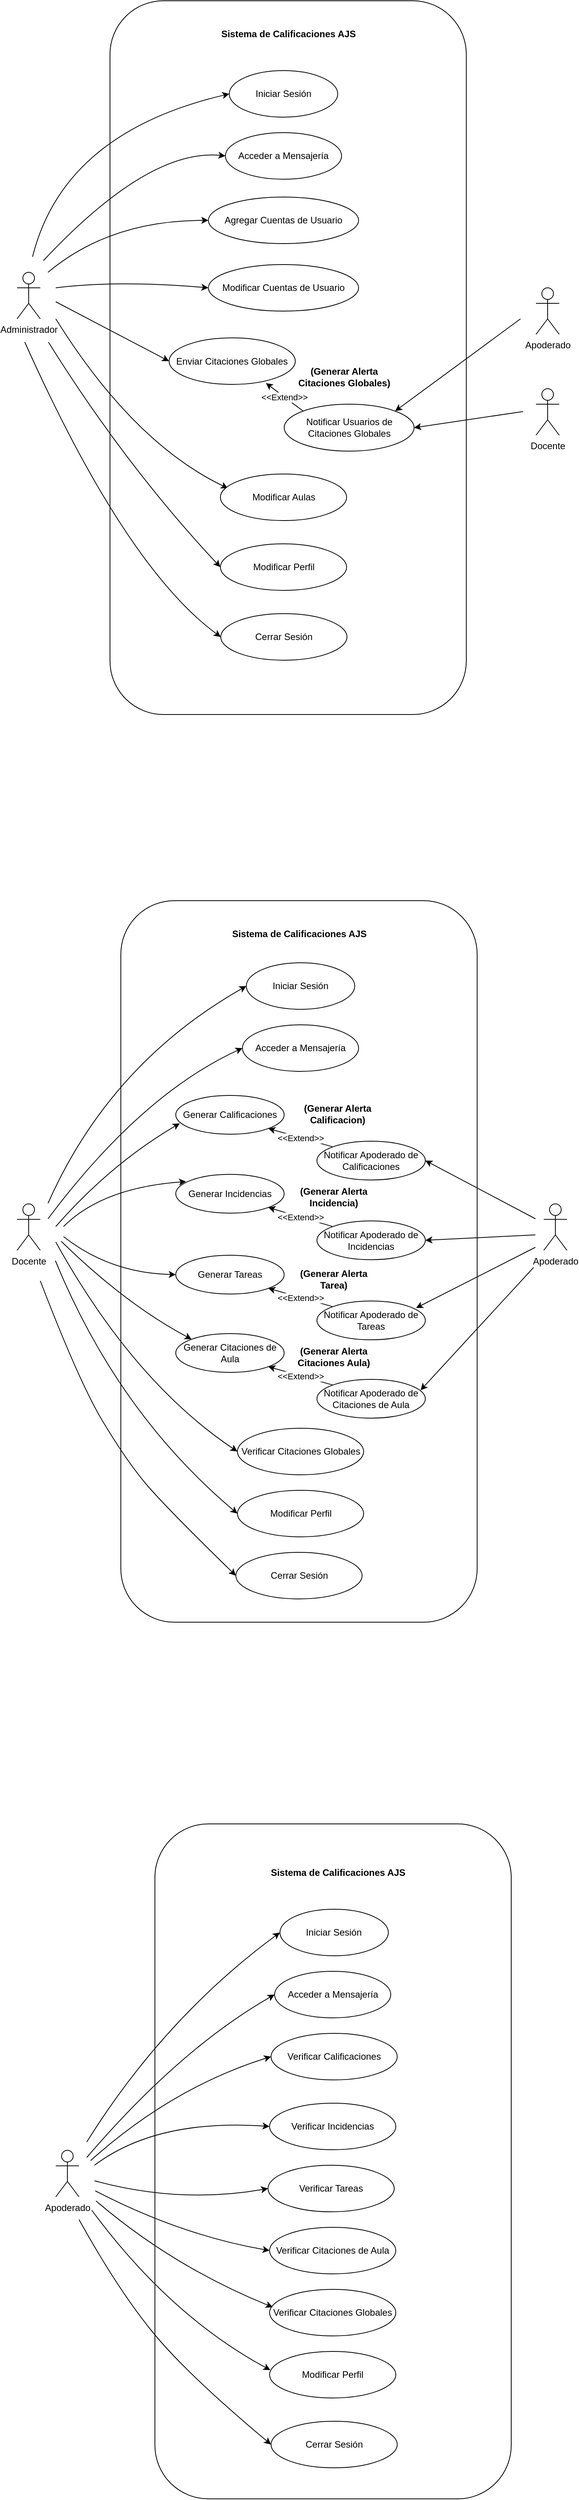 <mxfile version="26.0.6" pages="4">
  <diagram name="CasUso" id="giZ5Y6QYd9xcURcPFQVY">
    <mxGraphModel dx="1426" dy="789" grid="1" gridSize="10" guides="1" tooltips="1" connect="1" arrows="1" fold="1" page="1" pageScale="1" pageWidth="827" pageHeight="1169" math="0" shadow="0">
      <root>
        <mxCell id="0" />
        <mxCell id="1" parent="0" />
        <mxCell id="QRCTrtcb7nfhT2A9gDhv-11" value="" style="rounded=1;whiteSpace=wrap;html=1;" parent="1" vertex="1">
          <mxGeometry x="170" y="120" width="460" height="920" as="geometry" />
        </mxCell>
        <mxCell id="QRCTrtcb7nfhT2A9gDhv-2" value="Acceder a Mensajería" style="ellipse;whiteSpace=wrap;html=1;" parent="1" vertex="1">
          <mxGeometry x="319" y="290" width="150" height="60" as="geometry" />
        </mxCell>
        <mxCell id="QRCTrtcb7nfhT2A9gDhv-3" value="Sistema de Calificaciones AJS" style="text;align=center;fontStyle=1;verticalAlign=middle;spacingLeft=3;spacingRight=3;strokeColor=none;rotatable=0;points=[[0,0.5],[1,0.5]];portConstraint=eastwest;html=1;" parent="1" vertex="1">
          <mxGeometry x="360" y="150" width="80" height="26" as="geometry" />
        </mxCell>
        <mxCell id="QRCTrtcb7nfhT2A9gDhv-4" value="Administrador" style="shape=umlActor;verticalLabelPosition=bottom;verticalAlign=top;html=1;" parent="1" vertex="1">
          <mxGeometry x="50" y="470" width="30" height="60" as="geometry" />
        </mxCell>
        <mxCell id="QRCTrtcb7nfhT2A9gDhv-8" value="Agregar Cuentas de Usuario" style="ellipse;whiteSpace=wrap;html=1;" parent="1" vertex="1">
          <mxGeometry x="297" y="373" width="194" height="60" as="geometry" />
        </mxCell>
        <mxCell id="QRCTrtcb7nfhT2A9gDhv-20" value="" style="curved=1;endArrow=classic;html=1;rounded=0;entryX=0;entryY=0.5;entryDx=0;entryDy=0;" parent="1" target="QRCTrtcb7nfhT2A9gDhv-8" edge="1">
          <mxGeometry width="50" height="50" relative="1" as="geometry">
            <mxPoint x="90" y="470" as="sourcePoint" />
            <mxPoint x="170" y="345" as="targetPoint" />
            <Array as="points">
              <mxPoint x="170" y="403" />
            </Array>
          </mxGeometry>
        </mxCell>
        <mxCell id="QRCTrtcb7nfhT2A9gDhv-38" value="Apoderado" style="shape=umlActor;verticalLabelPosition=bottom;verticalAlign=top;html=1;" parent="1" vertex="1">
          <mxGeometry x="730" y="1670.75" width="30" height="60" as="geometry" />
        </mxCell>
        <mxCell id="6XVmkfz-TCKT_6qi19FL-2" value="" style="curved=1;endArrow=classic;html=1;rounded=0;entryX=0;entryY=0.5;entryDx=0;entryDy=0;" parent="1" target="YkB_7TpAS1VgQVe42Cyr-16" edge="1">
          <mxGeometry width="50" height="50" relative="1" as="geometry">
            <mxPoint x="100" y="490" as="sourcePoint" />
            <mxPoint x="400" y="435" as="targetPoint" />
            <Array as="points">
              <mxPoint x="180" y="480" />
            </Array>
          </mxGeometry>
        </mxCell>
        <mxCell id="6XVmkfz-TCKT_6qi19FL-9" value="" style="curved=1;endArrow=classic;html=1;rounded=0;entryX=0;entryY=0.5;entryDx=0;entryDy=0;" parent="1" target="YkB_7TpAS1VgQVe42Cyr-17" edge="1">
          <mxGeometry width="50" height="50" relative="1" as="geometry">
            <mxPoint x="100" y="508" as="sourcePoint" />
            <mxPoint x="288.98" y="530" as="targetPoint" />
            <Array as="points">
              <mxPoint x="100" y="508" />
            </Array>
          </mxGeometry>
        </mxCell>
        <mxCell id="QRCTrtcb7nfhT2A9gDhv-25" value="Docente" style="shape=umlActor;verticalLabelPosition=bottom;verticalAlign=top;html=1;" parent="1" vertex="1">
          <mxGeometry x="50" y="1670.75" width="30" height="60" as="geometry" />
        </mxCell>
        <mxCell id="Qi4TF_1PqVAcGWT0UyzA-4" value="" style="curved=1;endArrow=classic;html=1;rounded=0;entryX=0.06;entryY=0.306;entryDx=0;entryDy=0;entryPerimeter=0;" parent="1" target="YkB_7TpAS1VgQVe42Cyr-18" edge="1">
          <mxGeometry width="50" height="50" relative="1" as="geometry">
            <mxPoint x="100" y="530" as="sourcePoint" />
            <mxPoint x="419.735" y="667.601" as="targetPoint" />
            <Array as="points">
              <mxPoint x="200" y="690" />
            </Array>
          </mxGeometry>
        </mxCell>
        <mxCell id="YkB_7TpAS1VgQVe42Cyr-1" value="Iniciar Sesión" style="ellipse;whiteSpace=wrap;html=1;" parent="1" vertex="1">
          <mxGeometry x="324" y="210" width="140" height="60" as="geometry" />
        </mxCell>
        <mxCell id="YkB_7TpAS1VgQVe42Cyr-7" value="" style="curved=1;endArrow=classic;html=1;rounded=0;entryX=0;entryY=0.5;entryDx=0;entryDy=0;" parent="1" target="YkB_7TpAS1VgQVe42Cyr-1" edge="1">
          <mxGeometry width="50" height="50" relative="1" as="geometry">
            <mxPoint x="70" y="450" as="sourcePoint" />
            <mxPoint x="410" y="365" as="targetPoint" />
            <Array as="points">
              <mxPoint x="110" y="290" />
            </Array>
          </mxGeometry>
        </mxCell>
        <mxCell id="YkB_7TpAS1VgQVe42Cyr-8" value="" style="curved=1;endArrow=classic;html=1;rounded=0;entryX=0;entryY=0.5;entryDx=0;entryDy=0;" parent="1" target="QRCTrtcb7nfhT2A9gDhv-2" edge="1">
          <mxGeometry width="50" height="50" relative="1" as="geometry">
            <mxPoint x="84" y="455" as="sourcePoint" />
            <mxPoint x="394" y="350" as="targetPoint" />
            <Array as="points">
              <mxPoint x="220" y="310" />
            </Array>
          </mxGeometry>
        </mxCell>
        <mxCell id="YkB_7TpAS1VgQVe42Cyr-16" value="Modificar Cuentas de Usuario" style="ellipse;whiteSpace=wrap;html=1;" parent="1" vertex="1">
          <mxGeometry x="297" y="460" width="194" height="60" as="geometry" />
        </mxCell>
        <mxCell id="YkB_7TpAS1VgQVe42Cyr-17" value="Enviar Citaciones Globales" style="ellipse;whiteSpace=wrap;html=1;" parent="1" vertex="1">
          <mxGeometry x="246.25" y="554.5" width="163" height="60" as="geometry" />
        </mxCell>
        <mxCell id="YkB_7TpAS1VgQVe42Cyr-18" value="Modificar Aulas" style="ellipse;whiteSpace=wrap;html=1;" parent="1" vertex="1">
          <mxGeometry x="312.5" y="730" width="163" height="60" as="geometry" />
        </mxCell>
        <mxCell id="YkB_7TpAS1VgQVe42Cyr-19" value="Modificar Perfil" style="ellipse;whiteSpace=wrap;html=1;" parent="1" vertex="1">
          <mxGeometry x="312.5" y="820" width="163" height="60" as="geometry" />
        </mxCell>
        <mxCell id="YkB_7TpAS1VgQVe42Cyr-20" value="Cerrar Sesión" style="ellipse;whiteSpace=wrap;html=1;" parent="1" vertex="1">
          <mxGeometry x="313" y="910" width="163" height="60" as="geometry" />
        </mxCell>
        <mxCell id="YkB_7TpAS1VgQVe42Cyr-23" value="" style="curved=1;endArrow=classic;html=1;rounded=0;entryX=0;entryY=0.5;entryDx=0;entryDy=0;" parent="1" target="YkB_7TpAS1VgQVe42Cyr-20" edge="1">
          <mxGeometry width="50" height="50" relative="1" as="geometry">
            <mxPoint x="60" y="560" as="sourcePoint" />
            <mxPoint x="340" y="700" as="targetPoint" />
            <Array as="points">
              <mxPoint x="190" y="850" />
            </Array>
          </mxGeometry>
        </mxCell>
        <mxCell id="YkB_7TpAS1VgQVe42Cyr-24" value="" style="rounded=1;whiteSpace=wrap;html=1;" parent="1" vertex="1">
          <mxGeometry x="184" y="1280" width="460" height="930" as="geometry" />
        </mxCell>
        <mxCell id="YkB_7TpAS1VgQVe42Cyr-25" value="Acceder a Mensajería" style="ellipse;whiteSpace=wrap;html=1;" parent="1" vertex="1">
          <mxGeometry x="341" y="1440" width="150" height="60" as="geometry" />
        </mxCell>
        <mxCell id="YkB_7TpAS1VgQVe42Cyr-26" value="Sistema de Calificaciones AJS" style="text;align=center;fontStyle=1;verticalAlign=middle;spacingLeft=3;spacingRight=3;strokeColor=none;rotatable=0;points=[[0,0.5],[1,0.5]];portConstraint=eastwest;html=1;" parent="1" vertex="1">
          <mxGeometry x="374" y="1310" width="80" height="26" as="geometry" />
        </mxCell>
        <mxCell id="YkB_7TpAS1VgQVe42Cyr-31" value="" style="curved=1;endArrow=classic;html=1;rounded=0;entryX=0;entryY=0.5;entryDx=0;entryDy=0;" parent="1" target="YkB_7TpAS1VgQVe42Cyr-37" edge="1">
          <mxGeometry width="50" height="50" relative="1" as="geometry">
            <mxPoint x="100" y="1720" as="sourcePoint" />
            <mxPoint x="327.98" y="1720" as="targetPoint" />
            <Array as="points">
              <mxPoint x="100" y="1720" />
              <mxPoint x="200" y="1900" />
            </Array>
          </mxGeometry>
        </mxCell>
        <mxCell id="YkB_7TpAS1VgQVe42Cyr-33" value="Iniciar Sesión" style="ellipse;whiteSpace=wrap;html=1;" parent="1" vertex="1">
          <mxGeometry x="346" y="1360" width="140" height="60" as="geometry" />
        </mxCell>
        <mxCell id="YkB_7TpAS1VgQVe42Cyr-35" value="" style="curved=1;endArrow=classic;html=1;rounded=0;entryX=0;entryY=0.5;entryDx=0;entryDy=0;" parent="1" target="YkB_7TpAS1VgQVe42Cyr-25" edge="1">
          <mxGeometry width="50" height="50" relative="1" as="geometry">
            <mxPoint x="90" y="1690" as="sourcePoint" />
            <mxPoint x="433" y="1540" as="targetPoint" />
            <Array as="points">
              <mxPoint x="210" y="1530" />
            </Array>
          </mxGeometry>
        </mxCell>
        <mxCell id="YkB_7TpAS1VgQVe42Cyr-37" value="Verificar Citaciones Globales" style="ellipse;whiteSpace=wrap;html=1;" parent="1" vertex="1">
          <mxGeometry x="334.5" y="1960" width="163" height="60" as="geometry" />
        </mxCell>
        <mxCell id="YkB_7TpAS1VgQVe42Cyr-39" value="Modificar Perfil" style="ellipse;whiteSpace=wrap;html=1;" parent="1" vertex="1">
          <mxGeometry x="334.5" y="2040" width="163" height="60" as="geometry" />
        </mxCell>
        <mxCell id="YkB_7TpAS1VgQVe42Cyr-40" value="Cerrar Sesión" style="ellipse;whiteSpace=wrap;html=1;" parent="1" vertex="1">
          <mxGeometry x="332.5" y="2120" width="163" height="60" as="geometry" />
        </mxCell>
        <mxCell id="YkB_7TpAS1VgQVe42Cyr-42" value="" style="curved=1;endArrow=classic;html=1;rounded=0;entryX=0;entryY=0.5;entryDx=0;entryDy=0;" parent="1" target="YkB_7TpAS1VgQVe42Cyr-40" edge="1">
          <mxGeometry width="50" height="50" relative="1" as="geometry">
            <mxPoint x="80" y="1770" as="sourcePoint" />
            <mxPoint x="379" y="1890" as="targetPoint" />
            <Array as="points">
              <mxPoint x="130" y="1900" />
              <mxPoint x="190" y="2000" />
              <mxPoint x="240" y="2060" />
            </Array>
          </mxGeometry>
        </mxCell>
        <mxCell id="YkB_7TpAS1VgQVe42Cyr-44" value="" style="curved=1;endArrow=classic;html=1;rounded=0;entryX=0;entryY=0.5;entryDx=0;entryDy=0;" parent="1" target="YkB_7TpAS1VgQVe42Cyr-33" edge="1">
          <mxGeometry width="50" height="50" relative="1" as="geometry">
            <mxPoint x="90" y="1670" as="sourcePoint" />
            <mxPoint x="443" y="1420" as="targetPoint" />
            <Array as="points">
              <mxPoint x="170" y="1490" />
            </Array>
          </mxGeometry>
        </mxCell>
        <mxCell id="YkB_7TpAS1VgQVe42Cyr-10" value="&amp;lt;&amp;lt;Extend&amp;gt;&amp;gt;" style="rounded=0;orthogonalLoop=1;jettySize=auto;html=1;exitX=1;exitY=1;exitDx=0;exitDy=0;entryX=0;entryY=0;entryDx=0;entryDy=0;startArrow=classic;startFill=1;endArrow=none;endFill=0;" parent="1" source="YkB_7TpAS1VgQVe42Cyr-11" target="YkB_7TpAS1VgQVe42Cyr-12" edge="1">
          <mxGeometry relative="1" as="geometry" />
        </mxCell>
        <mxCell id="YkB_7TpAS1VgQVe42Cyr-11" value="Generar Calificaciones" style="ellipse;whiteSpace=wrap;html=1;" parent="1" vertex="1">
          <mxGeometry x="254.88" y="1531" width="140" height="50" as="geometry" />
        </mxCell>
        <mxCell id="YkB_7TpAS1VgQVe42Cyr-12" value="Notificar Apoderado de Calificaciones" style="ellipse;whiteSpace=wrap;html=1;" parent="1" vertex="1">
          <mxGeometry x="437.13" y="1590" width="140" height="50" as="geometry" />
        </mxCell>
        <mxCell id="YkB_7TpAS1VgQVe42Cyr-13" value="&lt;b&gt;(Generar Alerta Calificacion)&lt;/b&gt;" style="text;html=1;align=center;verticalAlign=middle;whiteSpace=wrap;rounded=0;" parent="1" vertex="1">
          <mxGeometry x="411.13" y="1540" width="106" height="30" as="geometry" />
        </mxCell>
        <mxCell id="YkB_7TpAS1VgQVe42Cyr-45" value="&amp;lt;&amp;lt;Extend&amp;gt;&amp;gt;" style="rounded=0;orthogonalLoop=1;jettySize=auto;html=1;exitX=0.767;exitY=0.971;exitDx=0;exitDy=0;entryX=0;entryY=0;entryDx=0;entryDy=0;startArrow=classic;startFill=1;endArrow=none;endFill=0;exitPerimeter=0;" parent="1" source="YkB_7TpAS1VgQVe42Cyr-17" target="YkB_7TpAS1VgQVe42Cyr-46" edge="1">
          <mxGeometry relative="1" as="geometry">
            <mxPoint x="372.75" y="602.25" as="sourcePoint" />
          </mxGeometry>
        </mxCell>
        <mxCell id="YkB_7TpAS1VgQVe42Cyr-46" value="Notificar Usuarios de Citaciones Globales" style="ellipse;whiteSpace=wrap;html=1;" parent="1" vertex="1">
          <mxGeometry x="394.88" y="640" width="167.75" height="60.5" as="geometry" />
        </mxCell>
        <mxCell id="YkB_7TpAS1VgQVe42Cyr-47" value="&lt;b&gt;(Generar Alerta Citaciones Globales)&lt;/b&gt;" style="text;html=1;align=center;verticalAlign=middle;whiteSpace=wrap;rounded=0;" parent="1" vertex="1">
          <mxGeometry x="411.75" y="590" width="120.75" height="30" as="geometry" />
        </mxCell>
        <mxCell id="YkB_7TpAS1VgQVe42Cyr-51" value="" style="curved=1;endArrow=classic;html=1;rounded=0;entryX=0;entryY=0.5;entryDx=0;entryDy=0;" parent="1" target="YkB_7TpAS1VgQVe42Cyr-19" edge="1">
          <mxGeometry width="50" height="50" relative="1" as="geometry">
            <mxPoint x="90.5" y="560" as="sourcePoint" />
            <mxPoint x="312.5" y="768" as="targetPoint" />
            <Array as="points">
              <mxPoint x="190.5" y="720" />
            </Array>
          </mxGeometry>
        </mxCell>
        <mxCell id="YkB_7TpAS1VgQVe42Cyr-52" value="Apoderado" style="shape=umlActor;verticalLabelPosition=bottom;verticalAlign=top;html=1;" parent="1" vertex="1">
          <mxGeometry x="720" y="490" width="30" height="60" as="geometry" />
        </mxCell>
        <mxCell id="YkB_7TpAS1VgQVe42Cyr-53" value="Docente" style="shape=umlActor;verticalLabelPosition=bottom;verticalAlign=top;html=1;" parent="1" vertex="1">
          <mxGeometry x="720" y="620" width="30" height="60" as="geometry" />
        </mxCell>
        <mxCell id="YkB_7TpAS1VgQVe42Cyr-58" value="" style="endArrow=classic;html=1;rounded=0;entryX=1;entryY=0;entryDx=0;entryDy=0;" parent="1" target="YkB_7TpAS1VgQVe42Cyr-46" edge="1">
          <mxGeometry width="50" height="50" relative="1" as="geometry">
            <mxPoint x="700" y="530" as="sourcePoint" />
            <mxPoint x="604" y="617" as="targetPoint" />
          </mxGeometry>
        </mxCell>
        <mxCell id="YkB_7TpAS1VgQVe42Cyr-60" value="" style="curved=1;endArrow=classic;html=1;rounded=0;entryX=0;entryY=0.5;entryDx=0;entryDy=0;" parent="1" target="YkB_7TpAS1VgQVe42Cyr-39" edge="1">
          <mxGeometry width="50" height="50" relative="1" as="geometry">
            <mxPoint x="99.5" y="1744" as="sourcePoint" />
            <mxPoint x="326.5" y="1844" as="targetPoint" />
            <Array as="points">
              <mxPoint x="99.5" y="1744" />
              <mxPoint x="180" y="1940" />
            </Array>
          </mxGeometry>
        </mxCell>
        <mxCell id="YkB_7TpAS1VgQVe42Cyr-61" value="" style="endArrow=classic;html=1;rounded=0;entryX=1;entryY=0.5;entryDx=0;entryDy=0;" parent="1" target="YkB_7TpAS1VgQVe42Cyr-12" edge="1">
          <mxGeometry width="50" height="50" relative="1" as="geometry">
            <mxPoint x="719.25" y="1690" as="sourcePoint" />
            <mxPoint x="532.25" y="1817" as="targetPoint" />
          </mxGeometry>
        </mxCell>
        <mxCell id="YkB_7TpAS1VgQVe42Cyr-63" value="Apoderado" style="shape=umlActor;verticalLabelPosition=bottom;verticalAlign=top;html=1;" parent="1" vertex="1">
          <mxGeometry x="100" y="2890.75" width="30" height="60" as="geometry" />
        </mxCell>
        <mxCell id="YkB_7TpAS1VgQVe42Cyr-65" value="" style="rounded=1;whiteSpace=wrap;html=1;" parent="1" vertex="1">
          <mxGeometry x="228" y="2470" width="460" height="870" as="geometry" />
        </mxCell>
        <mxCell id="YkB_7TpAS1VgQVe42Cyr-66" value="Acceder a Mensajería" style="ellipse;whiteSpace=wrap;html=1;" parent="1" vertex="1">
          <mxGeometry x="382.5" y="2660" width="150" height="60" as="geometry" />
        </mxCell>
        <mxCell id="YkB_7TpAS1VgQVe42Cyr-67" value="Sistema de Calificaciones AJS" style="text;align=center;fontStyle=1;verticalAlign=middle;spacingLeft=3;spacingRight=3;strokeColor=none;rotatable=0;points=[[0,0.5],[1,0.5]];portConstraint=eastwest;html=1;" parent="1" vertex="1">
          <mxGeometry x="424" y="2520" width="80" height="26" as="geometry" />
        </mxCell>
        <mxCell id="YkB_7TpAS1VgQVe42Cyr-68" value="" style="curved=1;endArrow=classic;html=1;rounded=0;entryX=0;entryY=0.5;entryDx=0;entryDy=0;" parent="1" target="YkB_7TpAS1VgQVe42Cyr-85" edge="1">
          <mxGeometry width="50" height="50" relative="1" as="geometry">
            <mxPoint x="150" y="2910" as="sourcePoint" />
            <mxPoint x="317.5" y="2855.75" as="targetPoint" />
            <Array as="points">
              <mxPoint x="230" y="2850" />
            </Array>
          </mxGeometry>
        </mxCell>
        <mxCell id="YkB_7TpAS1VgQVe42Cyr-69" value="" style="curved=1;endArrow=classic;html=1;rounded=0;entryX=0;entryY=0.5;entryDx=0;entryDy=0;" parent="1" target="YkB_7TpAS1VgQVe42Cyr-73" edge="1">
          <mxGeometry width="50" height="50" relative="1" as="geometry">
            <mxPoint x="150" y="2930" as="sourcePoint" />
            <mxPoint x="377.98" y="2930" as="targetPoint" />
            <Array as="points">
              <mxPoint x="150" y="2930" />
              <mxPoint x="260" y="2960" />
            </Array>
          </mxGeometry>
        </mxCell>
        <mxCell id="YkB_7TpAS1VgQVe42Cyr-70" value="Iniciar Sesión" style="ellipse;whiteSpace=wrap;html=1;" parent="1" vertex="1">
          <mxGeometry x="389.38" y="2580" width="140" height="60" as="geometry" />
        </mxCell>
        <mxCell id="YkB_7TpAS1VgQVe42Cyr-72" value="" style="curved=1;endArrow=classic;html=1;rounded=0;entryX=0;entryY=0.5;entryDx=0;entryDy=0;" parent="1" target="YkB_7TpAS1VgQVe42Cyr-66" edge="1">
          <mxGeometry width="50" height="50" relative="1" as="geometry">
            <mxPoint x="140" y="2900" as="sourcePoint" />
            <mxPoint x="483" y="2750" as="targetPoint" />
            <Array as="points">
              <mxPoint x="260" y="2760" />
            </Array>
          </mxGeometry>
        </mxCell>
        <mxCell id="YkB_7TpAS1VgQVe42Cyr-73" value="Verificar Tareas" style="ellipse;whiteSpace=wrap;html=1;" parent="1" vertex="1">
          <mxGeometry x="374" y="2910" width="163" height="60" as="geometry" />
        </mxCell>
        <mxCell id="YkB_7TpAS1VgQVe42Cyr-74" value="Modificar Perfil" style="ellipse;whiteSpace=wrap;html=1;" parent="1" vertex="1">
          <mxGeometry x="376" y="3150" width="163" height="60" as="geometry" />
        </mxCell>
        <mxCell id="YkB_7TpAS1VgQVe42Cyr-75" value="Cerrar Sesión" style="ellipse;whiteSpace=wrap;html=1;" parent="1" vertex="1">
          <mxGeometry x="377.88" y="3240" width="163" height="60" as="geometry" />
        </mxCell>
        <mxCell id="YkB_7TpAS1VgQVe42Cyr-77" value="" style="curved=1;endArrow=classic;html=1;rounded=0;entryX=0;entryY=0.5;entryDx=0;entryDy=0;" parent="1" target="YkB_7TpAS1VgQVe42Cyr-75" edge="1">
          <mxGeometry width="50" height="50" relative="1" as="geometry">
            <mxPoint x="130" y="2980" as="sourcePoint" />
            <mxPoint x="429" y="3100" as="targetPoint" />
            <Array as="points">
              <mxPoint x="180" y="3070" />
              <mxPoint x="270" y="3180" />
            </Array>
          </mxGeometry>
        </mxCell>
        <mxCell id="YkB_7TpAS1VgQVe42Cyr-78" value="" style="curved=1;endArrow=classic;html=1;rounded=0;entryX=0;entryY=0.5;entryDx=0;entryDy=0;" parent="1" target="YkB_7TpAS1VgQVe42Cyr-70" edge="1">
          <mxGeometry width="50" height="50" relative="1" as="geometry">
            <mxPoint x="140" y="2880" as="sourcePoint" />
            <mxPoint x="493" y="2630" as="targetPoint" />
            <Array as="points">
              <mxPoint x="240" y="2720" />
            </Array>
          </mxGeometry>
        </mxCell>
        <mxCell id="YkB_7TpAS1VgQVe42Cyr-83" value="" style="curved=1;endArrow=classic;html=1;rounded=0;entryX=0.006;entryY=0.4;entryDx=0;entryDy=0;entryPerimeter=0;" parent="1" target="YkB_7TpAS1VgQVe42Cyr-74" edge="1">
          <mxGeometry width="50" height="50" relative="1" as="geometry">
            <mxPoint x="146.5" y="2968" as="sourcePoint" />
            <mxPoint x="373" y="3194" as="targetPoint" />
            <Array as="points">
              <mxPoint x="146.5" y="2968" />
              <mxPoint x="247" y="3104" />
            </Array>
          </mxGeometry>
        </mxCell>
        <mxCell id="YkB_7TpAS1VgQVe42Cyr-85" value="Verificar Incidencias" style="ellipse;whiteSpace=wrap;html=1;" parent="1" vertex="1">
          <mxGeometry x="376" y="2830" width="163" height="60" as="geometry" />
        </mxCell>
        <mxCell id="c3pEbs40dJA2baIdFbCW-1" value="" style="endArrow=classic;html=1;rounded=0;entryX=1;entryY=0.5;entryDx=0;entryDy=0;" parent="1" target="YkB_7TpAS1VgQVe42Cyr-46" edge="1">
          <mxGeometry width="50" height="50" relative="1" as="geometry">
            <mxPoint x="703.25" y="649.5" as="sourcePoint" />
            <mxPoint x="515.25" y="776.5" as="targetPoint" />
          </mxGeometry>
        </mxCell>
        <mxCell id="mec16Z-z-1lkVHihSlfa-1" value="&amp;lt;&amp;lt;Extend&amp;gt;&amp;gt;" style="rounded=0;orthogonalLoop=1;jettySize=auto;html=1;exitX=1;exitY=1;exitDx=0;exitDy=0;entryX=0;entryY=0;entryDx=0;entryDy=0;startArrow=classic;startFill=1;endArrow=none;endFill=0;" parent="1" source="mec16Z-z-1lkVHihSlfa-2" target="mec16Z-z-1lkVHihSlfa-3" edge="1">
          <mxGeometry relative="1" as="geometry" />
        </mxCell>
        <mxCell id="mec16Z-z-1lkVHihSlfa-2" value="Generar Incidencias" style="ellipse;whiteSpace=wrap;html=1;" parent="1" vertex="1">
          <mxGeometry x="254.88" y="1632.75" width="140" height="50" as="geometry" />
        </mxCell>
        <mxCell id="mec16Z-z-1lkVHihSlfa-3" value="Notificar Apoderado de Incidencias" style="ellipse;whiteSpace=wrap;html=1;" parent="1" vertex="1">
          <mxGeometry x="437.13" y="1692.75" width="140" height="50" as="geometry" />
        </mxCell>
        <mxCell id="mec16Z-z-1lkVHihSlfa-4" value="&lt;b&gt;(Generar Alerta Incidencia)&lt;/b&gt;" style="text;html=1;align=center;verticalAlign=middle;whiteSpace=wrap;rounded=0;" parent="1" vertex="1">
          <mxGeometry x="406.38" y="1646.5" width="106" height="30" as="geometry" />
        </mxCell>
        <mxCell id="mec16Z-z-1lkVHihSlfa-5" value="&amp;lt;&amp;lt;Extend&amp;gt;&amp;gt;" style="rounded=0;orthogonalLoop=1;jettySize=auto;html=1;exitX=1;exitY=1;exitDx=0;exitDy=0;entryX=0;entryY=0;entryDx=0;entryDy=0;startArrow=classic;startFill=1;endArrow=none;endFill=0;" parent="1" source="mec16Z-z-1lkVHihSlfa-6" target="mec16Z-z-1lkVHihSlfa-7" edge="1">
          <mxGeometry relative="1" as="geometry" />
        </mxCell>
        <mxCell id="mec16Z-z-1lkVHihSlfa-6" value="Generar Tareas" style="ellipse;whiteSpace=wrap;html=1;" parent="1" vertex="1">
          <mxGeometry x="254.88" y="1737" width="140" height="50" as="geometry" />
        </mxCell>
        <mxCell id="mec16Z-z-1lkVHihSlfa-7" value="Notificar Apoderado de Tareas" style="ellipse;whiteSpace=wrap;html=1;" parent="1" vertex="1">
          <mxGeometry x="437.13" y="1796" width="140" height="50" as="geometry" />
        </mxCell>
        <mxCell id="mec16Z-z-1lkVHihSlfa-8" value="&lt;b&gt;(Generar Alerta Tarea)&lt;/b&gt;" style="text;html=1;align=center;verticalAlign=middle;whiteSpace=wrap;rounded=0;" parent="1" vertex="1">
          <mxGeometry x="406.38" y="1752.75" width="106" height="30" as="geometry" />
        </mxCell>
        <mxCell id="mec16Z-z-1lkVHihSlfa-9" value="" style="curved=1;endArrow=classic;html=1;rounded=0;entryX=0.037;entryY=0.72;entryDx=0;entryDy=0;entryPerimeter=0;" parent="1" target="YkB_7TpAS1VgQVe42Cyr-11" edge="1">
          <mxGeometry width="50" height="50" relative="1" as="geometry">
            <mxPoint x="100" y="1700" as="sourcePoint" />
            <mxPoint x="349" y="1500" as="targetPoint" />
            <Array as="points">
              <mxPoint x="170" y="1620" />
            </Array>
          </mxGeometry>
        </mxCell>
        <mxCell id="mec16Z-z-1lkVHihSlfa-10" value="" style="endArrow=classic;html=1;rounded=0;entryX=1;entryY=0.5;entryDx=0;entryDy=0;" parent="1" target="mec16Z-z-1lkVHihSlfa-3" edge="1">
          <mxGeometry width="50" height="50" relative="1" as="geometry">
            <mxPoint x="719.25" y="1710.75" as="sourcePoint" />
            <mxPoint x="580" y="1658.75" as="targetPoint" />
          </mxGeometry>
        </mxCell>
        <mxCell id="mec16Z-z-1lkVHihSlfa-11" value="" style="endArrow=classic;html=1;rounded=0;entryX=0.914;entryY=0.18;entryDx=0;entryDy=0;entryPerimeter=0;" parent="1" target="mec16Z-z-1lkVHihSlfa-7" edge="1">
          <mxGeometry width="50" height="50" relative="1" as="geometry">
            <mxPoint x="719.25" y="1726.75" as="sourcePoint" />
            <mxPoint x="580" y="1674.75" as="targetPoint" />
          </mxGeometry>
        </mxCell>
        <mxCell id="mec16Z-z-1lkVHihSlfa-12" value="" style="curved=1;endArrow=classic;html=1;rounded=0;entryX=0.095;entryY=0.185;entryDx=0;entryDy=0;entryPerimeter=0;" parent="1" target="mec16Z-z-1lkVHihSlfa-2" edge="1">
          <mxGeometry width="50" height="50" relative="1" as="geometry">
            <mxPoint x="110" y="1700" as="sourcePoint" />
            <mxPoint x="268" y="1588" as="targetPoint" />
            <Array as="points">
              <mxPoint x="160" y="1650" />
            </Array>
          </mxGeometry>
        </mxCell>
        <mxCell id="mec16Z-z-1lkVHihSlfa-13" value="" style="curved=1;endArrow=classic;html=1;rounded=0;entryX=0;entryY=0.5;entryDx=0;entryDy=0;" parent="1" target="mec16Z-z-1lkVHihSlfa-6" edge="1">
          <mxGeometry width="50" height="50" relative="1" as="geometry">
            <mxPoint x="110" y="1713" as="sourcePoint" />
            <mxPoint x="271" y="1681" as="targetPoint" />
            <Array as="points">
              <mxPoint x="170" y="1760" />
            </Array>
          </mxGeometry>
        </mxCell>
        <mxCell id="mec16Z-z-1lkVHihSlfa-14" value="&amp;lt;&amp;lt;Extend&amp;gt;&amp;gt;" style="rounded=0;orthogonalLoop=1;jettySize=auto;html=1;exitX=1;exitY=1;exitDx=0;exitDy=0;entryX=0;entryY=0;entryDx=0;entryDy=0;startArrow=classic;startFill=1;endArrow=none;endFill=0;" parent="1" source="mec16Z-z-1lkVHihSlfa-15" target="mec16Z-z-1lkVHihSlfa-16" edge="1">
          <mxGeometry relative="1" as="geometry" />
        </mxCell>
        <mxCell id="mec16Z-z-1lkVHihSlfa-15" value="Generar Citaciones de Aula" style="ellipse;whiteSpace=wrap;html=1;" parent="1" vertex="1">
          <mxGeometry x="254.88" y="1838" width="140" height="50" as="geometry" />
        </mxCell>
        <mxCell id="mec16Z-z-1lkVHihSlfa-16" value="Notificar Apoderado de Citaciones de Aula" style="ellipse;whiteSpace=wrap;html=1;" parent="1" vertex="1">
          <mxGeometry x="437.13" y="1897" width="140" height="50" as="geometry" />
        </mxCell>
        <mxCell id="mec16Z-z-1lkVHihSlfa-17" value="&lt;b&gt;(Generar Alerta Citaciones Aula)&lt;/b&gt;" style="text;html=1;align=center;verticalAlign=middle;whiteSpace=wrap;rounded=0;" parent="1" vertex="1">
          <mxGeometry x="406.38" y="1852.75" width="106" height="30" as="geometry" />
        </mxCell>
        <mxCell id="mec16Z-z-1lkVHihSlfa-18" value="" style="curved=1;endArrow=classic;html=1;rounded=0;entryX=0;entryY=0;entryDx=0;entryDy=0;" parent="1" target="mec16Z-z-1lkVHihSlfa-15" edge="1">
          <mxGeometry width="50" height="50" relative="1" as="geometry">
            <mxPoint x="107" y="1719" as="sourcePoint" />
            <mxPoint x="252" y="1768" as="targetPoint" />
            <Array as="points">
              <mxPoint x="190" y="1800" />
            </Array>
          </mxGeometry>
        </mxCell>
        <mxCell id="mec16Z-z-1lkVHihSlfa-19" value="Verificar Calificaciones" style="ellipse;whiteSpace=wrap;html=1;" parent="1" vertex="1">
          <mxGeometry x="377.88" y="2740" width="163" height="60" as="geometry" />
        </mxCell>
        <mxCell id="mec16Z-z-1lkVHihSlfa-20" value="Verificar Citaciones de Aula" style="ellipse;whiteSpace=wrap;html=1;" parent="1" vertex="1">
          <mxGeometry x="376" y="2990" width="163" height="60" as="geometry" />
        </mxCell>
        <mxCell id="mec16Z-z-1lkVHihSlfa-21" value="Verificar Citaciones Globales" style="ellipse;whiteSpace=wrap;html=1;" parent="1" vertex="1">
          <mxGeometry x="376" y="3070" width="163" height="60" as="geometry" />
        </mxCell>
        <mxCell id="mec16Z-z-1lkVHihSlfa-22" value="" style="curved=1;endArrow=classic;html=1;rounded=0;entryX=0;entryY=0.5;entryDx=0;entryDy=0;" parent="1" target="mec16Z-z-1lkVHihSlfa-19" edge="1">
          <mxGeometry width="50" height="50" relative="1" as="geometry">
            <mxPoint x="145" y="2904" as="sourcePoint" />
            <mxPoint x="371" y="2854" as="targetPoint" />
            <Array as="points">
              <mxPoint x="250" y="2810" />
            </Array>
          </mxGeometry>
        </mxCell>
        <mxCell id="mec16Z-z-1lkVHihSlfa-23" value="" style="curved=1;endArrow=classic;html=1;rounded=0;entryX=0;entryY=0.5;entryDx=0;entryDy=0;" parent="1" target="mec16Z-z-1lkVHihSlfa-20" edge="1">
          <mxGeometry width="50" height="50" relative="1" as="geometry">
            <mxPoint x="151" y="2943" as="sourcePoint" />
            <mxPoint x="375" y="2953" as="targetPoint" />
            <Array as="points">
              <mxPoint x="151" y="2943" />
              <mxPoint x="261" y="3000" />
            </Array>
          </mxGeometry>
        </mxCell>
        <mxCell id="mec16Z-z-1lkVHihSlfa-24" value="" style="curved=1;endArrow=classic;html=1;rounded=0;entryX=0.025;entryY=0.383;entryDx=0;entryDy=0;entryPerimeter=0;" parent="1" target="mec16Z-z-1lkVHihSlfa-21" edge="1">
          <mxGeometry width="50" height="50" relative="1" as="geometry">
            <mxPoint x="152" y="2956" as="sourcePoint" />
            <mxPoint x="377" y="3033" as="targetPoint" />
            <Array as="points">
              <mxPoint x="152" y="2956" />
              <mxPoint x="250" y="3040" />
            </Array>
          </mxGeometry>
        </mxCell>
        <mxCell id="VPuSxWrYUNnlEOa_CsI9-1" value="" style="endArrow=classic;html=1;rounded=0;entryX=0.956;entryY=0.28;entryDx=0;entryDy=0;entryPerimeter=0;" edge="1" parent="1" target="mec16Z-z-1lkVHihSlfa-16">
          <mxGeometry width="50" height="50" relative="1" as="geometry">
            <mxPoint x="716.88" y="1752.75" as="sourcePoint" />
            <mxPoint x="562.63" y="1831" as="targetPoint" />
          </mxGeometry>
        </mxCell>
      </root>
    </mxGraphModel>
  </diagram>
  <diagram id="zZdIS-XP4lMUlgZfH0cI" name="D.Clases">
    <mxGraphModel dx="1456" dy="789" grid="1" gridSize="10" guides="1" tooltips="1" connect="1" arrows="1" fold="1" page="1" pageScale="1" pageWidth="1169" pageHeight="827" math="0" shadow="0">
      <root>
        <mxCell id="0" />
        <mxCell id="1" parent="0" />
        <mxCell id="3QXEQEpreYuJ1Fz3FVMG-9" value="Mensaje" style="swimlane;fontStyle=1;align=center;verticalAlign=top;childLayout=stackLayout;horizontal=1;startSize=26;horizontalStack=0;resizeParent=1;resizeParentMax=0;resizeLast=0;collapsible=1;marginBottom=0;whiteSpace=wrap;html=1;" parent="1" vertex="1">
          <mxGeometry x="80" y="364" width="160" height="240" as="geometry">
            <mxRectangle x="700" y="181" width="90" height="30" as="alternateBounds" />
          </mxGeometry>
        </mxCell>
        <mxCell id="3QXEQEpreYuJ1Fz3FVMG-10" value="- messageId (String)&lt;div&gt;- isRead&amp;nbsp;&lt;span style=&quot;background-color: initial;&quot;&gt;(boolean)&lt;/span&gt;&lt;/div&gt;&lt;div&gt;&lt;span style=&quot;background-color: initial;&quot;&gt;- message (String)&lt;/span&gt;&lt;/div&gt;&lt;div&gt;- receiverId&amp;nbsp;&lt;span style=&quot;background-color: initial;&quot;&gt;(String)&lt;/span&gt;&lt;/div&gt;&lt;div&gt;- senderEmail&amp;nbsp;&lt;span style=&quot;background-color: initial;&quot;&gt;(String)&lt;/span&gt;&lt;/div&gt;&lt;div&gt;- senderId&amp;nbsp;&lt;span style=&quot;background-color: initial;&quot;&gt;(String)&lt;/span&gt;&lt;/div&gt;&lt;div&gt;&lt;span style=&quot;background-color: initial;&quot;&gt;- timestamp(timestamp)&lt;/span&gt;&lt;/div&gt;" style="text;strokeColor=none;fillColor=none;align=left;verticalAlign=top;spacingLeft=4;spacingRight=4;overflow=hidden;rotatable=0;points=[[0,0.5],[1,0.5]];portConstraint=eastwest;whiteSpace=wrap;html=1;" parent="3QXEQEpreYuJ1Fz3FVMG-9" vertex="1">
          <mxGeometry y="26" width="160" height="114" as="geometry" />
        </mxCell>
        <mxCell id="3QXEQEpreYuJ1Fz3FVMG-11" value="" style="line;strokeWidth=1;fillColor=none;align=left;verticalAlign=middle;spacingTop=-1;spacingLeft=3;spacingRight=3;rotatable=0;labelPosition=right;points=[];portConstraint=eastwest;strokeColor=inherit;" parent="3QXEQEpreYuJ1Fz3FVMG-9" vertex="1">
          <mxGeometry y="140" width="160" height="8" as="geometry" />
        </mxCell>
        <mxCell id="3QXEQEpreYuJ1Fz3FVMG-12" value="+ sendMessage(idUser2, message)&lt;div&gt;+ getMessages(idUser1, idUser2) : List&lt;/div&gt;&lt;div&gt;+ reportUser(docId, uid2)&lt;/div&gt;&lt;div&gt;+ blockUser(uid2)&lt;/div&gt;" style="text;strokeColor=none;fillColor=none;align=left;verticalAlign=middle;spacingLeft=4;spacingRight=4;overflow=hidden;rotatable=0;points=[[0,0.5],[1,0.5]];portConstraint=eastwest;whiteSpace=wrap;html=1;" parent="3QXEQEpreYuJ1Fz3FVMG-9" vertex="1">
          <mxGeometry y="148" width="160" height="92" as="geometry" />
        </mxCell>
        <mxCell id="c4iXuVpbGhrML4evr2nQ-1" value="authUsers" style="swimlane;fontStyle=1;align=center;verticalAlign=top;childLayout=stackLayout;horizontal=1;startSize=26;horizontalStack=0;resizeParent=1;resizeParentMax=0;resizeLast=0;collapsible=1;marginBottom=0;whiteSpace=wrap;html=1;" parent="1" vertex="1">
          <mxGeometry x="420" y="565" width="200" height="230" as="geometry" />
        </mxCell>
        <mxCell id="c4iXuVpbGhrML4evr2nQ-2" value="&lt;div&gt;&lt;span style=&quot;background-color: initial;&quot;&gt;- uid (String)&lt;/span&gt;&lt;/div&gt;&lt;div&gt;- email&amp;nbsp;&lt;span style=&quot;background-color: initial;&quot;&gt;(String)&lt;/span&gt;&lt;/div&gt;&lt;div&gt;- password&amp;nbsp;&lt;span style=&quot;background-color: initial;&quot;&gt;(String)&lt;/span&gt;&lt;/div&gt;" style="text;strokeColor=none;fillColor=none;align=left;verticalAlign=top;spacingLeft=4;spacingRight=4;overflow=hidden;rotatable=0;points=[[0,0.5],[1,0.5]];portConstraint=eastwest;whiteSpace=wrap;html=1;" parent="c4iXuVpbGhrML4evr2nQ-1" vertex="1">
          <mxGeometry y="26" width="200" height="54" as="geometry" />
        </mxCell>
        <mxCell id="c4iXuVpbGhrML4evr2nQ-3" value="" style="line;strokeWidth=1;fillColor=none;align=left;verticalAlign=middle;spacingTop=-1;spacingLeft=3;spacingRight=3;rotatable=0;labelPosition=right;points=[];portConstraint=eastwest;strokeColor=inherit;" parent="c4iXuVpbGhrML4evr2nQ-1" vertex="1">
          <mxGeometry y="80" width="200" height="8" as="geometry" />
        </mxCell>
        <mxCell id="c4iXuVpbGhrML4evr2nQ-4" value="&lt;div&gt;+ signInWithEp(email, password) : Credential&lt;/div&gt;&lt;div&gt;+ signUpWithEp(email, password, tipo, aulas) : Credential&lt;/div&gt;&lt;div&gt;+ signOut()&lt;/div&gt;+ changeUserEmail(uid, newEmail)&lt;div&gt;+ changeUserPassword(uid, newPassword)&lt;/div&gt;&lt;div&gt;+ deleteUser(uid)&lt;/div&gt;" style="text;strokeColor=none;fillColor=none;align=left;verticalAlign=top;spacingLeft=4;spacingRight=4;overflow=hidden;rotatable=0;points=[[0,0.5],[1,0.5]];portConstraint=eastwest;whiteSpace=wrap;html=1;" parent="c4iXuVpbGhrML4evr2nQ-1" vertex="1">
          <mxGeometry y="88" width="200" height="142" as="geometry" />
        </mxCell>
        <mxCell id="P-sdjmWBjIPqtil0Jh1H-5" style="edgeStyle=orthogonalEdgeStyle;rounded=0;orthogonalLoop=1;jettySize=auto;html=1;entryX=0.5;entryY=0;entryDx=0;entryDy=0;endArrow=diamondThin;endFill=1;endSize=21;" parent="1" source="P-sdjmWBjIPqtil0Jh1H-1" target="c4iXuVpbGhrML4evr2nQ-1" edge="1">
          <mxGeometry relative="1" as="geometry" />
        </mxCell>
        <mxCell id="jieHrMUZ_jOI0S-GeMZV-2" style="edgeStyle=orthogonalEdgeStyle;rounded=0;orthogonalLoop=1;jettySize=auto;html=1;endArrow=none;endFill=0;" edge="1" parent="1" source="P-sdjmWBjIPqtil0Jh1H-1" target="0_cBdaZN7SPldUAnIQVv-21">
          <mxGeometry relative="1" as="geometry" />
        </mxCell>
        <mxCell id="jieHrMUZ_jOI0S-GeMZV-3" style="edgeStyle=orthogonalEdgeStyle;rounded=0;orthogonalLoop=1;jettySize=auto;html=1;endArrow=none;endFill=0;" edge="1" parent="1" source="P-sdjmWBjIPqtil0Jh1H-1" target="6x4GcWnQ7ge61RjhzE5x-23">
          <mxGeometry relative="1" as="geometry">
            <Array as="points">
              <mxPoint x="470" y="200" />
              <mxPoint x="345" y="200" />
            </Array>
          </mxGeometry>
        </mxCell>
        <mxCell id="P-sdjmWBjIPqtil0Jh1H-1" value="Users" style="swimlane;fontStyle=1;align=center;verticalAlign=top;childLayout=stackLayout;horizontal=1;startSize=26;horizontalStack=0;resizeParent=1;resizeParentMax=0;resizeLast=0;collapsible=1;marginBottom=0;whiteSpace=wrap;html=1;" parent="1" vertex="1">
          <mxGeometry x="440" y="280" width="160" height="200" as="geometry" />
        </mxCell>
        <mxCell id="P-sdjmWBjIPqtil0Jh1H-2" value="&lt;div&gt;- uid&amp;nbsp;&lt;span style=&quot;background-color: initial;&quot;&gt;(String)&lt;/span&gt;&lt;/div&gt;&lt;div&gt;&lt;span style=&quot;background-color: initial;&quot;&gt;- email (String)&lt;/span&gt;&lt;/div&gt;&lt;div&gt;&lt;span style=&quot;background-color: initial;&quot;&gt;- tipo (String)&lt;/span&gt;&lt;/div&gt;&lt;div&gt;- aulas (List)&lt;/div&gt;- nombres (String)&lt;div&gt;- apellidos&amp;nbsp;&lt;span style=&quot;background-color: initial;&quot;&gt;(String)&lt;/span&gt;&lt;/div&gt;&lt;div&gt;- sexo&amp;nbsp;&lt;span style=&quot;background-color: initial;&quot;&gt;(String)&lt;/span&gt;&lt;/div&gt;&lt;div&gt;- telefono&amp;nbsp;&lt;span style=&quot;background-color: initial;&quot;&gt;(String)&lt;/span&gt;&lt;/div&gt;&lt;div&gt;- direccion&amp;nbsp;&lt;span style=&quot;background-color: initial;&quot;&gt;(String)&lt;/span&gt;&lt;/div&gt;" style="text;strokeColor=none;fillColor=none;align=left;verticalAlign=top;spacingLeft=4;spacingRight=4;overflow=hidden;rotatable=0;points=[[0,0.5],[1,0.5]];portConstraint=eastwest;whiteSpace=wrap;html=1;" parent="P-sdjmWBjIPqtil0Jh1H-1" vertex="1">
          <mxGeometry y="26" width="160" height="134" as="geometry" />
        </mxCell>
        <mxCell id="P-sdjmWBjIPqtil0Jh1H-3" value="" style="line;strokeWidth=1;fillColor=none;align=left;verticalAlign=middle;spacingTop=-1;spacingLeft=3;spacingRight=3;rotatable=0;labelPosition=right;points=[];portConstraint=eastwest;strokeColor=inherit;" parent="P-sdjmWBjIPqtil0Jh1H-1" vertex="1">
          <mxGeometry y="160" width="160" height="8" as="geometry" />
        </mxCell>
        <mxCell id="P-sdjmWBjIPqtil0Jh1H-4" value="+ updateSelfUser(uid, User)" style="text;strokeColor=none;fillColor=none;align=left;verticalAlign=middle;spacingLeft=4;spacingRight=4;overflow=hidden;rotatable=0;points=[[0,0.5],[1,0.5]];portConstraint=eastwest;whiteSpace=wrap;html=1;" parent="P-sdjmWBjIPqtil0Jh1H-1" vertex="1">
          <mxGeometry y="168" width="160" height="32" as="geometry" />
        </mxCell>
        <mxCell id="qrHLYhhOnl4qqwkbCNim-1" style="edgeStyle=orthogonalEdgeStyle;rounded=0;orthogonalLoop=1;jettySize=auto;html=1;entryX=0.5;entryY=0;entryDx=0;entryDy=0;endArrow=none;endFill=0;exitX=0.5;exitY=1.016;exitDx=0;exitDy=0;exitPerimeter=0;" parent="1" source="6x4GcWnQ7ge61RjhzE5x-20" target="3QXEQEpreYuJ1Fz3FVMG-9" edge="1">
          <mxGeometry relative="1" as="geometry">
            <mxPoint x="430" y="172" as="sourcePoint" />
          </mxGeometry>
        </mxCell>
        <mxCell id="AnSqXB1DpOl91d3tbnpg-4" value="0..n" style="text;html=1;align=center;verticalAlign=middle;whiteSpace=wrap;rounded=0;" parent="1" vertex="1">
          <mxGeometry x="343" y="151" width="40" height="24" as="geometry" />
        </mxCell>
        <mxCell id="AnSqXB1DpOl91d3tbnpg-5" value="Reports" style="swimlane;fontStyle=1;align=center;verticalAlign=top;childLayout=stackLayout;horizontal=1;startSize=26;horizontalStack=0;resizeParent=1;resizeParentMax=0;resizeLast=0;collapsible=1;marginBottom=0;whiteSpace=wrap;html=1;" parent="1" vertex="1">
          <mxGeometry x="80" y="670" width="160" height="118" as="geometry" />
        </mxCell>
        <mxCell id="AnSqXB1DpOl91d3tbnpg-6" value="&lt;span style=&quot;text-wrap-mode: nowrap; background-color: rgb(255, 255, 255);&quot;&gt;- reportId&amp;nbsp;&lt;/span&gt;(String)&lt;br style=&quot;padding: 0px; margin: 0px; text-wrap-mode: nowrap;&quot;&gt;&lt;span style=&quot;text-wrap-mode: nowrap; background-color: rgb(255, 255, 255);&quot;&gt;- messageId&amp;nbsp;&lt;/span&gt;(String)&lt;br style=&quot;padding: 0px; margin: 0px; text-wrap-mode: nowrap;&quot;&gt;&lt;span style=&quot;text-wrap-mode: nowrap; background-color: rgb(255, 255, 255);&quot;&gt;- messageOwnerId&amp;nbsp;&lt;/span&gt;(String)&lt;div&gt;&lt;span style=&quot;text-wrap-mode: nowrap; background-color: rgb(255, 255, 255);&quot;&gt;- reportedBy&amp;nbsp;&lt;/span&gt;&lt;span style=&quot;background-color: initial;&quot;&gt;(String)&lt;/span&gt;&lt;/div&gt;&lt;div&gt;&lt;span style=&quot;text-wrap-mode: nowrap; background-color: rgb(255, 255, 255);&quot;&gt;- timestamp (timestamp)&lt;/span&gt;&lt;/div&gt;" style="text;strokeColor=none;fillColor=none;align=left;verticalAlign=top;spacingLeft=4;spacingRight=4;overflow=hidden;rotatable=0;points=[[0,0.5],[1,0.5]];portConstraint=eastwest;whiteSpace=wrap;html=1;" parent="AnSqXB1DpOl91d3tbnpg-5" vertex="1">
          <mxGeometry y="26" width="160" height="84" as="geometry" />
        </mxCell>
        <mxCell id="AnSqXB1DpOl91d3tbnpg-7" value="" style="line;strokeWidth=1;fillColor=none;align=left;verticalAlign=middle;spacingTop=-1;spacingLeft=3;spacingRight=3;rotatable=0;labelPosition=right;points=[];portConstraint=eastwest;strokeColor=inherit;" parent="AnSqXB1DpOl91d3tbnpg-5" vertex="1">
          <mxGeometry y="110" width="160" height="8" as="geometry" />
        </mxCell>
        <mxCell id="0_cBdaZN7SPldUAnIQVv-5" value="" style="edgeStyle=orthogonalEdgeStyle;rounded=0;orthogonalLoop=1;jettySize=auto;html=1;endArrow=none;endFill=0;exitX=0;exitY=0.5;exitDx=0;exitDy=0;" parent="1" source="P-sdjmWBjIPqtil0Jh1H-2" target="6x4GcWnQ7ge61RjhzE5x-17" edge="1">
          <mxGeometry relative="1" as="geometry">
            <mxPoint x="230" y="194" as="sourcePoint" />
            <mxPoint x="370" y="202" as="targetPoint" />
          </mxGeometry>
        </mxCell>
        <mxCell id="0_cBdaZN7SPldUAnIQVv-6" value="1" style="text;html=1;align=center;verticalAlign=middle;whiteSpace=wrap;rounded=0;" parent="1" vertex="1">
          <mxGeometry x="522" y="253" width="30" height="24" as="geometry" />
        </mxCell>
        <mxCell id="0_cBdaZN7SPldUAnIQVv-8" value="0..n" style="text;html=1;align=center;verticalAlign=middle;whiteSpace=wrap;rounded=0;" parent="1" vertex="1">
          <mxGeometry x="610" y="190" width="40" height="24" as="geometry" />
        </mxCell>
        <mxCell id="0_cBdaZN7SPldUAnIQVv-16" value="Citations" style="swimlane;fontStyle=1;align=center;verticalAlign=top;childLayout=stackLayout;horizontal=1;startSize=26;horizontalStack=0;resizeParent=1;resizeParentMax=0;resizeLast=0;collapsible=1;marginBottom=0;whiteSpace=wrap;html=1;" parent="1" vertex="1">
          <mxGeometry x="760" y="43" width="170" height="210" as="geometry" />
        </mxCell>
        <mxCell id="0_cBdaZN7SPldUAnIQVv-17" value="&lt;span style=&quot;text-wrap-mode: nowrap; background-color: rgb(255, 255, 255);&quot;&gt;- citationId (String)&lt;/span&gt;&lt;div&gt;&lt;span style=&quot;text-wrap-mode: nowrap; background-color: rgb(255, 255, 255);&quot;&gt;- title&amp;nbsp;&lt;/span&gt;&lt;span style=&quot;background-color: rgb(255, 255, 255); text-wrap-mode: nowrap;&quot;&gt;(String)&lt;/span&gt;&lt;/div&gt;&lt;div&gt;&lt;span style=&quot;background-color: rgb(255, 255, 255); text-wrap-mode: nowrap;&quot;&gt;- text&lt;/span&gt;&lt;span style=&quot;background-color: rgb(255, 255, 255); text-wrap-mode: nowrap;&quot;&gt;&amp;nbsp;&lt;/span&gt;&lt;span style=&quot;background-color: rgb(255, 255, 255); text-wrap-mode: nowrap;&quot;&gt;(String)&lt;/span&gt;&lt;/div&gt;&lt;div&gt;&lt;span style=&quot;background-color: rgb(255, 255, 255); text-wrap-mode: nowrap;&quot;&gt;- targetRole&amp;nbsp;&lt;/span&gt;&lt;span style=&quot;background-color: rgb(255, 255, 255); text-wrap-mode: nowrap;&quot;&gt;(String)&lt;/span&gt;&lt;/div&gt;&lt;div&gt;&lt;span style=&quot;background-color: rgb(255, 255, 255); text-wrap-mode: nowrap;&quot;&gt;- createdAt&amp;nbsp;&lt;/span&gt;&lt;span style=&quot;background-color: rgb(255, 255, 255); text-wrap-mode: nowrap;&quot;&gt;(timestamp)&lt;/span&gt;&lt;/div&gt;&lt;div&gt;&lt;span style=&quot;background-color: rgb(255, 255, 255); text-wrap-mode: nowrap;&quot;&gt;- createdBy (String)&lt;/span&gt;&lt;/div&gt;&lt;div&gt;&lt;span style=&quot;background-color: rgb(255, 255, 255); text-wrap-mode: nowrap;&quot;&gt;- isArchived (false)&lt;/span&gt;&lt;/div&gt;" style="text;strokeColor=none;fillColor=none;align=left;verticalAlign=top;spacingLeft=4;spacingRight=4;overflow=hidden;rotatable=0;points=[[0,0.5],[1,0.5]];portConstraint=eastwest;whiteSpace=wrap;html=1;" parent="0_cBdaZN7SPldUAnIQVv-16" vertex="1">
          <mxGeometry y="26" width="170" height="114" as="geometry" />
        </mxCell>
        <mxCell id="0_cBdaZN7SPldUAnIQVv-18" value="" style="line;strokeWidth=1;fillColor=none;align=left;verticalAlign=middle;spacingTop=-1;spacingLeft=3;spacingRight=3;rotatable=0;labelPosition=right;points=[];portConstraint=eastwest;strokeColor=inherit;" parent="0_cBdaZN7SPldUAnIQVv-16" vertex="1">
          <mxGeometry y="140" width="170" height="8" as="geometry" />
        </mxCell>
        <mxCell id="0_cBdaZN7SPldUAnIQVv-19" value="+ createCitation(title, text, aula)&lt;div&gt;+ getCitations(tipo) : List&lt;/div&gt;" style="text;strokeColor=none;fillColor=none;align=left;verticalAlign=top;spacingLeft=4;spacingRight=4;overflow=hidden;rotatable=0;points=[[0,0.5],[1,0.5]];portConstraint=eastwest;whiteSpace=wrap;html=1;" parent="0_cBdaZN7SPldUAnIQVv-16" vertex="1">
          <mxGeometry y="148" width="170" height="62" as="geometry" />
        </mxCell>
        <mxCell id="0_cBdaZN7SPldUAnIQVv-21" value="Incidences" style="swimlane;fontStyle=1;align=center;verticalAlign=top;childLayout=stackLayout;horizontal=1;startSize=26;horizontalStack=0;resizeParent=1;resizeParentMax=0;resizeLast=0;collapsible=1;marginBottom=0;whiteSpace=wrap;html=1;" parent="1" vertex="1">
          <mxGeometry x="520" y="40" width="170" height="150" as="geometry" />
        </mxCell>
        <mxCell id="0_cBdaZN7SPldUAnIQVv-22" value="&lt;span style=&quot;text-wrap-mode: nowrap; background-color: rgb(255, 255, 255);&quot;&gt;- incidenceId&amp;nbsp;&lt;/span&gt;(String)&lt;br style=&quot;text-wrap-mode: nowrap; padding: 0px; margin: 0px;&quot;&gt;&lt;span style=&quot;text-wrap-mode: nowrap; background-color: rgb(255, 255, 255);&quot;&gt;- alumno&amp;nbsp;&lt;/span&gt;(String)&lt;br style=&quot;text-wrap-mode: nowrap; padding: 0px; margin: 0px;&quot;&gt;&lt;span style=&quot;text-wrap-mode: nowrap; background-color: rgb(255, 255, 255);&quot;&gt;- mensaje&amp;nbsp;&lt;/span&gt;(String)&lt;div&gt;&lt;span style=&quot;text-wrap-mode: nowrap; background-color: rgb(255, 255, 255);&quot;&gt;- createdBy&amp;nbsp;&lt;/span&gt;&lt;span style=&quot;background-color: initial;&quot;&gt;(String)&lt;/span&gt;&lt;/div&gt;&lt;div&gt;&lt;span style=&quot;text-wrap-mode: nowrap; background-color: rgb(255, 255, 255);&quot;&gt;- timestamp (timestamp)&lt;/span&gt;&lt;/div&gt;" style="text;strokeColor=none;fillColor=none;align=left;verticalAlign=top;spacingLeft=4;spacingRight=4;overflow=hidden;rotatable=0;points=[[0,0.5],[1,0.5]];portConstraint=eastwest;whiteSpace=wrap;html=1;" parent="0_cBdaZN7SPldUAnIQVv-21" vertex="1">
          <mxGeometry y="26" width="170" height="84" as="geometry" />
        </mxCell>
        <mxCell id="0_cBdaZN7SPldUAnIQVv-23" value="" style="line;strokeWidth=1;fillColor=none;align=left;verticalAlign=middle;spacingTop=-1;spacingLeft=3;spacingRight=3;rotatable=0;labelPosition=right;points=[];portConstraint=eastwest;strokeColor=inherit;" parent="0_cBdaZN7SPldUAnIQVv-21" vertex="1">
          <mxGeometry y="110" width="170" height="8" as="geometry" />
        </mxCell>
        <mxCell id="0_cBdaZN7SPldUAnIQVv-24" value="+ getIncidences(uid) : List" style="text;strokeColor=none;fillColor=none;align=left;verticalAlign=top;spacingLeft=4;spacingRight=4;overflow=hidden;rotatable=0;points=[[0,0.5],[1,0.5]];portConstraint=eastwest;whiteSpace=wrap;html=1;" parent="0_cBdaZN7SPldUAnIQVv-21" vertex="1">
          <mxGeometry y="118" width="170" height="32" as="geometry" />
        </mxCell>
        <mxCell id="6x4GcWnQ7ge61RjhzE5x-5" value="Homework" style="swimlane;fontStyle=1;align=center;verticalAlign=top;childLayout=stackLayout;horizontal=1;startSize=26;horizontalStack=0;resizeParent=1;resizeParentMax=0;resizeLast=0;collapsible=1;marginBottom=0;whiteSpace=wrap;html=1;" vertex="1" parent="1">
          <mxGeometry x="950" y="502" width="190" height="150" as="geometry" />
        </mxCell>
        <mxCell id="6x4GcWnQ7ge61RjhzE5x-6" value="&lt;span style=&quot;text-wrap-mode: nowrap; background-color: rgb(255, 255, 255);&quot;&gt;- homeworkId&amp;nbsp;&lt;/span&gt;(String)&lt;br style=&quot;text-wrap-mode: nowrap; padding: 0px; margin: 0px;&quot;&gt;&lt;span style=&quot;text-wrap-mode: nowrap; background-color: rgb(255, 255, 255);&quot;&gt;- aula&amp;nbsp;&lt;/span&gt;(String)&lt;br style=&quot;text-wrap-mode: nowrap; padding: 0px; margin: 0px;&quot;&gt;&lt;span style=&quot;text-wrap-mode: nowrap; background-color: rgb(255, 255, 255);&quot;&gt;- homework&amp;nbsp;&lt;/span&gt;(String)&lt;div&gt;&lt;span style=&quot;text-wrap-mode: nowrap; background-color: rgb(255, 255, 255);&quot;&gt;- createdBy&amp;nbsp;&lt;/span&gt;&lt;span style=&quot;background-color: initial;&quot;&gt;(String)&lt;/span&gt;&lt;/div&gt;&lt;div&gt;&lt;span style=&quot;text-wrap-mode: nowrap; background-color: rgb(255, 255, 255);&quot;&gt;- timestamp (timestamp)&lt;/span&gt;&lt;/div&gt;" style="text;strokeColor=none;fillColor=none;align=left;verticalAlign=top;spacingLeft=4;spacingRight=4;overflow=hidden;rotatable=0;points=[[0,0.5],[1,0.5]];portConstraint=eastwest;whiteSpace=wrap;html=1;" vertex="1" parent="6x4GcWnQ7ge61RjhzE5x-5">
          <mxGeometry y="26" width="190" height="84" as="geometry" />
        </mxCell>
        <mxCell id="6x4GcWnQ7ge61RjhzE5x-7" value="" style="line;strokeWidth=1;fillColor=none;align=left;verticalAlign=middle;spacingTop=-1;spacingLeft=3;spacingRight=3;rotatable=0;labelPosition=right;points=[];portConstraint=eastwest;strokeColor=inherit;" vertex="1" parent="6x4GcWnQ7ge61RjhzE5x-5">
          <mxGeometry y="110" width="190" height="8" as="geometry" />
        </mxCell>
        <mxCell id="6x4GcWnQ7ge61RjhzE5x-8" value="+ getHomework(uid, aulas) : List" style="text;strokeColor=none;fillColor=none;align=left;verticalAlign=top;spacingLeft=4;spacingRight=4;overflow=hidden;rotatable=0;points=[[0,0.5],[1,0.5]];portConstraint=eastwest;whiteSpace=wrap;html=1;" vertex="1" parent="6x4GcWnQ7ge61RjhzE5x-5">
          <mxGeometry y="118" width="190" height="32" as="geometry" />
        </mxCell>
        <mxCell id="6x4GcWnQ7ge61RjhzE5x-9" value="StudentGrades" style="swimlane;fontStyle=1;align=center;verticalAlign=top;childLayout=stackLayout;horizontal=1;startSize=26;horizontalStack=0;resizeParent=1;resizeParentMax=0;resizeLast=0;collapsible=1;marginBottom=0;whiteSpace=wrap;html=1;" vertex="1" parent="1">
          <mxGeometry x="714" y="608" width="170" height="180" as="geometry" />
        </mxCell>
        <mxCell id="6x4GcWnQ7ge61RjhzE5x-10" value="&lt;span style=&quot;text-wrap-mode: nowrap; background-color: rgb(255, 255, 255);&quot;&gt;- studentGradeId&amp;nbsp;&lt;/span&gt;(String)&lt;br style=&quot;text-wrap-mode: nowrap; padding: 0px; margin: 0px;&quot;&gt;&lt;span style=&quot;text-wrap-mode: nowrap; background-color: rgb(255, 255, 255);&quot;&gt;- alumno&amp;nbsp;&lt;/span&gt;(String)&lt;br style=&quot;text-wrap-mode: nowrap; padding: 0px; margin: 0px;&quot;&gt;&lt;span style=&quot;text-wrap-mode: nowrap; background-color: rgb(255, 255, 255);&quot;&gt;- curso&amp;nbsp;&lt;/span&gt;(String)&lt;div&gt;- nota (String)&lt;/div&gt;&lt;div&gt;- observaciones (String)&lt;br&gt;&lt;div&gt;&lt;span style=&quot;text-wrap-mode: nowrap; background-color: rgb(255, 255, 255);&quot;&gt;- createdBy&amp;nbsp;&lt;/span&gt;&lt;span style=&quot;background-color: initial;&quot;&gt;(String)&lt;/span&gt;&lt;/div&gt;&lt;div&gt;&lt;span style=&quot;text-wrap-mode: nowrap; background-color: rgb(255, 255, 255);&quot;&gt;- timestamp (timestamp)&lt;/span&gt;&lt;/div&gt;&lt;/div&gt;" style="text;strokeColor=none;fillColor=none;align=left;verticalAlign=top;spacingLeft=4;spacingRight=4;overflow=hidden;rotatable=0;points=[[0,0.5],[1,0.5]];portConstraint=eastwest;whiteSpace=wrap;html=1;" vertex="1" parent="6x4GcWnQ7ge61RjhzE5x-9">
          <mxGeometry y="26" width="170" height="114" as="geometry" />
        </mxCell>
        <mxCell id="6x4GcWnQ7ge61RjhzE5x-11" value="" style="line;strokeWidth=1;fillColor=none;align=left;verticalAlign=middle;spacingTop=-1;spacingLeft=3;spacingRight=3;rotatable=0;labelPosition=right;points=[];portConstraint=eastwest;strokeColor=inherit;" vertex="1" parent="6x4GcWnQ7ge61RjhzE5x-9">
          <mxGeometry y="140" width="170" height="8" as="geometry" />
        </mxCell>
        <mxCell id="6x4GcWnQ7ge61RjhzE5x-12" value="+ getGtades(uid) : List" style="text;strokeColor=none;fillColor=none;align=left;verticalAlign=top;spacingLeft=4;spacingRight=4;overflow=hidden;rotatable=0;points=[[0,0.5],[1,0.5]];portConstraint=eastwest;whiteSpace=wrap;html=1;" vertex="1" parent="6x4GcWnQ7ge61RjhzE5x-9">
          <mxGeometry y="148" width="170" height="32" as="geometry" />
        </mxCell>
        <mxCell id="6x4GcWnQ7ge61RjhzE5x-13" value="Classrooms" style="swimlane;fontStyle=1;align=center;verticalAlign=top;childLayout=stackLayout;horizontal=1;startSize=26;horizontalStack=0;resizeParent=1;resizeParentMax=0;resizeLast=0;collapsible=1;marginBottom=0;whiteSpace=wrap;html=1;" vertex="1" parent="1">
          <mxGeometry x="714" y="342" width="170" height="160" as="geometry" />
        </mxCell>
        <mxCell id="6x4GcWnQ7ge61RjhzE5x-14" value="&lt;span style=&quot;text-wrap-mode: nowrap; background-color: rgb(255, 255, 255);&quot;&gt;- classroomId&amp;nbsp;&lt;/span&gt;(String)&lt;br style=&quot;text-wrap-mode: nowrap; padding: 0px; margin: 0px;&quot;&gt;&lt;span style=&quot;text-wrap-mode: nowrap; background-color: rgb(255, 255, 255);&quot;&gt;- name&amp;nbsp;&lt;/span&gt;(String)&lt;div&gt;&lt;span style=&quot;text-wrap-mode: nowrap; background-color: rgb(255, 255, 255);&quot;&gt;- createdAt (timestamp)&lt;/span&gt;&lt;/div&gt;&lt;div&gt;&lt;span style=&quot;text-wrap-mode: nowrap; background-color: rgb(255, 255, 255);&quot;&gt;&lt;/span&gt;&lt;/div&gt;&lt;span style=&quot;text-wrap-mode: nowrap; background-color: rgb(255, 255, 255);&quot;&gt;- createdBy&amp;nbsp;&lt;/span&gt;&lt;span style=&quot;background-color: initial;&quot;&gt;(String)&lt;/span&gt;" style="text;strokeColor=none;fillColor=none;align=left;verticalAlign=top;spacingLeft=4;spacingRight=4;overflow=hidden;rotatable=0;points=[[0,0.5],[1,0.5]];portConstraint=eastwest;whiteSpace=wrap;html=1;" vertex="1" parent="6x4GcWnQ7ge61RjhzE5x-13">
          <mxGeometry y="26" width="170" height="74" as="geometry" />
        </mxCell>
        <mxCell id="6x4GcWnQ7ge61RjhzE5x-15" value="" style="line;strokeWidth=1;fillColor=none;align=left;verticalAlign=middle;spacingTop=-1;spacingLeft=3;spacingRight=3;rotatable=0;labelPosition=right;points=[];portConstraint=eastwest;strokeColor=inherit;" vertex="1" parent="6x4GcWnQ7ge61RjhzE5x-13">
          <mxGeometry y="100" width="170" height="8" as="geometry" />
        </mxCell>
        <mxCell id="6x4GcWnQ7ge61RjhzE5x-16" value="+ createClassroom(Str)&lt;div&gt;+ deleteClassroom(docId)&lt;/div&gt;&lt;div&gt;+ getUserClassrooms() : List&lt;/div&gt;" style="text;strokeColor=none;fillColor=none;align=left;verticalAlign=top;spacingLeft=4;spacingRight=4;overflow=hidden;rotatable=0;points=[[0,0.5],[1,0.5]];portConstraint=eastwest;whiteSpace=wrap;html=1;" vertex="1" parent="6x4GcWnQ7ge61RjhzE5x-13">
          <mxGeometry y="108" width="170" height="52" as="geometry" />
        </mxCell>
        <mxCell id="6x4GcWnQ7ge61RjhzE5x-17" value="ChatRoom" style="swimlane;fontStyle=1;align=center;verticalAlign=top;childLayout=stackLayout;horizontal=1;startSize=26;horizontalStack=0;resizeParent=1;resizeParentMax=0;resizeLast=0;collapsible=1;marginBottom=0;whiteSpace=wrap;html=1;" vertex="1" parent="1">
          <mxGeometry x="70" y="186" width="180" height="120" as="geometry" />
        </mxCell>
        <mxCell id="6x4GcWnQ7ge61RjhzE5x-18" value="- idUser1_idUser2&amp;nbsp;&lt;span style=&quot;background-color: initial;&quot;&gt;(String)&lt;/span&gt;" style="text;strokeColor=none;fillColor=none;align=left;verticalAlign=top;spacingLeft=4;spacingRight=4;overflow=hidden;rotatable=0;points=[[0,0.5],[1,0.5]];portConstraint=eastwest;whiteSpace=wrap;html=1;" vertex="1" parent="6x4GcWnQ7ge61RjhzE5x-17">
          <mxGeometry y="26" width="180" height="24" as="geometry" />
        </mxCell>
        <mxCell id="6x4GcWnQ7ge61RjhzE5x-19" value="" style="line;strokeWidth=1;fillColor=none;align=left;verticalAlign=middle;spacingTop=-1;spacingLeft=3;spacingRight=3;rotatable=0;labelPosition=right;points=[];portConstraint=eastwest;strokeColor=inherit;" vertex="1" parent="6x4GcWnQ7ge61RjhzE5x-17">
          <mxGeometry y="50" width="180" height="8" as="geometry" />
        </mxCell>
        <mxCell id="6x4GcWnQ7ge61RjhzE5x-20" value="&lt;div&gt;+ getUsersStreamExcBlocked() : List&lt;/div&gt;&lt;div&gt;+ markMessagesAsRead(uid2)&lt;/div&gt;" style="text;strokeColor=none;fillColor=none;align=left;verticalAlign=top;spacingLeft=4;spacingRight=4;overflow=hidden;rotatable=0;points=[[0,0.5],[1,0.5]];portConstraint=eastwest;whiteSpace=wrap;html=1;" vertex="1" parent="6x4GcWnQ7ge61RjhzE5x-17">
          <mxGeometry y="58" width="180" height="62" as="geometry" />
        </mxCell>
        <mxCell id="6x4GcWnQ7ge61RjhzE5x-21" style="edgeStyle=orthogonalEdgeStyle;rounded=0;orthogonalLoop=1;jettySize=auto;html=1;entryX=0.5;entryY=0;entryDx=0;entryDy=0;endArrow=none;endFill=0;" edge="1" parent="1" source="3QXEQEpreYuJ1Fz3FVMG-9" target="AnSqXB1DpOl91d3tbnpg-5">
          <mxGeometry relative="1" as="geometry" />
        </mxCell>
        <mxCell id="6x4GcWnQ7ge61RjhzE5x-23" value="BlockedUsers" style="swimlane;fontStyle=1;align=center;verticalAlign=top;childLayout=stackLayout;horizontal=1;startSize=26;horizontalStack=0;resizeParent=1;resizeParentMax=0;resizeLast=0;collapsible=1;marginBottom=0;whiteSpace=wrap;html=1;" vertex="1" parent="1">
          <mxGeometry x="250" y="50" width="170" height="100" as="geometry" />
        </mxCell>
        <mxCell id="6x4GcWnQ7ge61RjhzE5x-24" value="&lt;span style=&quot;text-wrap-mode: nowrap; background-color: rgb(255, 255, 255);&quot;&gt;- blockedUserId&amp;nbsp;&lt;/span&gt;(String&lt;span style=&quot;background-color: initial;&quot;&gt;)&lt;/span&gt;" style="text;strokeColor=none;fillColor=none;align=left;verticalAlign=top;spacingLeft=4;spacingRight=4;overflow=hidden;rotatable=0;points=[[0,0.5],[1,0.5]];portConstraint=eastwest;whiteSpace=wrap;html=1;" vertex="1" parent="6x4GcWnQ7ge61RjhzE5x-23">
          <mxGeometry y="26" width="170" height="34" as="geometry" />
        </mxCell>
        <mxCell id="6x4GcWnQ7ge61RjhzE5x-25" value="" style="line;strokeWidth=1;fillColor=none;align=left;verticalAlign=middle;spacingTop=-1;spacingLeft=3;spacingRight=3;rotatable=0;labelPosition=right;points=[];portConstraint=eastwest;strokeColor=inherit;" vertex="1" parent="6x4GcWnQ7ge61RjhzE5x-23">
          <mxGeometry y="60" width="170" height="8" as="geometry" />
        </mxCell>
        <mxCell id="6x4GcWnQ7ge61RjhzE5x-26" value="+ unblockUser(uid)" style="text;strokeColor=none;fillColor=none;align=left;verticalAlign=top;spacingLeft=4;spacingRight=4;overflow=hidden;rotatable=0;points=[[0,0.5],[1,0.5]];portConstraint=eastwest;whiteSpace=wrap;html=1;" vertex="1" parent="6x4GcWnQ7ge61RjhzE5x-23">
          <mxGeometry y="68" width="170" height="32" as="geometry" />
        </mxCell>
        <mxCell id="6x4GcWnQ7ge61RjhzE5x-1" value="TCitations" style="swimlane;fontStyle=1;align=center;verticalAlign=top;childLayout=stackLayout;horizontal=1;startSize=30;horizontalStack=0;resizeParent=1;resizeParentMax=0;resizeLast=0;collapsible=1;marginBottom=0;whiteSpace=wrap;html=1;" vertex="1" parent="1">
          <mxGeometry x="966" y="134" width="180" height="224" as="geometry" />
        </mxCell>
        <mxCell id="6x4GcWnQ7ge61RjhzE5x-2" value="&lt;span style=&quot;text-wrap-mode: nowrap; background-color: rgb(255, 255, 255);&quot;&gt;- tcitationId (String)&lt;/span&gt;&lt;div&gt;&lt;span style=&quot;text-wrap-mode: nowrap; background-color: rgb(255, 255, 255);&quot;&gt;- title&lt;/span&gt;&lt;span style=&quot;background-color: rgb(255, 255, 255); text-wrap-mode: nowrap;&quot;&gt;&amp;nbsp;&lt;/span&gt;&lt;span style=&quot;background-color: rgb(255, 255, 255); text-wrap-mode: nowrap;&quot;&gt;(String)&lt;/span&gt;&lt;/div&gt;&lt;div&gt;&lt;span style=&quot;background-color: rgb(255, 255, 255); text-wrap-mode: nowrap;&quot;&gt;- text&amp;nbsp;&lt;/span&gt;&lt;span style=&quot;background-color: rgb(255, 255, 255); text-wrap-mode: nowrap;&quot;&gt;(String)&lt;/span&gt;&lt;/div&gt;&lt;div&gt;&lt;span style=&quot;background-color: rgb(255, 255, 255); text-wrap-mode: nowrap;&quot;&gt;- targetClass&amp;nbsp;&lt;/span&gt;&lt;span style=&quot;background-color: rgb(255, 255, 255); text-wrap-mode: nowrap;&quot;&gt;(String)&lt;/span&gt;&lt;/div&gt;&lt;div&gt;&lt;span style=&quot;background-color: rgb(255, 255, 255); text-wrap-mode: nowrap;&quot;&gt;- createdAt&amp;nbsp;&lt;/span&gt;&lt;span style=&quot;background-color: rgb(255, 255, 255); text-wrap-mode: nowrap;&quot;&gt;(timestamp)&lt;/span&gt;&lt;/div&gt;&lt;div&gt;&lt;span style=&quot;background-color: rgb(255, 255, 255); text-wrap-mode: nowrap;&quot;&gt;- createdBy (String)&lt;/span&gt;&lt;/div&gt;&lt;div&gt;&lt;span style=&quot;background-color: rgb(255, 255, 255); text-wrap-mode: nowrap;&quot;&gt;- isArchived (boolean)&lt;/span&gt;&lt;/div&gt;" style="text;strokeColor=none;fillColor=none;align=left;verticalAlign=top;spacingLeft=4;spacingRight=4;overflow=hidden;rotatable=0;points=[[0,0.5],[1,0.5]];portConstraint=eastwest;whiteSpace=wrap;html=1;" vertex="1" parent="6x4GcWnQ7ge61RjhzE5x-1">
          <mxGeometry y="30" width="180" height="114" as="geometry" />
        </mxCell>
        <mxCell id="6x4GcWnQ7ge61RjhzE5x-3" value="" style="line;strokeWidth=1;fillColor=none;align=left;verticalAlign=middle;spacingTop=-1;spacingLeft=3;spacingRight=3;rotatable=0;labelPosition=right;points=[];portConstraint=eastwest;strokeColor=inherit;" vertex="1" parent="6x4GcWnQ7ge61RjhzE5x-1">
          <mxGeometry y="144" width="180" height="8" as="geometry" />
        </mxCell>
        <mxCell id="6x4GcWnQ7ge61RjhzE5x-4" value="+ createTeacherCitation(title, text, aula)&lt;div&gt;+ getClassroomCitations(aulas) : List&lt;/div&gt;" style="text;strokeColor=none;fillColor=none;align=left;verticalAlign=top;spacingLeft=4;spacingRight=4;overflow=hidden;rotatable=0;points=[[0,0.5],[1,0.5]];portConstraint=eastwest;whiteSpace=wrap;html=1;" vertex="1" parent="6x4GcWnQ7ge61RjhzE5x-1">
          <mxGeometry y="152" width="180" height="72" as="geometry" />
        </mxCell>
        <mxCell id="jieHrMUZ_jOI0S-GeMZV-4" style="edgeStyle=orthogonalEdgeStyle;rounded=0;orthogonalLoop=1;jettySize=auto;html=1;endArrow=none;endFill=0;entryX=0;entryY=0.5;entryDx=0;entryDy=0;" edge="1" parent="1" source="P-sdjmWBjIPqtil0Jh1H-2" target="6x4GcWnQ7ge61RjhzE5x-10">
          <mxGeometry relative="1" as="geometry">
            <Array as="points">
              <mxPoint x="670" y="440" />
              <mxPoint x="670" y="691" />
            </Array>
          </mxGeometry>
        </mxCell>
        <mxCell id="jieHrMUZ_jOI0S-GeMZV-5" value="1" style="text;html=1;align=center;verticalAlign=middle;whiteSpace=wrap;rounded=0;" vertex="1" parent="1">
          <mxGeometry x="440" y="253" width="30" height="24" as="geometry" />
        </mxCell>
        <mxCell id="jieHrMUZ_jOI0S-GeMZV-6" value="0..n" style="text;html=1;align=center;verticalAlign=middle;whiteSpace=wrap;rounded=0;" vertex="1" parent="1">
          <mxGeometry x="720" y="206" width="40" height="24" as="geometry" />
        </mxCell>
        <mxCell id="jieHrMUZ_jOI0S-GeMZV-7" value="1" style="text;html=1;align=center;verticalAlign=middle;whiteSpace=wrap;rounded=0;" vertex="1" parent="1">
          <mxGeometry x="597" y="365" width="30" height="24" as="geometry" />
        </mxCell>
        <mxCell id="jieHrMUZ_jOI0S-GeMZV-8" value="1" style="text;html=1;align=center;verticalAlign=middle;whiteSpace=wrap;rounded=0;" vertex="1" parent="1">
          <mxGeometry x="160" y="602" width="30" height="24" as="geometry" />
        </mxCell>
        <mxCell id="jieHrMUZ_jOI0S-GeMZV-9" value="1" style="text;html=1;align=center;verticalAlign=middle;whiteSpace=wrap;rounded=0;" vertex="1" parent="1">
          <mxGeometry x="128" y="647" width="40" height="24" as="geometry" />
        </mxCell>
        <mxCell id="jieHrMUZ_jOI0S-GeMZV-12" value="1" style="text;html=1;align=center;verticalAlign=middle;whiteSpace=wrap;rounded=0;" vertex="1" parent="1">
          <mxGeometry x="157" y="304" width="30" height="24" as="geometry" />
        </mxCell>
        <mxCell id="jieHrMUZ_jOI0S-GeMZV-13" value="0..n" style="text;html=1;align=center;verticalAlign=middle;whiteSpace=wrap;rounded=0;" vertex="1" parent="1">
          <mxGeometry x="125" y="342" width="40" height="24" as="geometry" />
        </mxCell>
        <mxCell id="jieHrMUZ_jOI0S-GeMZV-14" value="1" style="text;html=1;align=center;verticalAlign=middle;whiteSpace=wrap;rounded=0;" vertex="1" parent="1">
          <mxGeometry x="411" y="348" width="30" height="24" as="geometry" />
        </mxCell>
        <mxCell id="jieHrMUZ_jOI0S-GeMZV-15" value="0..n" style="text;html=1;align=center;verticalAlign=middle;whiteSpace=wrap;rounded=0;" vertex="1" parent="1">
          <mxGeometry x="249" y="220" width="40" height="24" as="geometry" />
        </mxCell>
        <mxCell id="jieHrMUZ_jOI0S-GeMZV-17" value="1" style="text;html=1;align=center;verticalAlign=middle;whiteSpace=wrap;rounded=0;" vertex="1" parent="1">
          <mxGeometry x="597" y="443" width="30" height="24" as="geometry" />
        </mxCell>
        <mxCell id="jieHrMUZ_jOI0S-GeMZV-18" style="edgeStyle=orthogonalEdgeStyle;rounded=0;orthogonalLoop=1;jettySize=auto;html=1;entryX=0;entryY=0.5;entryDx=0;entryDy=0;endArrow=none;endFill=0;" edge="1" parent="1" source="P-sdjmWBjIPqtil0Jh1H-2" target="6x4GcWnQ7ge61RjhzE5x-14">
          <mxGeometry relative="1" as="geometry">
            <Array as="points">
              <mxPoint x="714" y="390" />
            </Array>
          </mxGeometry>
        </mxCell>
        <mxCell id="jieHrMUZ_jOI0S-GeMZV-19" value="0..n" style="text;html=1;align=center;verticalAlign=middle;whiteSpace=wrap;rounded=0;" vertex="1" parent="1">
          <mxGeometry x="680" y="668" width="40" height="24" as="geometry" />
        </mxCell>
        <mxCell id="jieHrMUZ_jOI0S-GeMZV-21" style="edgeStyle=orthogonalEdgeStyle;rounded=0;orthogonalLoop=1;jettySize=auto;html=1;endArrow=none;endFill=0;exitX=0.994;exitY=0.119;exitDx=0;exitDy=0;exitPerimeter=0;entryX=0;entryY=0.5;entryDx=0;entryDy=0;" edge="1" parent="1" source="P-sdjmWBjIPqtil0Jh1H-2" target="0_cBdaZN7SPldUAnIQVv-19">
          <mxGeometry relative="1" as="geometry">
            <mxPoint x="620" y="299.5" as="sourcePoint" />
            <mxPoint x="705" y="209.5" as="targetPoint" />
            <Array as="points">
              <mxPoint x="685" y="322" />
              <mxPoint x="685" y="230" />
              <mxPoint x="760" y="230" />
            </Array>
          </mxGeometry>
        </mxCell>
        <mxCell id="jieHrMUZ_jOI0S-GeMZV-22" value="1..n" style="text;html=1;align=center;verticalAlign=middle;whiteSpace=wrap;rounded=0;" vertex="1" parent="1">
          <mxGeometry x="601" y="300" width="30" height="24" as="geometry" />
        </mxCell>
        <mxCell id="jieHrMUZ_jOI0S-GeMZV-23" style="edgeStyle=orthogonalEdgeStyle;rounded=0;orthogonalLoop=1;jettySize=auto;html=1;entryX=0.5;entryY=1;entryDx=0;entryDy=0;endArrow=none;endFill=0;" edge="1" parent="1" source="6x4GcWnQ7ge61RjhzE5x-14" target="6x4GcWnQ7ge61RjhzE5x-1">
          <mxGeometry relative="1" as="geometry">
            <Array as="points">
              <mxPoint x="1055" y="390" />
            </Array>
          </mxGeometry>
        </mxCell>
        <mxCell id="jieHrMUZ_jOI0S-GeMZV-24" style="edgeStyle=orthogonalEdgeStyle;rounded=0;orthogonalLoop=1;jettySize=auto;html=1;entryX=0.5;entryY=0;entryDx=0;entryDy=0;endArrow=none;endFill=0;" edge="1" parent="1" source="6x4GcWnQ7ge61RjhzE5x-14" target="6x4GcWnQ7ge61RjhzE5x-5">
          <mxGeometry relative="1" as="geometry">
            <Array as="points">
              <mxPoint x="1050" y="440" />
              <mxPoint x="1050" y="502" />
            </Array>
          </mxGeometry>
        </mxCell>
        <mxCell id="jieHrMUZ_jOI0S-GeMZV-25" value="1" style="text;html=1;align=center;verticalAlign=middle;whiteSpace=wrap;rounded=0;" vertex="1" parent="1">
          <mxGeometry x="883" y="366" width="30" height="24" as="geometry" />
        </mxCell>
        <mxCell id="jieHrMUZ_jOI0S-GeMZV-26" value="0..n" style="text;html=1;align=center;verticalAlign=middle;whiteSpace=wrap;rounded=0;" vertex="1" parent="1">
          <mxGeometry x="1056" y="361" width="40" height="24" as="geometry" />
        </mxCell>
        <mxCell id="jieHrMUZ_jOI0S-GeMZV-27" value="1" style="text;html=1;align=center;verticalAlign=middle;whiteSpace=wrap;rounded=0;" vertex="1" parent="1">
          <mxGeometry x="884" y="414" width="30" height="24" as="geometry" />
        </mxCell>
        <mxCell id="jieHrMUZ_jOI0S-GeMZV-28" value="0..n" style="text;html=1;align=center;verticalAlign=middle;whiteSpace=wrap;rounded=0;" vertex="1" parent="1">
          <mxGeometry x="1056" y="472" width="40" height="24" as="geometry" />
        </mxCell>
        <mxCell id="jieHrMUZ_jOI0S-GeMZV-29" value="0..n" style="text;html=1;align=center;verticalAlign=middle;whiteSpace=wrap;rounded=0;" vertex="1" parent="1">
          <mxGeometry x="677" y="363" width="40" height="24" as="geometry" />
        </mxCell>
      </root>
    </mxGraphModel>
  </diagram>
  <diagram id="_4z7fIyrWV3mSxcmoAOY" name="E-R">
    <mxGraphModel dx="1426" dy="789" grid="1" gridSize="10" guides="1" tooltips="1" connect="1" arrows="1" fold="1" page="1" pageScale="1" pageWidth="1169" pageHeight="827" math="0" shadow="0">
      <root>
        <mxCell id="0" />
        <mxCell id="1" parent="0" />
        <mxCell id="Rer_8VKZr1Yb5q1Qb-ZN-6" style="edgeStyle=orthogonalEdgeStyle;rounded=0;orthogonalLoop=1;jettySize=auto;html=1;endArrow=ERzeroToMany;endFill=0;exitX=0.5;exitY=0;exitDx=0;exitDy=0;entryX=0.539;entryY=0.978;entryDx=0;entryDy=0;entryPerimeter=0;startArrow=ERone;startFill=0;endSize=12;startSize=12;" parent="1" source="tfOfLyCkYb0g6LX41vv3-6" target="tfOfLyCkYb0g6LX41vv3-7" edge="1">
          <mxGeometry relative="1" as="geometry">
            <mxPoint x="590" y="565.5" as="sourcePoint" />
            <mxPoint x="590" y="435.5" as="targetPoint" />
          </mxGeometry>
        </mxCell>
        <mxCell id="Rer_8VKZr1Yb5q1Qb-ZN-4" style="edgeStyle=orthogonalEdgeStyle;rounded=0;orthogonalLoop=1;jettySize=auto;html=1;endArrow=ERone;endFill=0;entryX=0.644;entryY=0.989;entryDx=0;entryDy=0;entryPerimeter=0;exitX=0;exitY=0.5;exitDx=0;exitDy=0;startArrow=ERzeroToMany;startFill=0;endSize=12;startSize=12;" parent="1" source="tfOfLyCkYb0g6LX41vv3-7" target="tfOfLyCkYb0g6LX41vv3-1" edge="1">
          <mxGeometry relative="1" as="geometry">
            <mxPoint x="510" y="384.5" as="sourcePoint" />
            <mxPoint x="205" y="214" as="targetPoint" />
          </mxGeometry>
        </mxCell>
        <mxCell id="Rer_8VKZr1Yb5q1Qb-ZN-1" style="edgeStyle=orthogonalEdgeStyle;rounded=0;orthogonalLoop=1;jettySize=auto;html=1;entryX=0;entryY=0.5;entryDx=0;entryDy=0;endArrow=ERoneToMany;endFill=0;exitX=1.006;exitY=0.6;exitDx=0;exitDy=0;exitPerimeter=0;startArrow=ERone;startFill=0;sourcePerimeterSpacing=0;startSize=12;endSize=12;" parent="1" source="tfOfLyCkYb0g6LX41vv3-1" target="tfOfLyCkYb0g6LX41vv3-2" edge="1">
          <mxGeometry relative="1" as="geometry">
            <mxPoint x="270" y="177" as="sourcePoint" />
            <mxPoint x="380" y="177" as="targetPoint" />
          </mxGeometry>
        </mxCell>
        <mxCell id="Rer_8VKZr1Yb5q1Qb-ZN-2" style="edgeStyle=orthogonalEdgeStyle;rounded=0;orthogonalLoop=1;jettySize=auto;html=1;exitX=1;exitY=0.5;exitDx=0;exitDy=0;entryX=-0.017;entryY=0.459;entryDx=0;entryDy=0;endArrow=ERzeroToMany;endFill=0;entryPerimeter=0;startArrow=ERone;startFill=0;endSize=12;startSize=12;" parent="1" source="tfOfLyCkYb0g6LX41vv3-2" target="tfOfLyCkYb0g6LX41vv3-4" edge="1">
          <mxGeometry relative="1" as="geometry">
            <mxPoint x="540" y="176" as="sourcePoint" />
            <mxPoint x="635" y="177" as="targetPoint" />
          </mxGeometry>
        </mxCell>
        <mxCell id="Rer_8VKZr1Yb5q1Qb-ZN-3" style="edgeStyle=orthogonalEdgeStyle;rounded=0;orthogonalLoop=1;jettySize=auto;html=1;entryX=0.011;entryY=0.628;entryDx=0;entryDy=0;endArrow=ERone;endFill=0;exitX=1;exitY=0.456;exitDx=0;exitDy=0;exitPerimeter=0;entryPerimeter=0;startArrow=ERzeroToMany;startFill=0;endSize=12;startSize=12;" parent="1" source="tfOfLyCkYb0g6LX41vv3-4" target="tfOfLyCkYb0g6LX41vv3-5" edge="1">
          <mxGeometry relative="1" as="geometry">
            <mxPoint x="811.98" y="176.04" as="sourcePoint" />
            <mxPoint x="900" y="176" as="targetPoint" />
          </mxGeometry>
        </mxCell>
        <mxCell id="Rer_8VKZr1Yb5q1Qb-ZN-5" style="edgeStyle=orthogonalEdgeStyle;rounded=0;orthogonalLoop=1;jettySize=auto;html=1;endArrow=ERone;endFill=0;entryX=0.5;entryY=1;entryDx=0;entryDy=0;exitX=1;exitY=0.5;exitDx=0;exitDy=0;startArrow=ERzeroToMany;startFill=0;endSize=12;startSize=12;" parent="1" source="tfOfLyCkYb0g6LX41vv3-7" target="tfOfLyCkYb0g6LX41vv3-5" edge="1">
          <mxGeometry relative="1" as="geometry">
            <mxPoint x="670" y="397.5" as="sourcePoint" />
            <mxPoint x="965" y="213" as="targetPoint" />
          </mxGeometry>
        </mxCell>
        <mxCell id="tfOfLyCkYb0g6LX41vv3-1" value="&lt;div style=&quot;box-sizing:border-box;width:100%;background:#e4e4e4;padding:2px;&quot;&gt;Profesores&lt;table style=&quot;background-color: initial; font-size: 1em; width: 100%;&quot; cellpadding=&quot;2&quot; cellspacing=&quot;0&quot;&gt;&lt;tbody&gt;&lt;tr&gt;&lt;td&gt;PK&lt;/td&gt;&lt;td&gt;IdProfesor&lt;/td&gt;&lt;td&gt;int&lt;/td&gt;&lt;/tr&gt;&lt;tr&gt;&lt;td&gt;&lt;br&gt;&lt;/td&gt;&lt;td&gt;nombre&lt;/td&gt;&lt;td&gt;varchar&lt;/td&gt;&lt;/tr&gt;&lt;tr&gt;&lt;td&gt;&lt;br&gt;&lt;/td&gt;&lt;td&gt;usuario&lt;br&gt;&lt;/td&gt;&lt;td&gt;varchar&lt;/td&gt;&lt;/tr&gt;&lt;tr&gt;&lt;td&gt;&lt;br&gt;&lt;/td&gt;&lt;td&gt;contraseña&lt;/td&gt;&lt;td&gt;varchar&lt;/td&gt;&lt;/tr&gt;&lt;/tbody&gt;&lt;/table&gt;&lt;/div&gt;" style="verticalAlign=top;align=left;overflow=fill;html=1;whiteSpace=wrap;" parent="1" vertex="1">
          <mxGeometry x="90" y="123" width="180" height="90" as="geometry" />
        </mxCell>
        <mxCell id="tfOfLyCkYb0g6LX41vv3-2" value="&lt;div style=&quot;box-sizing:border-box;width:100%;background:#e4e4e4;padding:2px;&quot;&gt;HojasCalculo&lt;table style=&quot;background-color: initial; font-size: 1em; width: 100%;&quot; cellpadding=&quot;2&quot; cellspacing=&quot;0&quot;&gt;&lt;tbody&gt;&lt;tr&gt;&lt;td&gt;PK&lt;/td&gt;&lt;td&gt;IdHojaCal&lt;/td&gt;&lt;td&gt;int&lt;/td&gt;&lt;/tr&gt;&lt;tr&gt;&lt;td&gt;FK&lt;/td&gt;&lt;td&gt;IdProfesor&lt;/td&gt;&lt;td&gt;int&lt;/td&gt;&lt;/tr&gt;&lt;tr&gt;&lt;td&gt;&lt;br&gt;&lt;/td&gt;&lt;td&gt;url&lt;/td&gt;&lt;td&gt;varchar&lt;/td&gt;&lt;/tr&gt;&lt;/tbody&gt;&lt;/table&gt;&lt;/div&gt;" style="verticalAlign=top;align=left;overflow=fill;html=1;whiteSpace=wrap;" parent="1" vertex="1">
          <mxGeometry x="380" y="140" width="153" height="73" as="geometry" />
        </mxCell>
        <mxCell id="tfOfLyCkYb0g6LX41vv3-4" value="&lt;div style=&quot;box-sizing:border-box;width:100%;background:#e4e4e4;padding:2px;&quot;&gt;Reportes&lt;table style=&quot;background-color: initial; font-size: 1em; width: 100%;&quot; cellpadding=&quot;2&quot; cellspacing=&quot;0&quot;&gt;&lt;tbody&gt;&lt;tr&gt;&lt;td&gt;PK&lt;/td&gt;&lt;td&gt;IdReporte&lt;/td&gt;&lt;td&gt;int&lt;/td&gt;&lt;/tr&gt;&lt;tr&gt;&lt;td&gt;FK&lt;/td&gt;&lt;td&gt;IdHojaCal&lt;/td&gt;&lt;td&gt;int&lt;/td&gt;&lt;/tr&gt;&lt;tr&gt;&lt;td&gt;&lt;br&gt;&lt;/td&gt;&lt;td&gt;materia&lt;/td&gt;&lt;td&gt;varchar&lt;/td&gt;&lt;/tr&gt;&lt;tr&gt;&lt;td&gt;&lt;br&gt;&lt;/td&gt;&lt;td&gt;alumno&lt;br&gt;&lt;/td&gt;&lt;td&gt;varchar&lt;/td&gt;&lt;/tr&gt;&lt;tr&gt;&lt;td&gt;&lt;br&gt;&lt;/td&gt;&lt;td&gt;nota&lt;/td&gt;&lt;td&gt;int&lt;/td&gt;&lt;/tr&gt;&lt;tr&gt;&lt;td&gt;&lt;br&gt;&lt;/td&gt;&lt;td&gt;retroalimentacion&lt;/td&gt;&lt;td&gt;varchar&lt;/td&gt;&lt;/tr&gt;&lt;/tbody&gt;&lt;/table&gt;&lt;/div&gt;" style="verticalAlign=top;align=left;overflow=fill;html=1;whiteSpace=wrap;" parent="1" vertex="1">
          <mxGeometry x="630" y="120" width="180" height="125" as="geometry" />
        </mxCell>
        <mxCell id="tfOfLyCkYb0g6LX41vv3-5" value="&lt;div style=&quot;box-sizing:border-box;width:100%;background:#e4e4e4;padding:2px;&quot;&gt;Apoderados&lt;table style=&quot;background-color: initial; font-size: 1em; width: 100%;&quot; cellpadding=&quot;2&quot; cellspacing=&quot;0&quot;&gt;&lt;tbody&gt;&lt;tr&gt;&lt;td&gt;PK&lt;/td&gt;&lt;td&gt;IdApoderado&lt;/td&gt;&lt;td&gt;int&lt;/td&gt;&lt;/tr&gt;&lt;tr&gt;&lt;td&gt;&lt;br&gt;&lt;/td&gt;&lt;td&gt;nombre&lt;/td&gt;&lt;td&gt;varchar&lt;/td&gt;&lt;/tr&gt;&lt;tr&gt;&lt;td&gt;&lt;br&gt;&lt;/td&gt;&lt;td&gt;usuario&lt;br&gt;&lt;/td&gt;&lt;td&gt;varchar&lt;/td&gt;&lt;/tr&gt;&lt;tr&gt;&lt;td&gt;&lt;br&gt;&lt;/td&gt;&lt;td&gt;contraseña&lt;/td&gt;&lt;td&gt;varchar&lt;/td&gt;&lt;/tr&gt;&lt;/tbody&gt;&lt;/table&gt;&lt;/div&gt;" style="verticalAlign=top;align=left;overflow=fill;html=1;whiteSpace=wrap;" parent="1" vertex="1">
          <mxGeometry x="900" y="120.5" width="180" height="90" as="geometry" />
        </mxCell>
        <mxCell id="tfOfLyCkYb0g6LX41vv3-6" value="&lt;div style=&quot;box-sizing:border-box;width:100%;background:#e4e4e4;padding:2px;&quot;&gt;Administradores&lt;/div&gt;&lt;div style=&quot;box-sizing:border-box;width:100%;background:#e4e4e4;padding:2px;&quot;&gt;&lt;table style=&quot;background-color: initial; font-size: 1em; width: 100%;&quot; cellpadding=&quot;2&quot; cellspacing=&quot;0&quot;&gt;&lt;tbody&gt;&lt;tr&gt;&lt;td&gt;PK&lt;/td&gt;&lt;td&gt;IdAdministrador&lt;/td&gt;&lt;td&gt;int&lt;/td&gt;&lt;/tr&gt;&lt;tr&gt;&lt;td&gt;&lt;br&gt;&lt;/td&gt;&lt;td&gt;nombre&lt;/td&gt;&lt;td&gt;varchar&lt;/td&gt;&lt;/tr&gt;&lt;tr&gt;&lt;td&gt;&lt;br&gt;&lt;/td&gt;&lt;td&gt;usuario&lt;br&gt;&lt;/td&gt;&lt;td&gt;varchar&lt;/td&gt;&lt;/tr&gt;&lt;tr&gt;&lt;td&gt;&lt;br&gt;&lt;/td&gt;&lt;td&gt;contraseña&lt;/td&gt;&lt;td&gt;varchar&lt;/td&gt;&lt;/tr&gt;&lt;/tbody&gt;&lt;/table&gt;&lt;/div&gt;" style="verticalAlign=top;align=left;overflow=fill;html=1;whiteSpace=wrap;" parent="1" vertex="1">
          <mxGeometry x="500" y="559.5" width="180" height="90" as="geometry" />
        </mxCell>
        <mxCell id="tfOfLyCkYb0g6LX41vv3-7" value="&lt;div style=&quot;box-sizing:border-box;width:100%;background:#e4e4e4;padding:2px;&quot;&gt;Mensajes&lt;table style=&quot;background-color: initial; font-size: 1em; width: 100%;&quot; cellpadding=&quot;2&quot; cellspacing=&quot;0&quot;&gt;&lt;tbody&gt;&lt;tr&gt;&lt;td&gt;PK&lt;/td&gt;&lt;td&gt;IdMensaje&lt;/td&gt;&lt;td&gt;int&lt;/td&gt;&lt;/tr&gt;&lt;tr&gt;&lt;td&gt;FK1&lt;/td&gt;&lt;td&gt;remitente&lt;/td&gt;&lt;td&gt;int&lt;/td&gt;&lt;/tr&gt;&lt;tr&gt;&lt;td&gt;FK2&lt;/td&gt;&lt;td&gt;destinatario&lt;br&gt;&lt;/td&gt;&lt;td&gt;int&lt;/td&gt;&lt;/tr&gt;&lt;tr&gt;&lt;td&gt;&lt;br&gt;&lt;/td&gt;&lt;td&gt;texto&lt;/td&gt;&lt;td&gt;varchar&lt;/td&gt;&lt;/tr&gt;&lt;/tbody&gt;&lt;/table&gt;&lt;/div&gt;" style="verticalAlign=top;align=left;overflow=fill;html=1;whiteSpace=wrap;" parent="1" vertex="1">
          <mxGeometry x="493" y="340" width="180" height="90" as="geometry" />
        </mxCell>
      </root>
    </mxGraphModel>
  </diagram>
  <diagram id="gi0fZy_jzWmmJqcgQ1WV" name="Secuencia">
    <mxGraphModel dx="1426" dy="1616" grid="1" gridSize="10" guides="1" tooltips="1" connect="1" arrows="1" fold="1" page="1" pageScale="1" pageWidth="1169" pageHeight="827" math="0" shadow="0">
      <root>
        <mxCell id="0" />
        <mxCell id="1" parent="0" />
        <mxCell id="tSrSiOViUOvSMkpJi-4P-233" value="" style="endArrow=none;dashed=1;html=1;rounded=0;entryX=0.5;entryY=1;entryDx=0;entryDy=0;" edge="1" parent="1" target="tSrSiOViUOvSMkpJi-4P-5">
          <mxGeometry width="50" height="50" relative="1" as="geometry">
            <mxPoint x="735" y="-643" as="sourcePoint" />
            <mxPoint x="735" y="-690" as="targetPoint" />
          </mxGeometry>
        </mxCell>
        <mxCell id="tSrSiOViUOvSMkpJi-4P-176" value="" style="endArrow=none;dashed=1;html=1;rounded=0;" edge="1" parent="1">
          <mxGeometry width="50" height="50" relative="1" as="geometry">
            <mxPoint x="430" y="2440" as="sourcePoint" />
            <mxPoint x="430" y="2360" as="targetPoint" />
          </mxGeometry>
        </mxCell>
        <mxCell id="tSrSiOViUOvSMkpJi-4P-119" value="" style="endArrow=none;dashed=1;html=1;rounded=0;" edge="1" parent="1">
          <mxGeometry width="50" height="50" relative="1" as="geometry">
            <mxPoint x="429" y="1600" as="sourcePoint" />
            <mxPoint x="429" y="1160" as="targetPoint" />
          </mxGeometry>
        </mxCell>
        <mxCell id="tSrSiOViUOvSMkpJi-4P-104" value="" style="endArrow=none;dashed=1;html=1;rounded=0;" edge="1" parent="1" target="tSrSiOViUOvSMkpJi-4P-103">
          <mxGeometry width="50" height="50" relative="1" as="geometry">
            <mxPoint x="444" y="-40" as="sourcePoint" />
            <mxPoint x="444" y="-487" as="targetPoint" />
          </mxGeometry>
        </mxCell>
        <mxCell id="2VG9fmk9fp9-B0GTW8bl-12" value="" style="endArrow=none;dashed=1;html=1;rounded=0;" parent="1" edge="1">
          <mxGeometry width="50" height="50" relative="1" as="geometry">
            <mxPoint x="1000" y="790" as="sourcePoint" />
            <mxPoint x="1000" y="118" as="targetPoint" />
          </mxGeometry>
        </mxCell>
        <mxCell id="2VG9fmk9fp9-B0GTW8bl-10" value="" style="endArrow=none;dashed=1;html=1;rounded=0;entryX=0.5;entryY=1;entryDx=0;entryDy=0;" parent="1" source="wL8gnGFSeQ7xAPGLypEs-3" edge="1" target="1I2W_u1fm6CRs8NbfTPj-2">
          <mxGeometry width="50" height="50" relative="1" as="geometry">
            <mxPoint x="429" y="780" as="sourcePoint" />
            <mxPoint x="429" y="120" as="targetPoint" />
          </mxGeometry>
        </mxCell>
        <mxCell id="1I2W_u1fm6CRs8NbfTPj-1" value="Usuario" style="shape=umlActor;verticalLabelPosition=bottom;verticalAlign=top;html=1;" parent="1" vertex="1">
          <mxGeometry x="140" y="30" width="30" height="60" as="geometry" />
        </mxCell>
        <mxCell id="1I2W_u1fm6CRs8NbfTPj-2" value="Aplicación" style="rounded=0;whiteSpace=wrap;html=1;" parent="1" vertex="1">
          <mxGeometry x="370" y="40" width="120" height="60" as="geometry" />
        </mxCell>
        <mxCell id="1I2W_u1fm6CRs8NbfTPj-3" value="Firebase&lt;div&gt;(Autenticación, Firestore)&lt;/div&gt;" style="rounded=0;whiteSpace=wrap;html=1;" parent="1" vertex="1">
          <mxGeometry x="660" y="40" width="120" height="60" as="geometry" />
        </mxCell>
        <mxCell id="1I2W_u1fm6CRs8NbfTPj-4" value="Firebase" style="rounded=0;whiteSpace=wrap;html=1;" parent="1" vertex="1">
          <mxGeometry x="940" y="40" width="120" height="60" as="geometry" />
        </mxCell>
        <mxCell id="1I2W_u1fm6CRs8NbfTPj-8" value="" style="html=1;points=[[0,0,0,0,5],[0,1,0,0,-5],[1,0,0,0,5],[1,1,0,0,-5]];perimeter=orthogonalPerimeter;outlineConnect=0;targetShapes=umlLifeline;portConstraint=eastwest;newEdgeStyle={&quot;curved&quot;:0,&quot;rounded&quot;:0};" parent="1" vertex="1">
          <mxGeometry x="150" y="120" width="10" height="690" as="geometry" />
        </mxCell>
        <mxCell id="1I2W_u1fm6CRs8NbfTPj-11" value="" style="html=1;points=[[0,0,0,0,5],[0,1,0,0,-5],[1,0,0,0,5],[1,1,0,0,-5]];perimeter=orthogonalPerimeter;outlineConnect=0;targetShapes=umlLifeline;portConstraint=eastwest;newEdgeStyle={&quot;curved&quot;:0,&quot;rounded&quot;:0};" parent="1" vertex="1">
          <mxGeometry x="995" y="130" width="10" height="640" as="geometry" />
        </mxCell>
        <mxCell id="2VG9fmk9fp9-B0GTW8bl-11" value="" style="endArrow=none;dashed=1;html=1;rounded=0;entryX=0.5;entryY=1;entryDx=0;entryDy=0;" parent="1" edge="1" target="1I2W_u1fm6CRs8NbfTPj-3">
          <mxGeometry width="50" height="50" relative="1" as="geometry">
            <mxPoint x="720" y="560" as="sourcePoint" />
            <mxPoint x="720" y="120" as="targetPoint" />
          </mxGeometry>
        </mxCell>
        <mxCell id="1I2W_u1fm6CRs8NbfTPj-10" value="" style="html=1;points=[[0,0,0,0,5],[0,1,0,0,-5],[1,0,0,0,5],[1,1,0,0,-5]];perimeter=orthogonalPerimeter;outlineConnect=0;targetShapes=umlLifeline;portConstraint=eastwest;newEdgeStyle={&quot;curved&quot;:0,&quot;rounded&quot;:0};" parent="1" vertex="1">
          <mxGeometry x="715" y="230" width="10" height="80" as="geometry" />
        </mxCell>
        <mxCell id="2VG9fmk9fp9-B0GTW8bl-14" value="" style="endArrow=none;dashed=1;html=1;rounded=0;entryX=0.5;entryY=1;entryDx=0;entryDy=0;" parent="1" edge="1" target="2VG9fmk9fp9-B0GTW8bl-19">
          <mxGeometry width="50" height="50" relative="1" as="geometry">
            <mxPoint x="1000" y="1600" as="sourcePoint" />
            <mxPoint x="1000" y="949" as="targetPoint" />
          </mxGeometry>
        </mxCell>
        <mxCell id="2VG9fmk9fp9-B0GTW8bl-15" value="" style="endArrow=none;dashed=1;html=1;rounded=0;entryX=0.5;entryY=1;entryDx=0;entryDy=0;" parent="1" edge="1" target="2VG9fmk9fp9-B0GTW8bl-17">
          <mxGeometry width="50" height="50" relative="1" as="geometry">
            <mxPoint x="430" y="990" as="sourcePoint" />
            <mxPoint x="430" y="951" as="targetPoint" />
          </mxGeometry>
        </mxCell>
        <mxCell id="2VG9fmk9fp9-B0GTW8bl-16" value="Administrador" style="shape=umlActor;verticalLabelPosition=bottom;verticalAlign=top;html=1;" parent="1" vertex="1">
          <mxGeometry x="140" y="861" width="30" height="60" as="geometry" />
        </mxCell>
        <mxCell id="2VG9fmk9fp9-B0GTW8bl-17" value="Aplicación" style="rounded=0;whiteSpace=wrap;html=1;" parent="1" vertex="1">
          <mxGeometry x="370" y="871" width="120" height="60" as="geometry" />
        </mxCell>
        <mxCell id="2VG9fmk9fp9-B0GTW8bl-18" value="Firebase&lt;br&gt;&lt;span style=&quot;background-color: transparent; color: light-dark(rgb(0, 0, 0), rgb(255, 255, 255));&quot;&gt;(Autenticación, Firestore)&lt;/span&gt;" style="rounded=0;whiteSpace=wrap;html=1;" parent="1" vertex="1">
          <mxGeometry x="660" y="871" width="120" height="60" as="geometry" />
        </mxCell>
        <mxCell id="2VG9fmk9fp9-B0GTW8bl-19" value="Google Cloud (Funciones)" style="rounded=0;whiteSpace=wrap;html=1;" parent="1" vertex="1">
          <mxGeometry x="940" y="871" width="120" height="60" as="geometry" />
        </mxCell>
        <mxCell id="2VG9fmk9fp9-B0GTW8bl-20" value="" style="html=1;points=[[0,0,0,0,5],[0,1,0,0,-5],[1,0,0,0,5],[1,1,0,0,-5]];perimeter=orthogonalPerimeter;outlineConnect=0;targetShapes=umlLifeline;portConstraint=eastwest;newEdgeStyle={&quot;curved&quot;:0,&quot;rounded&quot;:0};" parent="1" vertex="1">
          <mxGeometry x="150" y="950" width="10" height="600" as="geometry" />
        </mxCell>
        <mxCell id="2VG9fmk9fp9-B0GTW8bl-23" value="" style="endArrow=none;dashed=1;html=1;rounded=0;entryX=0.5;entryY=1;entryDx=0;entryDy=0;" parent="1" edge="1" target="2VG9fmk9fp9-B0GTW8bl-18">
          <mxGeometry width="50" height="50" relative="1" as="geometry">
            <mxPoint x="720" y="1600" as="sourcePoint" />
            <mxPoint x="720" y="951" as="targetPoint" />
          </mxGeometry>
        </mxCell>
        <mxCell id="2VG9fmk9fp9-B0GTW8bl-26" value="Mostrar Formulario de Ingreso de Datos" style="endArrow=open;html=1;rounded=0;endFill=0;strokeWidth=1;endSize=10;dashed=1;" parent="1" edge="1">
          <mxGeometry x="0.015" y="-10" width="50" height="50" relative="1" as="geometry">
            <mxPoint x="424.0" y="192" as="sourcePoint" />
            <mxPoint x="160" y="192" as="targetPoint" />
            <mxPoint as="offset" />
          </mxGeometry>
        </mxCell>
        <mxCell id="2VG9fmk9fp9-B0GTW8bl-27" value="Ingresar Datos (email, contraseña)" style="endArrow=block;html=1;rounded=0;entryX=0;entryY=0.024;entryDx=0;entryDy=0;entryPerimeter=0;endFill=1;endSize=10;" parent="1" edge="1">
          <mxGeometry x="-0.015" y="13" width="50" height="50" relative="1" as="geometry">
            <mxPoint x="160" y="230" as="sourcePoint" />
            <mxPoint x="424.0" y="230" as="targetPoint" />
            <mxPoint as="offset" />
          </mxGeometry>
        </mxCell>
        <mxCell id="2VG9fmk9fp9-B0GTW8bl-28" value="Enviar datos (email, contraseña)" style="endArrow=block;html=1;rounded=0;endFill=1;endSize=10;" parent="1" target="1I2W_u1fm6CRs8NbfTPj-10" edge="1">
          <mxGeometry x="-0.015" y="13" width="50" height="50" relative="1" as="geometry">
            <mxPoint x="434.0" y="240" as="sourcePoint" />
            <mxPoint x="698" y="240" as="targetPoint" />
            <mxPoint as="offset" />
          </mxGeometry>
        </mxCell>
        <mxCell id="2VG9fmk9fp9-B0GTW8bl-29" value="Datos Validados (email, contraseña, rol, aulas)" style="endArrow=open;html=1;rounded=0;endFill=0;strokeWidth=1;endSize=10;dashed=1;" parent="1" edge="1">
          <mxGeometry x="-0.039" y="-14" width="50" height="50" relative="1" as="geometry">
            <mxPoint x="715" y="294" as="sourcePoint" />
            <mxPoint x="434.0" y="294" as="targetPoint" />
            <mxPoint as="offset" />
            <Array as="points">
              <mxPoint x="680" y="294" />
            </Array>
          </mxGeometry>
        </mxCell>
        <mxCell id="2VG9fmk9fp9-B0GTW8bl-31" value="Mostrar Pantalla Principal (rol)" style="endArrow=open;html=1;rounded=0;endFill=0;strokeWidth=1;endSize=10;dashed=1;" parent="1" edge="1">
          <mxGeometry x="0.015" y="-10" width="50" height="50" relative="1" as="geometry">
            <mxPoint x="424.0" y="304" as="sourcePoint" />
            <mxPoint x="160" y="304" as="targetPoint" />
            <mxPoint as="offset" />
          </mxGeometry>
        </mxCell>
        <mxCell id="wL8gnGFSeQ7xAPGLypEs-4" value="" style="endArrow=none;dashed=1;html=1;rounded=0;" parent="1" source="wL8gnGFSeQ7xAPGLypEs-5" edge="1">
          <mxGeometry width="50" height="50" relative="1" as="geometry">
            <mxPoint x="429.0" y="744" as="sourcePoint" />
            <mxPoint x="430" y="314" as="targetPoint" />
          </mxGeometry>
        </mxCell>
        <mxCell id="wL8gnGFSeQ7xAPGLypEs-3" value="" style="html=1;points=[[0,0,0,0,5],[0,1,0,0,-5],[1,0,0,0,5],[1,1,0,0,-5]];perimeter=orthogonalPerimeter;outlineConnect=0;targetShapes=umlLifeline;portConstraint=eastwest;newEdgeStyle={&quot;curved&quot;:0,&quot;rounded&quot;:0};" parent="1" vertex="1">
          <mxGeometry x="424" y="140" width="10" height="180" as="geometry" />
        </mxCell>
        <mxCell id="wL8gnGFSeQ7xAPGLypEs-6" value="" style="endArrow=none;dashed=1;html=1;rounded=0;" parent="1" edge="1">
          <mxGeometry width="50" height="50" relative="1" as="geometry">
            <mxPoint x="429.65" y="433" as="sourcePoint" />
            <mxPoint x="429.65" y="384" as="targetPoint" />
          </mxGeometry>
        </mxCell>
        <mxCell id="wL8gnGFSeQ7xAPGLypEs-5" value="" style="html=1;points=[[0,0,0,0,5],[0,1,0,0,-5],[1,0,0,0,5],[1,1,0,0,-5]];perimeter=orthogonalPerimeter;outlineConnect=0;targetShapes=umlLifeline;portConstraint=eastwest;newEdgeStyle={&quot;curved&quot;:0,&quot;rounded&quot;:0};" parent="1" vertex="1">
          <mxGeometry x="425.0" y="354" width="10" height="30" as="geometry" />
        </mxCell>
        <mxCell id="wL8gnGFSeQ7xAPGLypEs-7" value="Datos Incorrectos" style="endArrow=open;html=1;rounded=0;endFill=0;strokeWidth=1;endSize=10;dashed=1;" parent="1" edge="1">
          <mxGeometry x="0.015" y="-10" width="50" height="50" relative="1" as="geometry">
            <mxPoint x="716" y="364" as="sourcePoint" />
            <mxPoint x="435.0" y="364" as="targetPoint" />
            <mxPoint as="offset" />
            <Array as="points">
              <mxPoint x="681" y="364" />
            </Array>
          </mxGeometry>
        </mxCell>
        <mxCell id="wL8gnGFSeQ7xAPGLypEs-9" value="Mostrar Mensaje de Error" style="endArrow=open;html=1;rounded=0;endFill=0;strokeWidth=1;endSize=10;dashed=1;" parent="1" edge="1">
          <mxGeometry x="0.015" y="-10" width="50" height="50" relative="1" as="geometry">
            <mxPoint x="425.0" y="377" as="sourcePoint" />
            <mxPoint x="161" y="377" as="targetPoint" />
            <mxPoint as="offset" />
          </mxGeometry>
        </mxCell>
        <mxCell id="wL8gnGFSeQ7xAPGLypEs-10" value="" style="endArrow=none;dashed=1;html=1;rounded=0;entryX=1;entryY=0.486;entryDx=0;entryDy=0;entryPerimeter=0;exitX=0;exitY=0.5;exitDx=0;exitDy=0;exitPerimeter=0;" parent="1" source="wL8gnGFSeQ7xAPGLypEs-1" edge="1">
          <mxGeometry width="50" height="50" relative="1" as="geometry">
            <mxPoint x="80.3" y="332.32" as="sourcePoint" />
            <mxPoint x="781" y="332.04" as="targetPoint" />
          </mxGeometry>
        </mxCell>
        <mxCell id="wL8gnGFSeQ7xAPGLypEs-11" value="&lt;font style=&quot;font-size: 10px;&quot;&gt;[Datos Correctos]&lt;/font&gt;" style="text;html=1;align=center;verticalAlign=middle;whiteSpace=wrap;rounded=0;" parent="1" vertex="1">
          <mxGeometry x="84.0" y="297" width="60" height="30" as="geometry" />
        </mxCell>
        <mxCell id="wL8gnGFSeQ7xAPGLypEs-1" value="Alt" style="shape=umlFrame;whiteSpace=wrap;html=1;pointerEvents=0;" parent="1" vertex="1">
          <mxGeometry x="80" y="262" width="700" height="140" as="geometry" />
        </mxCell>
        <mxCell id="wL8gnGFSeQ7xAPGLypEs-13" value="" style="html=1;points=[[0,0,0,0,5],[0,1,0,0,-5],[1,0,0,0,5],[1,1,0,0,-5]];perimeter=orthogonalPerimeter;outlineConnect=0;targetShapes=umlLifeline;portConstraint=eastwest;newEdgeStyle={&quot;curved&quot;:0,&quot;rounded&quot;:0};" parent="1" vertex="1">
          <mxGeometry x="715" y="354" width="10" height="20" as="geometry" />
        </mxCell>
        <mxCell id="wL8gnGFSeQ7xAPGLypEs-23" value="" style="endArrow=none;dashed=1;html=1;rounded=0;entryX=0.5;entryY=1;entryDx=0;entryDy=0;" parent="1" source="wL8gnGFSeQ7xAPGLypEs-29" edge="1" target="wL8gnGFSeQ7xAPGLypEs-25">
          <mxGeometry width="50" height="50" relative="1" as="geometry">
            <mxPoint x="433" y="3280" as="sourcePoint" />
            <mxPoint x="433" y="2620" as="targetPoint" />
          </mxGeometry>
        </mxCell>
        <mxCell id="wL8gnGFSeQ7xAPGLypEs-24" value="Docente" style="shape=umlActor;verticalLabelPosition=bottom;verticalAlign=top;html=1;" parent="1" vertex="1">
          <mxGeometry x="144" y="2530" width="30" height="60" as="geometry" />
        </mxCell>
        <mxCell id="wL8gnGFSeQ7xAPGLypEs-25" value="Aplicación" style="rounded=0;whiteSpace=wrap;html=1;" parent="1" vertex="1">
          <mxGeometry x="374" y="2540" width="120" height="60" as="geometry" />
        </mxCell>
        <mxCell id="wL8gnGFSeQ7xAPGLypEs-26" value="Firebase&lt;div&gt;(Autenticación, Firestore)&lt;/div&gt;" style="rounded=0;whiteSpace=wrap;html=1;" parent="1" vertex="1">
          <mxGeometry x="654" y="2540" width="120" height="60" as="geometry" />
        </mxCell>
        <mxCell id="wL8gnGFSeQ7xAPGLypEs-27" value="Google Cloud&lt;div&gt;(Funciones)&lt;/div&gt;" style="rounded=0;whiteSpace=wrap;html=1;" parent="1" vertex="1">
          <mxGeometry x="944" y="2540" width="120" height="60" as="geometry" />
        </mxCell>
        <mxCell id="wL8gnGFSeQ7xAPGLypEs-28" value="" style="html=1;points=[[0,0,0,0,5],[0,1,0,0,-5],[1,0,0,0,5],[1,1,0,0,-5]];perimeter=orthogonalPerimeter;outlineConnect=0;targetShapes=umlLifeline;portConstraint=eastwest;newEdgeStyle={&quot;curved&quot;:0,&quot;rounded&quot;:0};" parent="1" vertex="1">
          <mxGeometry x="154" y="2620" width="10" height="660" as="geometry" />
        </mxCell>
        <mxCell id="wL8gnGFSeQ7xAPGLypEs-31" value="" style="endArrow=none;dashed=1;html=1;rounded=0;entryX=0.5;entryY=1;entryDx=0;entryDy=0;" parent="1" source="wL8gnGFSeQ7xAPGLypEs-32" edge="1" target="wL8gnGFSeQ7xAPGLypEs-26">
          <mxGeometry width="50" height="50" relative="1" as="geometry">
            <mxPoint x="714" y="3280" as="sourcePoint" />
            <mxPoint x="714" y="2620" as="targetPoint" />
          </mxGeometry>
        </mxCell>
        <mxCell id="m8VXfO3PdfFgugnnPYUf-1" value="" style="endArrow=none;dashed=1;html=1;rounded=0;" parent="1" target="wL8gnGFSeQ7xAPGLypEs-29" edge="1">
          <mxGeometry width="50" height="50" relative="1" as="geometry">
            <mxPoint x="433" y="2739" as="sourcePoint" />
            <mxPoint x="433" y="2629" as="targetPoint" />
          </mxGeometry>
        </mxCell>
        <mxCell id="wL8gnGFSeQ7xAPGLypEs-29" value="" style="html=1;points=[[0,0,0,0,5],[0,1,0,0,-5],[1,0,0,0,5],[1,1,0,0,-5]];perimeter=orthogonalPerimeter;outlineConnect=0;targetShapes=umlLifeline;portConstraint=eastwest;newEdgeStyle={&quot;curved&quot;:0,&quot;rounded&quot;:0};" parent="1" vertex="1">
          <mxGeometry x="428" y="2652" width="10" height="188" as="geometry" />
        </mxCell>
        <mxCell id="m8VXfO3PdfFgugnnPYUf-3" value="" style="endArrow=none;dashed=1;html=1;rounded=0;entryX=0.5;entryY=1;entryDx=0;entryDy=0;" parent="1" edge="1" target="wL8gnGFSeQ7xAPGLypEs-27">
          <mxGeometry width="50" height="50" relative="1" as="geometry">
            <mxPoint x="1004" y="3280" as="sourcePoint" />
            <mxPoint x="1004" y="2610" as="targetPoint" />
          </mxGeometry>
        </mxCell>
        <mxCell id="wL8gnGFSeQ7xAPGLypEs-30" value="" style="html=1;points=[[0,0,0,0,5],[0,1,0,0,-5],[1,0,0,0,5],[1,1,0,0,-5]];perimeter=orthogonalPerimeter;outlineConnect=0;targetShapes=umlLifeline;portConstraint=eastwest;newEdgeStyle={&quot;curved&quot;:0,&quot;rounded&quot;:0};" parent="1" vertex="1">
          <mxGeometry x="999" y="2750" width="10" height="50" as="geometry" />
        </mxCell>
        <mxCell id="m8VXfO3PdfFgugnnPYUf-4" value="" style="endArrow=none;dashed=1;html=1;rounded=0;" parent="1" target="wL8gnGFSeQ7xAPGLypEs-32" edge="1">
          <mxGeometry width="50" height="50" relative="1" as="geometry">
            <mxPoint x="714" y="3280" as="sourcePoint" />
            <mxPoint x="714" y="2620" as="targetPoint" />
          </mxGeometry>
        </mxCell>
        <mxCell id="wL8gnGFSeQ7xAPGLypEs-32" value="" style="html=1;points=[[0,0,0,0,5],[0,1,0,0,-5],[1,0,0,0,5],[1,1,0,0,-5]];perimeter=orthogonalPerimeter;outlineConnect=0;targetShapes=umlLifeline;portConstraint=eastwest;newEdgeStyle={&quot;curved&quot;:0,&quot;rounded&quot;:0};" parent="1" vertex="1">
          <mxGeometry x="709" y="2741" width="10" height="69" as="geometry" />
        </mxCell>
        <mxCell id="m8VXfO3PdfFgugnnPYUf-18" value="" style="endArrow=none;dashed=1;html=1;rounded=0;entryX=0.5;entryY=1;entryDx=0;entryDy=0;" parent="1" edge="1">
          <mxGeometry width="50" height="50" relative="1" as="geometry">
            <mxPoint x="433" y="4304" as="sourcePoint" />
            <mxPoint x="433" y="4250" as="targetPoint" />
          </mxGeometry>
        </mxCell>
        <mxCell id="m8VXfO3PdfFgugnnPYUf-19" value="Apoderado" style="shape=umlActor;verticalLabelPosition=bottom;verticalAlign=top;html=1;" parent="1" vertex="1">
          <mxGeometry x="144" y="4180" width="30" height="60" as="geometry" />
        </mxCell>
        <mxCell id="m8VXfO3PdfFgugnnPYUf-20" value="Aplicación" style="rounded=0;whiteSpace=wrap;html=1;" parent="1" vertex="1">
          <mxGeometry x="374" y="4190" width="120" height="60" as="geometry" />
        </mxCell>
        <mxCell id="m8VXfO3PdfFgugnnPYUf-21" value="Firebase&lt;div&gt;(Autenticación, Firestore)&lt;/div&gt;" style="rounded=0;whiteSpace=wrap;html=1;" parent="1" vertex="1">
          <mxGeometry x="664" y="4190" width="120" height="60" as="geometry" />
        </mxCell>
        <mxCell id="m8VXfO3PdfFgugnnPYUf-22" value="Firebase" style="rounded=0;whiteSpace=wrap;html=1;" parent="1" vertex="1">
          <mxGeometry x="944" y="4190" width="120" height="60" as="geometry" />
        </mxCell>
        <mxCell id="m8VXfO3PdfFgugnnPYUf-23" value="" style="html=1;points=[[0,0,0,0,5],[0,1,0,0,-5],[1,0,0,0,5],[1,1,0,0,-5]];perimeter=orthogonalPerimeter;outlineConnect=0;targetShapes=umlLifeline;portConstraint=eastwest;newEdgeStyle={&quot;curved&quot;:0,&quot;rounded&quot;:0};" parent="1" vertex="1">
          <mxGeometry x="154" y="4270" width="10" height="530" as="geometry" />
        </mxCell>
        <mxCell id="m8VXfO3PdfFgugnnPYUf-24" value="" style="endArrow=none;dashed=1;html=1;rounded=0;entryX=0.5;entryY=1;entryDx=0;entryDy=0;" parent="1" source="m8VXfO3PdfFgugnnPYUf-30" edge="1" target="m8VXfO3PdfFgugnnPYUf-21">
          <mxGeometry width="50" height="50" relative="1" as="geometry">
            <mxPoint x="724" y="4930" as="sourcePoint" />
            <mxPoint x="724" y="4270" as="targetPoint" />
          </mxGeometry>
        </mxCell>
        <mxCell id="m8VXfO3PdfFgugnnPYUf-25" value="" style="endArrow=none;dashed=1;html=1;rounded=0;" parent="1" edge="1">
          <mxGeometry width="50" height="50" relative="1" as="geometry">
            <mxPoint x="433" y="4800" as="sourcePoint" />
            <mxPoint x="433" y="4374" as="targetPoint" />
          </mxGeometry>
        </mxCell>
        <mxCell id="m8VXfO3PdfFgugnnPYUf-26" value="" style="html=1;points=[[0,0,0,0,5],[0,1,0,0,-5],[1,0,0,0,5],[1,1,0,0,-5]];perimeter=orthogonalPerimeter;outlineConnect=0;targetShapes=umlLifeline;portConstraint=eastwest;newEdgeStyle={&quot;curved&quot;:0,&quot;rounded&quot;:0};" parent="1" vertex="1">
          <mxGeometry x="428" y="4304" width="10" height="70" as="geometry" />
        </mxCell>
        <mxCell id="m8VXfO3PdfFgugnnPYUf-27" value="" style="endArrow=none;dashed=1;html=1;rounded=0;entryX=0.5;entryY=1;entryDx=0;entryDy=0;" parent="1" edge="1" target="m8VXfO3PdfFgugnnPYUf-22">
          <mxGeometry width="50" height="50" relative="1" as="geometry">
            <mxPoint x="1004" y="4780" as="sourcePoint" />
            <mxPoint x="1004" y="4260" as="targetPoint" />
          </mxGeometry>
        </mxCell>
        <mxCell id="m8VXfO3PdfFgugnnPYUf-28" value="" style="html=1;points=[[0,0,0,0,5],[0,1,0,0,-5],[1,0,0,0,5],[1,1,0,0,-5]];perimeter=orthogonalPerimeter;outlineConnect=0;targetShapes=umlLifeline;portConstraint=eastwest;newEdgeStyle={&quot;curved&quot;:0,&quot;rounded&quot;:0};" parent="1" vertex="1">
          <mxGeometry x="999" y="4280" width="10" height="480" as="geometry" />
        </mxCell>
        <mxCell id="m8VXfO3PdfFgugnnPYUf-29" value="" style="endArrow=none;dashed=1;html=1;rounded=0;" parent="1" target="m8VXfO3PdfFgugnnPYUf-30" edge="1">
          <mxGeometry width="50" height="50" relative="1" as="geometry">
            <mxPoint x="724" y="4800" as="sourcePoint" />
            <mxPoint x="724" y="4270" as="targetPoint" />
          </mxGeometry>
        </mxCell>
        <mxCell id="m8VXfO3PdfFgugnnPYUf-30" value="" style="html=1;points=[[0,0,0,0,5],[0,1,0,0,-5],[1,0,0,0,5],[1,1,0,0,-5]];perimeter=orthogonalPerimeter;outlineConnect=0;targetShapes=umlLifeline;portConstraint=eastwest;newEdgeStyle={&quot;curved&quot;:0,&quot;rounded&quot;:0};" parent="1" vertex="1">
          <mxGeometry x="719" y="4313" width="10" height="57" as="geometry" />
        </mxCell>
        <mxCell id="m8VXfO3PdfFgugnnPYUf-31" value="Clic en Enviar Calificaciones" style="endArrow=block;html=1;rounded=0;entryX=0;entryY=0.024;entryDx=0;entryDy=0;entryPerimeter=0;endFill=1;endSize=10;" parent="1" edge="1">
          <mxGeometry x="-0.015" y="13" width="50" height="50" relative="1" as="geometry">
            <mxPoint x="165" y="2659" as="sourcePoint" />
            <mxPoint x="429" y="2659" as="targetPoint" />
            <mxPoint as="offset" />
          </mxGeometry>
        </mxCell>
        <mxCell id="m8VXfO3PdfFgugnnPYUf-32" value="Enviar datos (uid, email, curso,&amp;nbsp;&lt;div&gt;alumno, nota, observaciones)&lt;/div&gt;" style="endArrow=block;html=1;rounded=0;endFill=1;endSize=10;" parent="1" edge="1">
          <mxGeometry x="-0.026" y="14" width="50" height="50" relative="1" as="geometry">
            <mxPoint x="438" y="2754" as="sourcePoint" />
            <mxPoint x="709" y="2754" as="targetPoint" />
            <mxPoint as="offset" />
          </mxGeometry>
        </mxCell>
        <mxCell id="m8VXfO3PdfFgugnnPYUf-35" value="Mostrar página para subir excel" style="endArrow=open;html=1;rounded=0;endFill=0;strokeWidth=1;endSize=10;dashed=1;" parent="1" edge="1">
          <mxGeometry x="0.015" y="-10" width="50" height="50" relative="1" as="geometry">
            <mxPoint x="428" y="2689" as="sourcePoint" />
            <mxPoint x="164" y="2689" as="targetPoint" />
            <mxPoint as="offset" />
          </mxGeometry>
        </mxCell>
        <mxCell id="m8VXfO3PdfFgugnnPYUf-36" value="Subir archivo excel (excel)" style="endArrow=block;html=1;rounded=0;entryX=0;entryY=0.024;entryDx=0;entryDy=0;entryPerimeter=0;endFill=1;endSize=10;" parent="1" edge="1">
          <mxGeometry x="-0.015" y="13" width="50" height="50" relative="1" as="geometry">
            <mxPoint x="165" y="2729" as="sourcePoint" />
            <mxPoint x="429" y="2729" as="targetPoint" />
            <mxPoint as="offset" />
          </mxGeometry>
        </mxCell>
        <mxCell id="m8VXfO3PdfFgugnnPYUf-42" value="" style="endArrow=none;dashed=1;html=1;rounded=0;" parent="1" target="wL8gnGFSeQ7xAPGLypEs-29" edge="1">
          <mxGeometry width="50" height="50" relative="1" as="geometry">
            <mxPoint x="433" y="3280" as="sourcePoint" />
            <mxPoint x="433" y="2789" as="targetPoint" />
          </mxGeometry>
        </mxCell>
        <mxCell id="m8VXfO3PdfFgugnnPYUf-84" value="Clic en Seguimiento de Calificaciones" style="endArrow=block;html=1;rounded=0;entryX=0;entryY=0.024;entryDx=0;entryDy=0;entryPerimeter=0;endFill=1;endSize=10;" parent="1" edge="1">
          <mxGeometry x="-0.015" y="13" width="50" height="50" relative="1" as="geometry">
            <mxPoint x="165" y="4320" as="sourcePoint" />
            <mxPoint x="429" y="4320" as="targetPoint" />
            <mxPoint as="offset" />
          </mxGeometry>
        </mxCell>
        <mxCell id="m8VXfO3PdfFgugnnPYUf-85" value="Enviar datos (uid, email)" style="endArrow=block;html=1;rounded=0;endFill=1;endSize=10;" parent="1" edge="1">
          <mxGeometry x="-0.015" y="13" width="50" height="50" relative="1" as="geometry">
            <mxPoint x="438" y="4330" as="sourcePoint" />
            <mxPoint x="719" y="4330" as="targetPoint" />
            <mxPoint as="offset" />
          </mxGeometry>
        </mxCell>
        <mxCell id="m8VXfO3PdfFgugnnPYUf-88" value="Mostrar Lista de Calificaciones por Alumno" style="endArrow=open;html=1;rounded=0;endFill=0;strokeWidth=1;endSize=10;dashed=1;" parent="1" edge="1">
          <mxGeometry x="0.015" y="-10" width="50" height="50" relative="1" as="geometry">
            <mxPoint x="428" y="4363" as="sourcePoint" />
            <mxPoint x="164" y="4363" as="targetPoint" />
            <mxPoint as="offset" />
          </mxGeometry>
        </mxCell>
        <mxCell id="udcexAXq1P24PAXD3Frn-1" value="Hacer clic en Perfil" style="endArrow=block;html=1;rounded=0;entryX=0;entryY=0.024;entryDx=0;entryDy=0;entryPerimeter=0;endFill=1;endSize=10;" parent="1" edge="1">
          <mxGeometry x="-0.015" y="13" width="50" height="50" relative="1" as="geometry">
            <mxPoint x="174.35" y="-264.5" as="sourcePoint" />
            <mxPoint x="438.35" y="-264.5" as="targetPoint" />
            <mxPoint as="offset" />
          </mxGeometry>
        </mxCell>
        <mxCell id="udcexAXq1P24PAXD3Frn-4" value="Mostrar Formulario de modificación de Perfil" style="endArrow=open;html=1;rounded=0;endFill=0;strokeWidth=1;endSize=10;dashed=1;" parent="1" edge="1">
          <mxGeometry x="0.015" y="-10" width="50" height="50" relative="1" as="geometry">
            <mxPoint x="438" y="-227" as="sourcePoint" />
            <mxPoint x="174" y="-227" as="targetPoint" />
            <mxPoint as="offset" />
          </mxGeometry>
        </mxCell>
        <mxCell id="udcexAXq1P24PAXD3Frn-2" value="" style="html=1;points=[[0,0,0,0,5],[0,1,0,0,-5],[1,0,0,0,5],[1,1,0,0,-5]];perimeter=orthogonalPerimeter;outlineConnect=0;targetShapes=umlLifeline;portConstraint=eastwest;newEdgeStyle={&quot;curved&quot;:0,&quot;rounded&quot;:0};" parent="1" vertex="1">
          <mxGeometry x="439" y="-274" width="10" height="137" as="geometry" />
        </mxCell>
        <mxCell id="udcexAXq1P24PAXD3Frn-5" value="Llenar Datos(nombres, apellidos, teléfono,...)" style="endArrow=block;html=1;rounded=0;entryX=0;entryY=0.024;entryDx=0;entryDy=0;entryPerimeter=0;endFill=1;endSize=10;" parent="1" edge="1">
          <mxGeometry x="-0.015" y="13" width="50" height="50" relative="1" as="geometry">
            <mxPoint x="176" y="-192" as="sourcePoint" />
            <mxPoint x="440" y="-192" as="targetPoint" />
            <mxPoint as="offset" />
          </mxGeometry>
        </mxCell>
        <mxCell id="udcexAXq1P24PAXD3Frn-6" value="Enviar datos(nombres, apellidos, teléfono,...)" style="endArrow=block;html=1;rounded=0;endFill=1;endSize=10;" parent="1" edge="1">
          <mxGeometry x="-0.015" y="13" width="50" height="50" relative="1" as="geometry">
            <mxPoint x="450" y="-182" as="sourcePoint" />
            <mxPoint x="730.65" y="-182" as="targetPoint" />
            <mxPoint as="offset" />
          </mxGeometry>
        </mxCell>
        <mxCell id="udcexAXq1P24PAXD3Frn-9" value="Datos guardados correctamente" style="endArrow=open;html=1;rounded=0;endFill=0;strokeWidth=1;endSize=10;dashed=1;" parent="1" edge="1">
          <mxGeometry x="0.015" y="-10" width="50" height="50" relative="1" as="geometry">
            <mxPoint x="729.35" y="-157" as="sourcePoint" />
            <mxPoint x="448.35" y="-157" as="targetPoint" />
            <mxPoint as="offset" />
            <Array as="points">
              <mxPoint x="694.35" y="-157" />
            </Array>
          </mxGeometry>
        </mxCell>
        <mxCell id="udcexAXq1P24PAXD3Frn-11" value="Perfil guardado correctamente" style="endArrow=open;html=1;rounded=0;endFill=0;strokeWidth=1;endSize=10;dashed=1;" parent="1" edge="1">
          <mxGeometry x="0.015" y="-10" width="50" height="50" relative="1" as="geometry">
            <mxPoint x="440" y="-144" as="sourcePoint" />
            <mxPoint x="176" y="-144" as="targetPoint" />
            <mxPoint as="offset" />
          </mxGeometry>
        </mxCell>
        <mxCell id="udcexAXq1P24PAXD3Frn-12" value="Abrir Aplicación" style="endArrow=block;html=1;rounded=0;entryX=0;entryY=0.024;entryDx=0;entryDy=0;entryPerimeter=0;endFill=1;endSize=10;" parent="1" edge="1">
          <mxGeometry x="-0.015" y="13" width="50" height="50" relative="1" as="geometry">
            <mxPoint x="160" y="160" as="sourcePoint" />
            <mxPoint x="424.0" y="160" as="targetPoint" />
            <mxPoint as="offset" />
          </mxGeometry>
        </mxCell>
        <mxCell id="tSrSiOViUOvSMkpJi-4P-1" value="" style="endArrow=none;dashed=1;html=1;rounded=0;" edge="1" parent="1">
          <mxGeometry width="50" height="50" relative="1" as="geometry">
            <mxPoint x="1015" y="-20" as="sourcePoint" />
            <mxPoint x="1015" y="-692" as="targetPoint" />
          </mxGeometry>
        </mxCell>
        <mxCell id="tSrSiOViUOvSMkpJi-4P-2" value="" style="endArrow=none;dashed=1;html=1;rounded=0;entryX=0.5;entryY=1;entryDx=0;entryDy=0;" edge="1" parent="1" source="tSrSiOViUOvSMkpJi-4P-17" target="tSrSiOViUOvSMkpJi-4P-4">
          <mxGeometry width="50" height="50" relative="1" as="geometry">
            <mxPoint x="444" y="-30" as="sourcePoint" />
            <mxPoint x="444" y="-690" as="targetPoint" />
          </mxGeometry>
        </mxCell>
        <mxCell id="tSrSiOViUOvSMkpJi-4P-3" value="Usuario" style="shape=umlActor;verticalLabelPosition=bottom;verticalAlign=top;html=1;" vertex="1" parent="1">
          <mxGeometry x="155" y="-780" width="30" height="60" as="geometry" />
        </mxCell>
        <mxCell id="tSrSiOViUOvSMkpJi-4P-4" value="Aplicación" style="rounded=0;whiteSpace=wrap;html=1;" vertex="1" parent="1">
          <mxGeometry x="385" y="-770" width="120" height="60" as="geometry" />
        </mxCell>
        <mxCell id="tSrSiOViUOvSMkpJi-4P-5" value="Firebase&lt;div&gt;(Firestore)&lt;/div&gt;" style="rounded=0;whiteSpace=wrap;html=1;" vertex="1" parent="1">
          <mxGeometry x="675" y="-770" width="120" height="60" as="geometry" />
        </mxCell>
        <mxCell id="tSrSiOViUOvSMkpJi-4P-6" value="Firebase" style="rounded=0;whiteSpace=wrap;html=1;" vertex="1" parent="1">
          <mxGeometry x="955" y="-770" width="120" height="60" as="geometry" />
        </mxCell>
        <mxCell id="tSrSiOViUOvSMkpJi-4P-7" value="" style="html=1;points=[[0,0,0,0,5],[0,1,0,0,-5],[1,0,0,0,5],[1,1,0,0,-5]];perimeter=orthogonalPerimeter;outlineConnect=0;targetShapes=umlLifeline;portConstraint=eastwest;newEdgeStyle={&quot;curved&quot;:0,&quot;rounded&quot;:0};" vertex="1" parent="1">
          <mxGeometry x="165" y="-690" width="10" height="580" as="geometry" />
        </mxCell>
        <mxCell id="tSrSiOViUOvSMkpJi-4P-8" value="" style="html=1;points=[[0,0,0,0,5],[0,1,0,0,-5],[1,0,0,0,5],[1,1,0,0,-5]];perimeter=orthogonalPerimeter;outlineConnect=0;targetShapes=umlLifeline;portConstraint=eastwest;newEdgeStyle={&quot;curved&quot;:0,&quot;rounded&quot;:0};" vertex="1" parent="1">
          <mxGeometry x="1010" y="-680" width="10" height="640" as="geometry" />
        </mxCell>
        <mxCell id="tSrSiOViUOvSMkpJi-4P-9" value="" style="endArrow=none;dashed=1;html=1;rounded=0;" edge="1" parent="1" source="tSrSiOViUOvSMkpJi-4P-100" target="tSrSiOViUOvSMkpJi-4P-10">
          <mxGeometry width="50" height="50" relative="1" as="geometry">
            <mxPoint x="735" y="-51" as="sourcePoint" />
            <mxPoint x="735" y="-440" as="targetPoint" />
          </mxGeometry>
        </mxCell>
        <mxCell id="tSrSiOViUOvSMkpJi-4P-10" value="" style="html=1;points=[[0,0,0,0,5],[0,1,0,0,-5],[1,0,0,0,5],[1,1,0,0,-5]];perimeter=orthogonalPerimeter;outlineConnect=0;targetShapes=umlLifeline;portConstraint=eastwest;newEdgeStyle={&quot;curved&quot;:0,&quot;rounded&quot;:0};" vertex="1" parent="1">
          <mxGeometry x="730" y="-650" width="10" height="60" as="geometry" />
        </mxCell>
        <mxCell id="tSrSiOViUOvSMkpJi-4P-13" value="Enviar consulta (uid, rol, aulas)" style="endArrow=block;html=1;rounded=0;endFill=1;endSize=10;" edge="1" parent="1">
          <mxGeometry x="-0.015" y="13" width="50" height="50" relative="1" as="geometry">
            <mxPoint x="449.0" y="-640" as="sourcePoint" />
            <mxPoint x="730" y="-640" as="targetPoint" />
            <mxPoint as="offset" />
          </mxGeometry>
        </mxCell>
        <mxCell id="tSrSiOViUOvSMkpJi-4P-15" value="Mostrar lista filtrada" style="endArrow=open;html=1;rounded=0;endFill=0;strokeWidth=1;endSize=10;dashed=1;" edge="1" parent="1">
          <mxGeometry x="0.015" y="-10" width="50" height="50" relative="1" as="geometry">
            <mxPoint x="439.0" y="-498" as="sourcePoint" />
            <mxPoint x="175" y="-498" as="targetPoint" />
            <mxPoint as="offset" />
          </mxGeometry>
        </mxCell>
        <mxCell id="tSrSiOViUOvSMkpJi-4P-16" value="" style="endArrow=none;dashed=1;html=1;rounded=0;" edge="1" parent="1" source="tSrSiOViUOvSMkpJi-4P-53">
          <mxGeometry width="50" height="50" relative="1" as="geometry">
            <mxPoint x="444" y="-388.04" as="sourcePoint" />
            <mxPoint x="444" y="-582" as="targetPoint" />
          </mxGeometry>
        </mxCell>
        <mxCell id="tSrSiOViUOvSMkpJi-4P-17" value="" style="html=1;points=[[0,0,0,0,5],[0,1,0,0,-5],[1,0,0,0,5],[1,1,0,0,-5]];perimeter=orthogonalPerimeter;outlineConnect=0;targetShapes=umlLifeline;portConstraint=eastwest;newEdgeStyle={&quot;curved&quot;:0,&quot;rounded&quot;:0};" vertex="1" parent="1">
          <mxGeometry x="439" y="-663" width="10" height="80" as="geometry" />
        </mxCell>
        <mxCell id="tSrSiOViUOvSMkpJi-4P-36" value="Entrar a Chat General" style="endArrow=block;html=1;rounded=0;entryX=0;entryY=0.024;entryDx=0;entryDy=0;entryPerimeter=0;endFill=1;endSize=10;" edge="1" parent="1">
          <mxGeometry x="-0.015" y="13" width="50" height="50" relative="1" as="geometry">
            <mxPoint x="175" y="-650" as="sourcePoint" />
            <mxPoint x="439.0" y="-650" as="targetPoint" />
            <mxPoint as="offset" />
          </mxGeometry>
        </mxCell>
        <mxCell id="tSrSiOViUOvSMkpJi-4P-48" value="Devolver lista Chat respectiva" style="endArrow=open;html=1;rounded=0;endFill=0;strokeWidth=1;endSize=10;dashed=1;" edge="1" parent="1">
          <mxGeometry x="0.015" y="-10" width="50" height="50" relative="1" as="geometry">
            <mxPoint x="729" y="-600" as="sourcePoint" />
            <mxPoint x="448.0" y="-600" as="targetPoint" />
            <mxPoint as="offset" />
            <Array as="points">
              <mxPoint x="694" y="-600" />
            </Array>
          </mxGeometry>
        </mxCell>
        <mxCell id="tSrSiOViUOvSMkpJi-4P-51" value="Mostrar lista de Chats disponibles" style="endArrow=open;html=1;rounded=0;endFill=0;strokeWidth=1;endSize=10;dashed=1;" edge="1" parent="1">
          <mxGeometry x="0.015" y="-10" width="50" height="50" relative="1" as="geometry">
            <mxPoint x="439.0" y="-591" as="sourcePoint" />
            <mxPoint x="175" y="-591" as="targetPoint" />
            <mxPoint as="offset" />
          </mxGeometry>
        </mxCell>
        <mxCell id="tSrSiOViUOvSMkpJi-4P-52" value="Filtrar chats (email, nombre)" style="endArrow=block;html=1;rounded=0;entryX=0;entryY=0.024;entryDx=0;entryDy=0;entryPerimeter=0;endFill=1;endSize=10;" edge="1" parent="1">
          <mxGeometry x="-0.015" y="13" width="50" height="50" relative="1" as="geometry">
            <mxPoint x="175" y="-540" as="sourcePoint" />
            <mxPoint x="439.0" y="-540" as="targetPoint" />
            <mxPoint as="offset" />
          </mxGeometry>
        </mxCell>
        <mxCell id="tSrSiOViUOvSMkpJi-4P-54" value="" style="endArrow=none;dashed=1;html=1;rounded=0;" edge="1" parent="1" source="tSrSiOViUOvSMkpJi-4P-103" target="tSrSiOViUOvSMkpJi-4P-53">
          <mxGeometry width="50" height="50" relative="1" as="geometry">
            <mxPoint x="444" y="-50" as="sourcePoint" />
            <mxPoint x="444" y="-582" as="targetPoint" />
          </mxGeometry>
        </mxCell>
        <mxCell id="tSrSiOViUOvSMkpJi-4P-53" value="" style="html=1;points=[[0,0,0,0,5],[0,1,0,0,-5],[1,0,0,0,5],[1,1,0,0,-5]];perimeter=orthogonalPerimeter;outlineConnect=0;targetShapes=umlLifeline;portConstraint=eastwest;newEdgeStyle={&quot;curved&quot;:0,&quot;rounded&quot;:0};" vertex="1" parent="1">
          <mxGeometry x="439" y="-554" width="10" height="67" as="geometry" />
        </mxCell>
        <mxCell id="tSrSiOViUOvSMkpJi-4P-58" value="Filtrar Datos" style="endArrow=classic;html=1;rounded=0;edgeStyle=elbowEdgeStyle;" edge="1" parent="1">
          <mxGeometry y="40" width="50" height="50" relative="1" as="geometry">
            <mxPoint x="449.65" y="-532" as="sourcePoint" />
            <mxPoint x="449.65" y="-512" as="targetPoint" />
            <Array as="points">
              <mxPoint x="469.65" y="-512" />
            </Array>
            <mxPoint as="offset" />
          </mxGeometry>
        </mxCell>
        <mxCell id="tSrSiOViUOvSMkpJi-4P-80" value="Mostrar pantalla de ajustes" style="endArrow=open;html=1;rounded=0;endFill=0;strokeWidth=1;endSize=10;dashed=1;" edge="1" parent="1">
          <mxGeometry x="0.015" y="-10" width="50" height="50" relative="1" as="geometry">
            <mxPoint x="425.0" y="464" as="sourcePoint" />
            <mxPoint x="161" y="464" as="targetPoint" />
            <mxPoint as="offset" />
          </mxGeometry>
        </mxCell>
        <mxCell id="tSrSiOViUOvSMkpJi-4P-81" value="Ir a Ajustes" style="endArrow=block;html=1;rounded=0;entryX=0;entryY=0.024;entryDx=0;entryDy=0;entryPerimeter=0;endFill=1;endSize=10;" edge="1" parent="1">
          <mxGeometry x="-0.015" y="13" width="50" height="50" relative="1" as="geometry">
            <mxPoint x="161" y="430" as="sourcePoint" />
            <mxPoint x="425.0" y="430" as="targetPoint" />
            <mxPoint as="offset" />
          </mxGeometry>
        </mxCell>
        <mxCell id="tSrSiOViUOvSMkpJi-4P-82" value="" style="html=1;points=[[0,0,0,0,5],[0,1,0,0,-5],[1,0,0,0,5],[1,1,0,0,-5]];perimeter=orthogonalPerimeter;outlineConnect=0;targetShapes=umlLifeline;portConstraint=eastwest;newEdgeStyle={&quot;curved&quot;:0,&quot;rounded&quot;:0};" vertex="1" parent="1">
          <mxGeometry x="425" y="417" width="10" height="373" as="geometry" />
        </mxCell>
        <mxCell id="tSrSiOViUOvSMkpJi-4P-83" value="Cambiar de tema" style="endArrow=block;html=1;rounded=0;entryX=0;entryY=0.024;entryDx=0;entryDy=0;entryPerimeter=0;endFill=1;endSize=10;" edge="1" parent="1">
          <mxGeometry x="-0.015" y="13" width="50" height="50" relative="1" as="geometry">
            <mxPoint x="161" y="500" as="sourcePoint" />
            <mxPoint x="425.0" y="500" as="targetPoint" />
            <mxPoint as="offset" />
          </mxGeometry>
        </mxCell>
        <mxCell id="tSrSiOViUOvSMkpJi-4P-84" value="Mostrar nuevo tema" style="endArrow=open;html=1;rounded=0;endFill=0;strokeWidth=1;endSize=10;dashed=1;" edge="1" parent="1">
          <mxGeometry x="0.015" y="-10" width="50" height="50" relative="1" as="geometry">
            <mxPoint x="425.0" y="534" as="sourcePoint" />
            <mxPoint x="161" y="534" as="targetPoint" />
            <mxPoint as="offset" />
          </mxGeometry>
        </mxCell>
        <mxCell id="tSrSiOViUOvSMkpJi-4P-85" value="Ir a Usuarios Bloqueados" style="endArrow=block;html=1;rounded=0;entryX=0;entryY=0.024;entryDx=0;entryDy=0;entryPerimeter=0;endFill=1;endSize=10;" edge="1" parent="1">
          <mxGeometry x="-0.015" y="13" width="50" height="50" relative="1" as="geometry">
            <mxPoint x="161" y="570" as="sourcePoint" />
            <mxPoint x="425.0" y="570" as="targetPoint" />
            <mxPoint as="offset" />
          </mxGeometry>
        </mxCell>
        <mxCell id="tSrSiOViUOvSMkpJi-4P-86" value="Mostrar lista de bloqueados" style="endArrow=open;html=1;rounded=0;endFill=0;strokeWidth=1;endSize=10;dashed=1;" edge="1" parent="1">
          <mxGeometry x="0.015" y="-10" width="50" height="50" relative="1" as="geometry">
            <mxPoint x="425.0" y="623" as="sourcePoint" />
            <mxPoint x="161" y="623" as="targetPoint" />
            <mxPoint as="offset" />
          </mxGeometry>
        </mxCell>
        <mxCell id="tSrSiOViUOvSMkpJi-4P-87" value="" style="endArrow=none;dashed=1;html=1;rounded=0;" edge="1" parent="1" source="tSrSiOViUOvSMkpJi-4P-95" target="tSrSiOViUOvSMkpJi-4P-88">
          <mxGeometry width="50" height="50" relative="1" as="geometry">
            <mxPoint x="721" y="820" as="sourcePoint" />
            <mxPoint x="721" y="180" as="targetPoint" />
          </mxGeometry>
        </mxCell>
        <mxCell id="tSrSiOViUOvSMkpJi-4P-88" value="" style="html=1;points=[[0,0,0,0,5],[0,1,0,0,-5],[1,0,0,0,5],[1,1,0,0,-5]];perimeter=orthogonalPerimeter;outlineConnect=0;targetShapes=umlLifeline;portConstraint=eastwest;newEdgeStyle={&quot;curved&quot;:0,&quot;rounded&quot;:0};" vertex="1" parent="1">
          <mxGeometry x="716" y="562" width="10" height="69" as="geometry" />
        </mxCell>
        <mxCell id="tSrSiOViUOvSMkpJi-4P-89" value="Enviar consulta (uid)" style="endArrow=block;html=1;rounded=0;endFill=1;endSize=10;" edge="1" parent="1">
          <mxGeometry x="-0.015" y="13" width="50" height="50" relative="1" as="geometry">
            <mxPoint x="435.0" y="580" as="sourcePoint" />
            <mxPoint x="716" y="580" as="targetPoint" />
            <mxPoint as="offset" />
          </mxGeometry>
        </mxCell>
        <mxCell id="tSrSiOViUOvSMkpJi-4P-90" value="Devolver lista Usuarios Bloqueados &lt;br&gt;(email, nombres, apellidos)" style="endArrow=open;html=1;rounded=0;endFill=0;strokeWidth=1;endSize=10;dashed=1;" edge="1" parent="1">
          <mxGeometry x="-0.011" y="-15" width="50" height="50" relative="1" as="geometry">
            <mxPoint x="715" y="615" as="sourcePoint" />
            <mxPoint x="434.0" y="615" as="targetPoint" />
            <mxPoint as="offset" />
            <Array as="points">
              <mxPoint x="680" y="615" />
            </Array>
          </mxGeometry>
        </mxCell>
        <mxCell id="tSrSiOViUOvSMkpJi-4P-91" value="Clic en usuario" style="endArrow=block;html=1;rounded=0;entryX=0;entryY=0.024;entryDx=0;entryDy=0;entryPerimeter=0;endFill=1;endSize=10;" edge="1" parent="1">
          <mxGeometry x="-0.015" y="13" width="50" height="50" relative="1" as="geometry">
            <mxPoint x="161" y="660" as="sourcePoint" />
            <mxPoint x="425.0" y="660" as="targetPoint" />
            <mxPoint as="offset" />
          </mxGeometry>
        </mxCell>
        <mxCell id="tSrSiOViUOvSMkpJi-4P-92" value="Mostrar opciones" style="endArrow=open;html=1;rounded=0;endFill=0;strokeWidth=1;endSize=10;dashed=1;" edge="1" parent="1">
          <mxGeometry x="0.015" y="-10" width="50" height="50" relative="1" as="geometry">
            <mxPoint x="425.0" y="691" as="sourcePoint" />
            <mxPoint x="161" y="691" as="targetPoint" />
            <mxPoint as="offset" />
          </mxGeometry>
        </mxCell>
        <mxCell id="tSrSiOViUOvSMkpJi-4P-93" value="Clic en desbloquear usuario" style="endArrow=block;html=1;rounded=0;entryX=0;entryY=0.024;entryDx=0;entryDy=0;entryPerimeter=0;endFill=1;endSize=10;" edge="1" parent="1">
          <mxGeometry x="-0.015" y="13" width="50" height="50" relative="1" as="geometry">
            <mxPoint x="161" y="720" as="sourcePoint" />
            <mxPoint x="425.0" y="720" as="targetPoint" />
            <mxPoint as="offset" />
          </mxGeometry>
        </mxCell>
        <mxCell id="tSrSiOViUOvSMkpJi-4P-94" value="" style="endArrow=none;dashed=1;html=1;rounded=0;" edge="1" parent="1" target="tSrSiOViUOvSMkpJi-4P-95">
          <mxGeometry width="50" height="50" relative="1" as="geometry">
            <mxPoint x="720" y="810" as="sourcePoint" />
            <mxPoint x="721" y="629" as="targetPoint" />
          </mxGeometry>
        </mxCell>
        <mxCell id="tSrSiOViUOvSMkpJi-4P-95" value="" style="html=1;points=[[0,0,0,0,5],[0,1,0,0,-5],[1,0,0,0,5],[1,1,0,0,-5]];perimeter=orthogonalPerimeter;outlineConnect=0;targetShapes=umlLifeline;portConstraint=eastwest;newEdgeStyle={&quot;curved&quot;:0,&quot;rounded&quot;:0};" vertex="1" parent="1">
          <mxGeometry x="716" y="720" width="10" height="60" as="geometry" />
        </mxCell>
        <mxCell id="tSrSiOViUOvSMkpJi-4P-96" value="Enviar consulta (uid, aulas)" style="endArrow=block;html=1;rounded=0;endFill=1;endSize=10;" edge="1" parent="1">
          <mxGeometry x="-0.015" y="13" width="50" height="50" relative="1" as="geometry">
            <mxPoint x="435.0" y="731" as="sourcePoint" />
            <mxPoint x="716" y="731" as="targetPoint" />
            <mxPoint as="offset" />
          </mxGeometry>
        </mxCell>
        <mxCell id="tSrSiOViUOvSMkpJi-4P-97" value="Devolver lista Chat (email, contraseña, rol)" style="endArrow=open;html=1;rounded=0;endFill=0;strokeWidth=1;endSize=10;dashed=1;" edge="1" parent="1">
          <mxGeometry x="0.015" y="-10" width="50" height="50" relative="1" as="geometry">
            <mxPoint x="715" y="771" as="sourcePoint" />
            <mxPoint x="434.0" y="771" as="targetPoint" />
            <mxPoint as="offset" />
            <Array as="points">
              <mxPoint x="680" y="771" />
            </Array>
          </mxGeometry>
        </mxCell>
        <mxCell id="tSrSiOViUOvSMkpJi-4P-98" value="Usuario desbloqueado con éxito" style="endArrow=open;html=1;rounded=0;endFill=0;strokeWidth=1;endSize=10;dashed=1;" edge="1" parent="1">
          <mxGeometry x="0.015" y="-10" width="50" height="50" relative="1" as="geometry">
            <mxPoint x="425.0" y="780" as="sourcePoint" />
            <mxPoint x="161" y="780" as="targetPoint" />
            <mxPoint as="offset" />
          </mxGeometry>
        </mxCell>
        <mxCell id="tSrSiOViUOvSMkpJi-4P-99" value="" style="endArrow=none;dashed=1;html=1;rounded=0;" edge="1" parent="1">
          <mxGeometry width="50" height="50" relative="1" as="geometry">
            <mxPoint x="431" y="810" as="sourcePoint" />
            <mxPoint x="431" y="790" as="targetPoint" />
          </mxGeometry>
        </mxCell>
        <mxCell id="tSrSiOViUOvSMkpJi-4P-101" value="" style="endArrow=none;dashed=1;html=1;rounded=0;" edge="1" parent="1" target="tSrSiOViUOvSMkpJi-4P-100">
          <mxGeometry width="50" height="50" relative="1" as="geometry">
            <mxPoint x="735" y="-40" as="sourcePoint" />
            <mxPoint x="735" y="-590" as="targetPoint" />
          </mxGeometry>
        </mxCell>
        <mxCell id="tSrSiOViUOvSMkpJi-4P-100" value="" style="html=1;points=[[0,0,0,0,5],[0,1,0,0,-5],[1,0,0,0,5],[1,1,0,0,-5]];perimeter=orthogonalPerimeter;outlineConnect=0;targetShapes=umlLifeline;portConstraint=eastwest;newEdgeStyle={&quot;curved&quot;:0,&quot;rounded&quot;:0};" vertex="1" parent="1">
          <mxGeometry x="730" y="-200" width="10" height="57" as="geometry" />
        </mxCell>
        <mxCell id="tSrSiOViUOvSMkpJi-4P-103" value="" style="html=1;points=[[0,0,0,0,5],[0,1,0,0,-5],[1,0,0,0,5],[1,1,0,0,-5]];perimeter=orthogonalPerimeter;outlineConnect=0;targetShapes=umlLifeline;portConstraint=eastwest;newEdgeStyle={&quot;curved&quot;:0,&quot;rounded&quot;:0};" vertex="1" parent="1">
          <mxGeometry x="439" y="-465" width="10" height="160" as="geometry" />
        </mxCell>
        <mxCell id="tSrSiOViUOvSMkpJi-4P-105" value="Mostrar pagina de chat privado" style="endArrow=open;html=1;rounded=0;endFill=0;strokeWidth=1;endSize=10;dashed=1;" edge="1" parent="1">
          <mxGeometry x="0.015" y="-10" width="50" height="50" relative="1" as="geometry">
            <mxPoint x="439.0" y="-420" as="sourcePoint" />
            <mxPoint x="175" y="-420" as="targetPoint" />
            <mxPoint as="offset" />
          </mxGeometry>
        </mxCell>
        <mxCell id="tSrSiOViUOvSMkpJi-4P-106" value="Hacer clic en chat (uid2, uid2)" style="endArrow=block;html=1;rounded=0;entryX=0;entryY=0.024;entryDx=0;entryDy=0;entryPerimeter=0;endFill=1;endSize=10;" edge="1" parent="1">
          <mxGeometry x="-0.015" y="13" width="50" height="50" relative="1" as="geometry">
            <mxPoint x="175" y="-450" as="sourcePoint" />
            <mxPoint x="439.0" y="-450" as="targetPoint" />
            <mxPoint as="offset" />
          </mxGeometry>
        </mxCell>
        <mxCell id="tSrSiOViUOvSMkpJi-4P-107" value="Enviar mensaje" style="endArrow=block;html=1;rounded=0;entryX=0;entryY=0.024;entryDx=0;entryDy=0;entryPerimeter=0;endFill=1;endSize=10;" edge="1" parent="1">
          <mxGeometry x="-0.015" y="13" width="50" height="50" relative="1" as="geometry">
            <mxPoint x="175" y="-380" as="sourcePoint" />
            <mxPoint x="439.0" y="-380" as="targetPoint" />
            <mxPoint as="offset" />
          </mxGeometry>
        </mxCell>
        <mxCell id="tSrSiOViUOvSMkpJi-4P-108" value="" style="html=1;points=[[0,0,0,0,5],[0,1,0,0,-5],[1,0,0,0,5],[1,1,0,0,-5]];perimeter=orthogonalPerimeter;outlineConnect=0;targetShapes=umlLifeline;portConstraint=eastwest;newEdgeStyle={&quot;curved&quot;:0,&quot;rounded&quot;:0};" vertex="1" parent="1">
          <mxGeometry x="730" y="-380" width="10" height="50" as="geometry" />
        </mxCell>
        <mxCell id="tSrSiOViUOvSMkpJi-4P-109" value="Enviar datos (uid1, uid2, mensaje)" style="endArrow=block;html=1;rounded=0;endFill=1;endSize=10;" edge="1" parent="1">
          <mxGeometry x="-0.015" y="13" width="50" height="50" relative="1" as="geometry">
            <mxPoint x="449.0" y="-370" as="sourcePoint" />
            <mxPoint x="730" y="-370" as="targetPoint" />
            <mxPoint as="offset" />
          </mxGeometry>
        </mxCell>
        <mxCell id="tSrSiOViUOvSMkpJi-4P-110" value="Datos Guardados" style="endArrow=open;html=1;rounded=0;endFill=0;strokeWidth=1;endSize=10;dashed=1;" edge="1" parent="1">
          <mxGeometry x="0.015" y="-10" width="50" height="50" relative="1" as="geometry">
            <mxPoint x="730" y="-340" as="sourcePoint" />
            <mxPoint x="449.0" y="-340" as="targetPoint" />
            <mxPoint as="offset" />
            <Array as="points">
              <mxPoint x="695" y="-340" />
            </Array>
          </mxGeometry>
        </mxCell>
        <mxCell id="tSrSiOViUOvSMkpJi-4P-111" value="Actualizar página" style="endArrow=open;html=1;rounded=0;endFill=0;strokeWidth=1;endSize=10;dashed=1;" edge="1" parent="1">
          <mxGeometry x="0.015" y="-10" width="50" height="50" relative="1" as="geometry">
            <mxPoint x="439.0" y="-330" as="sourcePoint" />
            <mxPoint x="175" y="-330" as="targetPoint" />
            <mxPoint as="offset" />
          </mxGeometry>
        </mxCell>
        <mxCell id="tSrSiOViUOvSMkpJi-4P-113" value="" style="endArrow=none;dashed=1;html=1;rounded=0;" edge="1" parent="1">
          <mxGeometry width="50" height="50" relative="1" as="geometry">
            <mxPoint x="430" y="1091" as="sourcePoint" />
            <mxPoint x="430" y="1040" as="targetPoint" />
          </mxGeometry>
        </mxCell>
        <mxCell id="tSrSiOViUOvSMkpJi-4P-112" value="" style="html=1;points=[[0,0,0,0,5],[0,1,0,0,-5],[1,0,0,0,5],[1,1,0,0,-5]];perimeter=orthogonalPerimeter;outlineConnect=0;targetShapes=umlLifeline;portConstraint=eastwest;newEdgeStyle={&quot;curved&quot;:0,&quot;rounded&quot;:0};" vertex="1" parent="1">
          <mxGeometry x="425" y="990" width="10" height="50" as="geometry" />
        </mxCell>
        <mxCell id="tSrSiOViUOvSMkpJi-4P-114" value="Clic en Creación de Usuarios" style="endArrow=block;html=1;rounded=0;entryX=0;entryY=0.024;entryDx=0;entryDy=0;entryPerimeter=0;endFill=1;endSize=10;" edge="1" parent="1">
          <mxGeometry x="-0.015" y="13" width="50" height="50" relative="1" as="geometry">
            <mxPoint x="160" y="1000" as="sourcePoint" />
            <mxPoint x="424" y="1000" as="targetPoint" />
            <mxPoint as="offset" />
          </mxGeometry>
        </mxCell>
        <mxCell id="tSrSiOViUOvSMkpJi-4P-115" value="Mostrar formulario de creación de usuarios" style="endArrow=open;html=1;rounded=0;endFill=0;strokeWidth=1;endSize=10;dashed=1;" edge="1" parent="1">
          <mxGeometry x="0.015" y="-10" width="50" height="50" relative="1" as="geometry">
            <mxPoint x="424" y="1033" as="sourcePoint" />
            <mxPoint x="160" y="1033" as="targetPoint" />
            <mxPoint as="offset" />
          </mxGeometry>
        </mxCell>
        <mxCell id="tSrSiOViUOvSMkpJi-4P-116" value="Clic en Registrar Usuario" style="endArrow=block;html=1;rounded=0;entryX=0;entryY=0.024;entryDx=0;entryDy=0;entryPerimeter=0;endFill=1;endSize=10;" edge="1" parent="1">
          <mxGeometry x="-0.015" y="13" width="50" height="50" relative="1" as="geometry">
            <mxPoint x="161" y="1101" as="sourcePoint" />
            <mxPoint x="425" y="1101" as="targetPoint" />
            <mxPoint as="offset" />
          </mxGeometry>
        </mxCell>
        <mxCell id="tSrSiOViUOvSMkpJi-4P-117" value="Llenar datos (correo, contraseña, rol, aulas)" style="endArrow=classic;html=1;rounded=0;edgeStyle=elbowEdgeStyle;" edge="1" parent="1">
          <mxGeometry y="110" width="50" height="50" relative="1" as="geometry">
            <mxPoint x="160" y="1050" as="sourcePoint" />
            <mxPoint x="160" y="1070" as="targetPoint" />
            <Array as="points">
              <mxPoint x="180" y="1070" />
            </Array>
            <mxPoint as="offset" />
          </mxGeometry>
        </mxCell>
        <mxCell id="tSrSiOViUOvSMkpJi-4P-118" value="" style="html=1;points=[[0,0,0,0,5],[0,1,0,0,-5],[1,0,0,0,5],[1,1,0,0,-5]];perimeter=orthogonalPerimeter;outlineConnect=0;targetShapes=umlLifeline;portConstraint=eastwest;newEdgeStyle={&quot;curved&quot;:0,&quot;rounded&quot;:0};" vertex="1" parent="1">
          <mxGeometry x="424" y="1091" width="10" height="69" as="geometry" />
        </mxCell>
        <mxCell id="tSrSiOViUOvSMkpJi-4P-120" value="" style="html=1;points=[[0,0,0,0,5],[0,1,0,0,-5],[1,0,0,0,5],[1,1,0,0,-5]];perimeter=orthogonalPerimeter;outlineConnect=0;targetShapes=umlLifeline;portConstraint=eastwest;newEdgeStyle={&quot;curved&quot;:0,&quot;rounded&quot;:0};" vertex="1" parent="1">
          <mxGeometry x="715" y="1100" width="10" height="50" as="geometry" />
        </mxCell>
        <mxCell id="tSrSiOViUOvSMkpJi-4P-121" value="Enviar datos (correo, contraseña, rol, aulas)" style="endArrow=block;html=1;rounded=0;endFill=1;endSize=10;" edge="1" parent="1" target="tSrSiOViUOvSMkpJi-4P-120">
          <mxGeometry x="-0.015" y="13" width="50" height="50" relative="1" as="geometry">
            <mxPoint x="434" y="1110" as="sourcePoint" />
            <mxPoint x="715" y="1110" as="targetPoint" />
            <mxPoint as="offset" />
          </mxGeometry>
        </mxCell>
        <mxCell id="tSrSiOViUOvSMkpJi-4P-122" value="Usuario registrado correctamente" style="endArrow=open;html=1;rounded=0;endFill=0;strokeWidth=1;endSize=10;dashed=1;" edge="1" parent="1" source="tSrSiOViUOvSMkpJi-4P-120">
          <mxGeometry x="0.015" y="-10" width="50" height="50" relative="1" as="geometry">
            <mxPoint x="715" y="1140" as="sourcePoint" />
            <mxPoint x="434" y="1140" as="targetPoint" />
            <mxPoint as="offset" />
            <Array as="points">
              <mxPoint x="680" y="1140" />
            </Array>
          </mxGeometry>
        </mxCell>
        <mxCell id="tSrSiOViUOvSMkpJi-4P-123" value="Cambiar&amp;nbsp;&lt;div&gt;Autenticación&lt;/div&gt;" style="endArrow=classic;html=1;rounded=0;edgeStyle=elbowEdgeStyle;" edge="1" parent="1">
          <mxGeometry x="0.167" y="46" width="50" height="50" relative="1" as="geometry">
            <mxPoint x="725" y="1115" as="sourcePoint" />
            <mxPoint x="725" y="1135" as="targetPoint" />
            <Array as="points">
              <mxPoint x="745" y="1135" />
            </Array>
            <mxPoint as="offset" />
          </mxGeometry>
        </mxCell>
        <mxCell id="tSrSiOViUOvSMkpJi-4P-124" value="Se ha iniciado sesión como el usuario creado" style="endArrow=open;html=1;rounded=0;endFill=0;strokeWidth=1;endSize=10;dashed=1;" edge="1" parent="1">
          <mxGeometry x="0.015" y="-10" width="50" height="50" relative="1" as="geometry">
            <mxPoint x="424" y="1148" as="sourcePoint" />
            <mxPoint x="160" y="1148" as="targetPoint" />
            <mxPoint as="offset" />
          </mxGeometry>
        </mxCell>
        <mxCell id="tSrSiOViUOvSMkpJi-4P-127" value="" style="endArrow=none;dashed=1;html=1;rounded=0;entryX=0.5;entryY=1;entryDx=0;entryDy=0;" edge="1" parent="1" source="tSrSiOViUOvSMkpJi-4P-150" target="tSrSiOViUOvSMkpJi-4P-131">
          <mxGeometry width="50" height="50" relative="1" as="geometry">
            <mxPoint x="429" y="1929" as="sourcePoint" />
            <mxPoint x="430" y="1799" as="targetPoint" />
          </mxGeometry>
        </mxCell>
        <mxCell id="tSrSiOViUOvSMkpJi-4P-128" value="" style="endArrow=none;dashed=1;html=1;rounded=0;entryX=0.5;entryY=1;entryDx=0;entryDy=0;" edge="1" parent="1" source="tSrSiOViUOvSMkpJi-4P-138" target="tSrSiOViUOvSMkpJi-4P-133">
          <mxGeometry width="50" height="50" relative="1" as="geometry">
            <mxPoint x="1000" y="2460" as="sourcePoint" />
            <mxPoint x="1000" y="1788" as="targetPoint" />
          </mxGeometry>
        </mxCell>
        <mxCell id="tSrSiOViUOvSMkpJi-4P-130" value="Administrador" style="shape=umlActor;verticalLabelPosition=bottom;verticalAlign=top;html=1;" vertex="1" parent="1">
          <mxGeometry x="140" y="1700" width="30" height="60" as="geometry" />
        </mxCell>
        <mxCell id="tSrSiOViUOvSMkpJi-4P-131" value="Aplicación" style="rounded=0;whiteSpace=wrap;html=1;" vertex="1" parent="1">
          <mxGeometry x="370" y="1710" width="120" height="60" as="geometry" />
        </mxCell>
        <mxCell id="tSrSiOViUOvSMkpJi-4P-132" value="Google Cloud&lt;div&gt;(Funciones)&lt;/div&gt;" style="rounded=0;whiteSpace=wrap;html=1;" vertex="1" parent="1">
          <mxGeometry x="660" y="1710" width="120" height="60" as="geometry" />
        </mxCell>
        <mxCell id="tSrSiOViUOvSMkpJi-4P-133" value="Firebase&lt;div&gt;(Autenticación, Firestore)&lt;/div&gt;" style="rounded=0;whiteSpace=wrap;html=1;" vertex="1" parent="1">
          <mxGeometry x="940" y="1710" width="120" height="60" as="geometry" />
        </mxCell>
        <mxCell id="tSrSiOViUOvSMkpJi-4P-134" value="" style="html=1;points=[[0,0,0,0,5],[0,1,0,0,-5],[1,0,0,0,5],[1,1,0,0,-5]];perimeter=orthogonalPerimeter;outlineConnect=0;targetShapes=umlLifeline;portConstraint=eastwest;newEdgeStyle={&quot;curved&quot;:0,&quot;rounded&quot;:0};" vertex="1" parent="1">
          <mxGeometry x="150" y="1790" width="10" height="650" as="geometry" />
        </mxCell>
        <mxCell id="tSrSiOViUOvSMkpJi-4P-135" value="" style="html=1;points=[[0,0,0,0,5],[0,1,0,0,-5],[1,0,0,0,5],[1,1,0,0,-5]];perimeter=orthogonalPerimeter;outlineConnect=0;targetShapes=umlLifeline;portConstraint=eastwest;newEdgeStyle={&quot;curved&quot;:0,&quot;rounded&quot;:0};" vertex="1" parent="1">
          <mxGeometry x="424" y="1839" width="10" height="70" as="geometry" />
        </mxCell>
        <mxCell id="tSrSiOViUOvSMkpJi-4P-137" value="" style="endArrow=none;dashed=1;html=1;rounded=0;entryX=0.5;entryY=1;entryDx=0;entryDy=0;" edge="1" parent="1" target="tSrSiOViUOvSMkpJi-4P-132">
          <mxGeometry width="50" height="50" relative="1" as="geometry">
            <mxPoint x="720" y="2440" as="sourcePoint" />
            <mxPoint x="720" y="1800" as="targetPoint" />
          </mxGeometry>
        </mxCell>
        <mxCell id="tSrSiOViUOvSMkpJi-4P-139" value="Clic en Edición de Usuarios" style="endArrow=block;html=1;rounded=0;entryX=0;entryY=0.024;entryDx=0;entryDy=0;entryPerimeter=0;endFill=1;endSize=10;" edge="1" parent="1">
          <mxGeometry x="-0.015" y="13" width="50" height="50" relative="1" as="geometry">
            <mxPoint x="160" y="1849" as="sourcePoint" />
            <mxPoint x="424" y="1849" as="targetPoint" />
            <mxPoint as="offset" />
          </mxGeometry>
        </mxCell>
        <mxCell id="tSrSiOViUOvSMkpJi-4P-140" value="Solicitar Lista Cuentas Usuario (uid, rol)" style="endArrow=block;html=1;rounded=0;endFill=1;endSize=10;" edge="1" parent="1" target="tSrSiOViUOvSMkpJi-4P-138">
          <mxGeometry x="-0.015" y="13" width="50" height="50" relative="1" as="geometry">
            <mxPoint x="434" y="1859" as="sourcePoint" />
            <mxPoint x="715" y="1859" as="targetPoint" />
            <mxPoint as="offset" />
          </mxGeometry>
        </mxCell>
        <mxCell id="tSrSiOViUOvSMkpJi-4P-141" value="Lista de Cuentas de Usuario" style="endArrow=open;html=1;rounded=0;endFill=0;strokeWidth=1;endSize=10;dashed=1;" edge="1" parent="1" source="tSrSiOViUOvSMkpJi-4P-138">
          <mxGeometry x="0.015" y="-10" width="50" height="50" relative="1" as="geometry">
            <mxPoint x="715" y="1889" as="sourcePoint" />
            <mxPoint x="434" y="1889" as="targetPoint" />
            <mxPoint as="offset" />
            <Array as="points">
              <mxPoint x="680" y="1889" />
            </Array>
          </mxGeometry>
        </mxCell>
        <mxCell id="tSrSiOViUOvSMkpJi-4P-142" value="Mostrar Lista de Cuentas de Usuario" style="endArrow=open;html=1;rounded=0;endFill=0;strokeWidth=1;endSize=10;dashed=1;" edge="1" parent="1">
          <mxGeometry x="0.015" y="-10" width="50" height="50" relative="1" as="geometry">
            <mxPoint x="424" y="1902" as="sourcePoint" />
            <mxPoint x="160" y="1902" as="targetPoint" />
            <mxPoint as="offset" />
          </mxGeometry>
        </mxCell>
        <mxCell id="tSrSiOViUOvSMkpJi-4P-143" value="Clic en Editar Aulas" style="endArrow=block;html=1;rounded=0;entryX=0;entryY=0.024;entryDx=0;entryDy=0;entryPerimeter=0;endFill=1;endSize=10;" edge="1" parent="1">
          <mxGeometry x="-0.015" y="13" width="50" height="50" relative="1" as="geometry">
            <mxPoint x="160" y="2109" as="sourcePoint" />
            <mxPoint x="424" y="2109" as="targetPoint" />
            <mxPoint as="offset" />
          </mxGeometry>
        </mxCell>
        <mxCell id="tSrSiOViUOvSMkpJi-4P-144" value="Enviar cambios (uid, email, rol)" style="endArrow=block;html=1;rounded=0;endFill=1;endSize=10;" edge="1" parent="1">
          <mxGeometry x="-0.015" y="13" width="50" height="50" relative="1" as="geometry">
            <mxPoint x="435" y="2024.5" as="sourcePoint" />
            <mxPoint x="716" y="2024.5" as="targetPoint" />
            <mxPoint as="offset" />
          </mxGeometry>
        </mxCell>
        <mxCell id="tSrSiOViUOvSMkpJi-4P-145" value="Cambios Guardados" style="endArrow=open;html=1;rounded=0;endFill=0;strokeWidth=1;endSize=10;dashed=1;" edge="1" parent="1">
          <mxGeometry x="0.015" y="-10" width="50" height="50" relative="1" as="geometry">
            <mxPoint x="715" y="2057" as="sourcePoint" />
            <mxPoint x="434" y="2057" as="targetPoint" />
            <mxPoint as="offset" />
            <Array as="points">
              <mxPoint x="680" y="2057" />
            </Array>
          </mxGeometry>
        </mxCell>
        <mxCell id="tSrSiOViUOvSMkpJi-4P-146" value="Mostrar Mensaje Cambios Guardados" style="endArrow=open;html=1;rounded=0;endFill=0;strokeWidth=1;endSize=10;dashed=1;" edge="1" parent="1">
          <mxGeometry x="0.015" y="-10" width="50" height="50" relative="1" as="geometry">
            <mxPoint x="425" y="2066" as="sourcePoint" />
            <mxPoint x="161" y="2066" as="targetPoint" />
            <mxPoint as="offset" />
          </mxGeometry>
        </mxCell>
        <mxCell id="tSrSiOViUOvSMkpJi-4P-147" value="Clic en usuario" style="endArrow=block;html=1;rounded=0;entryX=0;entryY=0.024;entryDx=0;entryDy=0;entryPerimeter=0;endFill=1;endSize=10;" edge="1" parent="1">
          <mxGeometry x="-0.015" y="13" width="50" height="50" relative="1" as="geometry">
            <mxPoint x="160" y="1949" as="sourcePoint" />
            <mxPoint x="424" y="1949" as="targetPoint" />
            <mxPoint as="offset" />
          </mxGeometry>
        </mxCell>
        <mxCell id="tSrSiOViUOvSMkpJi-4P-149" value="" style="endArrow=none;dashed=1;html=1;rounded=0;" edge="1" parent="1" target="tSrSiOViUOvSMkpJi-4P-150">
          <mxGeometry width="50" height="50" relative="1" as="geometry">
            <mxPoint x="430" y="2179" as="sourcePoint" />
            <mxPoint x="429" y="1780" as="targetPoint" />
          </mxGeometry>
        </mxCell>
        <mxCell id="tSrSiOViUOvSMkpJi-4P-150" value="" style="html=1;points=[[0,0,0,0,5],[0,1,0,0,-5],[1,0,0,0,5],[1,1,0,0,-5]];perimeter=orthogonalPerimeter;outlineConnect=0;targetShapes=umlLifeline;portConstraint=eastwest;newEdgeStyle={&quot;curved&quot;:0,&quot;rounded&quot;:0};" vertex="1" parent="1">
          <mxGeometry x="425" y="1939" width="10" height="140" as="geometry" />
        </mxCell>
        <mxCell id="tSrSiOViUOvSMkpJi-4P-151" value="Mostrar Datos de Cuenta de ese &lt;br&gt;Usuario(uid, email, rol)" style="endArrow=open;html=1;rounded=0;endFill=0;strokeWidth=1;endSize=10;dashed=1;" edge="1" parent="1">
          <mxGeometry x="-0.061" y="-20" width="50" height="50" relative="1" as="geometry">
            <mxPoint x="424" y="1992" as="sourcePoint" />
            <mxPoint x="160" y="1992" as="targetPoint" />
            <mxPoint as="offset" />
          </mxGeometry>
        </mxCell>
        <mxCell id="tSrSiOViUOvSMkpJi-4P-164" value="Mostrar aulas actuales y lista de generales" style="endArrow=open;html=1;rounded=0;endFill=0;strokeWidth=1;endSize=10;dashed=1;" edge="1" parent="1">
          <mxGeometry x="-0.061" y="-13" width="50" height="50" relative="1" as="geometry">
            <mxPoint x="424" y="2153" as="sourcePoint" />
            <mxPoint x="160" y="2153" as="targetPoint" />
            <mxPoint as="offset" />
          </mxGeometry>
        </mxCell>
        <mxCell id="tSrSiOViUOvSMkpJi-4P-165" value="Clic en guardar" style="endArrow=block;html=1;rounded=0;entryX=0;entryY=0.024;entryDx=0;entryDy=0;entryPerimeter=0;endFill=1;endSize=10;" edge="1" parent="1">
          <mxGeometry x="-0.015" y="13" width="50" height="50" relative="1" as="geometry">
            <mxPoint x="160" y="2019" as="sourcePoint" />
            <mxPoint x="424" y="2019" as="targetPoint" />
            <mxPoint as="offset" />
          </mxGeometry>
        </mxCell>
        <mxCell id="tSrSiOViUOvSMkpJi-4P-166" value="" style="html=1;points=[[0,0,0,0,5],[0,1,0,0,-5],[1,0,0,0,5],[1,1,0,0,-5]];perimeter=orthogonalPerimeter;outlineConnect=0;targetShapes=umlLifeline;portConstraint=eastwest;newEdgeStyle={&quot;curved&quot;:0,&quot;rounded&quot;:0};" vertex="1" parent="1">
          <mxGeometry x="425" y="2100" width="10" height="300" as="geometry" />
        </mxCell>
        <mxCell id="tSrSiOViUOvSMkpJi-4P-167" value="Solicitar lista de aulas (rol)" style="endArrow=block;html=1;rounded=0;endFill=1;endSize=10;" edge="1" parent="1" target="tSrSiOViUOvSMkpJi-4P-169">
          <mxGeometry x="-0.015" y="13" width="50" height="50" relative="1" as="geometry">
            <mxPoint x="435" y="2119.5" as="sourcePoint" />
            <mxPoint x="716" y="2119.5" as="targetPoint" />
            <mxPoint as="offset" />
          </mxGeometry>
        </mxCell>
        <mxCell id="tSrSiOViUOvSMkpJi-4P-168" value="Lista de aulas" style="endArrow=open;html=1;rounded=0;endFill=0;strokeWidth=1;endSize=10;dashed=1;" edge="1" parent="1">
          <mxGeometry x="0.015" y="-10" width="50" height="50" relative="1" as="geometry">
            <mxPoint x="990" y="2146" as="sourcePoint" />
            <mxPoint x="434" y="2146" as="targetPoint" />
            <mxPoint as="offset" />
            <Array as="points">
              <mxPoint x="680" y="2146" />
            </Array>
          </mxGeometry>
        </mxCell>
        <mxCell id="tSrSiOViUOvSMkpJi-4P-170" value="Enviar cambios (uid, aulas)" style="endArrow=block;html=1;rounded=0;endFill=1;endSize=10;" edge="1" parent="1" target="tSrSiOViUOvSMkpJi-4P-173">
          <mxGeometry x="-0.015" y="13" width="50" height="50" relative="1" as="geometry">
            <mxPoint x="435" y="2194.5" as="sourcePoint" />
            <mxPoint x="716" y="2194.5" as="targetPoint" />
            <mxPoint as="offset" />
          </mxGeometry>
        </mxCell>
        <mxCell id="tSrSiOViUOvSMkpJi-4P-171" value="Cambios Guardados" style="endArrow=open;html=1;rounded=0;endFill=0;strokeWidth=1;endSize=10;dashed=1;" edge="1" parent="1" source="tSrSiOViUOvSMkpJi-4P-173">
          <mxGeometry x="0.015" y="-10" width="50" height="50" relative="1" as="geometry">
            <mxPoint x="715" y="2221" as="sourcePoint" />
            <mxPoint x="434" y="2221" as="targetPoint" />
            <mxPoint as="offset" />
            <Array as="points">
              <mxPoint x="680" y="2221" />
            </Array>
          </mxGeometry>
        </mxCell>
        <mxCell id="tSrSiOViUOvSMkpJi-4P-172" value="Mostrar Mensaje Aulas Cambiadas" style="endArrow=open;html=1;rounded=0;endFill=0;strokeWidth=1;endSize=10;dashed=1;" edge="1" parent="1">
          <mxGeometry x="0.015" y="-10" width="50" height="50" relative="1" as="geometry">
            <mxPoint x="425" y="2229" as="sourcePoint" />
            <mxPoint x="161" y="2229" as="targetPoint" />
            <mxPoint as="offset" />
          </mxGeometry>
        </mxCell>
        <mxCell id="tSrSiOViUOvSMkpJi-4P-174" value="Clic en guardar" style="endArrow=block;html=1;rounded=0;entryX=0;entryY=0.024;entryDx=0;entryDy=0;entryPerimeter=0;endFill=1;endSize=10;" edge="1" parent="1">
          <mxGeometry x="-0.015" y="13" width="50" height="50" relative="1" as="geometry">
            <mxPoint x="160" y="2189" as="sourcePoint" />
            <mxPoint x="424" y="2189" as="targetPoint" />
            <mxPoint as="offset" />
          </mxGeometry>
        </mxCell>
        <mxCell id="tSrSiOViUOvSMkpJi-4P-175" value="Clic en Editar Contraseña" style="endArrow=block;html=1;rounded=0;entryX=0;entryY=0.024;entryDx=0;entryDy=0;entryPerimeter=0;endFill=1;endSize=10;" edge="1" parent="1">
          <mxGeometry x="-0.015" y="13" width="50" height="50" relative="1" as="geometry">
            <mxPoint x="160" y="2269" as="sourcePoint" />
            <mxPoint x="424" y="2269" as="targetPoint" />
            <mxPoint as="offset" />
          </mxGeometry>
        </mxCell>
        <mxCell id="tSrSiOViUOvSMkpJi-4P-177" value="Mostrar formulario de nueva contraseña" style="endArrow=open;html=1;rounded=0;endFill=0;strokeWidth=1;endSize=10;dashed=1;" edge="1" parent="1">
          <mxGeometry x="-0.061" y="-13" width="50" height="50" relative="1" as="geometry">
            <mxPoint x="424" y="2303" as="sourcePoint" />
            <mxPoint x="160" y="2303" as="targetPoint" />
            <mxPoint as="offset" />
          </mxGeometry>
        </mxCell>
        <mxCell id="tSrSiOViUOvSMkpJi-4P-181" value="Enviar cambios (uid, contraseña)" style="endArrow=block;html=1;rounded=0;endFill=1;endSize=10;" edge="1" parent="1">
          <mxGeometry x="-0.015" y="13" width="50" height="50" relative="1" as="geometry">
            <mxPoint x="435" y="2344.5" as="sourcePoint" />
            <mxPoint x="716" y="2344.5" as="targetPoint" />
            <mxPoint as="offset" />
          </mxGeometry>
        </mxCell>
        <mxCell id="tSrSiOViUOvSMkpJi-4P-182" value="Cambios Guardados" style="endArrow=open;html=1;rounded=0;endFill=0;strokeWidth=1;endSize=10;dashed=1;" edge="1" parent="1">
          <mxGeometry x="0.015" y="-10" width="50" height="50" relative="1" as="geometry">
            <mxPoint x="715" y="2380" as="sourcePoint" />
            <mxPoint x="434" y="2380" as="targetPoint" />
            <mxPoint as="offset" />
            <Array as="points">
              <mxPoint x="680" y="2380" />
            </Array>
          </mxGeometry>
        </mxCell>
        <mxCell id="tSrSiOViUOvSMkpJi-4P-183" value="Mostrar Mensaje Aulas Cambiadas" style="endArrow=open;html=1;rounded=0;endFill=0;strokeWidth=1;endSize=10;dashed=1;" edge="1" parent="1">
          <mxGeometry x="0.015" y="-10" width="50" height="50" relative="1" as="geometry">
            <mxPoint x="425" y="2389" as="sourcePoint" />
            <mxPoint x="161" y="2389" as="targetPoint" />
            <mxPoint as="offset" />
          </mxGeometry>
        </mxCell>
        <mxCell id="tSrSiOViUOvSMkpJi-4P-184" value="" style="html=1;points=[[0,0,0,0,5],[0,1,0,0,-5],[1,0,0,0,5],[1,1,0,0,-5]];perimeter=orthogonalPerimeter;outlineConnect=0;targetShapes=umlLifeline;portConstraint=eastwest;newEdgeStyle={&quot;curved&quot;:0,&quot;rounded&quot;:0};" vertex="1" parent="1">
          <mxGeometry x="715" y="2336" width="10" height="50" as="geometry" />
        </mxCell>
        <mxCell id="tSrSiOViUOvSMkpJi-4P-185" value="Clic en guardar" style="endArrow=block;html=1;rounded=0;entryX=0;entryY=0.024;entryDx=0;entryDy=0;entryPerimeter=0;endFill=1;endSize=10;" edge="1" parent="1">
          <mxGeometry x="-0.015" y="13" width="50" height="50" relative="1" as="geometry">
            <mxPoint x="160" y="2339" as="sourcePoint" />
            <mxPoint x="424" y="2339" as="targetPoint" />
            <mxPoint as="offset" />
          </mxGeometry>
        </mxCell>
        <mxCell id="tSrSiOViUOvSMkpJi-4P-186" value="" style="endArrow=none;dashed=1;html=1;rounded=0;" edge="1" parent="1" source="tSrSiOViUOvSMkpJi-4P-188" target="tSrSiOViUOvSMkpJi-4P-138">
          <mxGeometry width="50" height="50" relative="1" as="geometry">
            <mxPoint x="1000" y="2460" as="sourcePoint" />
            <mxPoint x="1000" y="1788" as="targetPoint" />
          </mxGeometry>
        </mxCell>
        <mxCell id="tSrSiOViUOvSMkpJi-4P-138" value="" style="html=1;points=[[0,0,0,0,5],[0,1,0,0,-5],[1,0,0,0,5],[1,1,0,0,-5]];perimeter=orthogonalPerimeter;outlineConnect=0;targetShapes=umlLifeline;portConstraint=eastwest;newEdgeStyle={&quot;curved&quot;:0,&quot;rounded&quot;:0};" vertex="1" parent="1">
          <mxGeometry x="995" y="1849" width="10" height="50" as="geometry" />
        </mxCell>
        <mxCell id="tSrSiOViUOvSMkpJi-4P-148" value="" style="html=1;points=[[0,0,0,0,5],[0,1,0,0,-5],[1,0,0,0,5],[1,1,0,0,-5]];perimeter=orthogonalPerimeter;outlineConnect=0;targetShapes=umlLifeline;portConstraint=eastwest;newEdgeStyle={&quot;curved&quot;:0,&quot;rounded&quot;:0};" vertex="1" parent="1">
          <mxGeometry x="715" y="2013" width="10" height="50" as="geometry" />
        </mxCell>
        <mxCell id="tSrSiOViUOvSMkpJi-4P-189" value="" style="endArrow=none;dashed=1;html=1;rounded=0;" edge="1" parent="1" target="tSrSiOViUOvSMkpJi-4P-188">
          <mxGeometry width="50" height="50" relative="1" as="geometry">
            <mxPoint x="1000" y="2440" as="sourcePoint" />
            <mxPoint x="1000" y="1899" as="targetPoint" />
          </mxGeometry>
        </mxCell>
        <mxCell id="tSrSiOViUOvSMkpJi-4P-188" value="" style="html=1;points=[[0,0,0,0,5],[0,1,0,0,-5],[1,0,0,0,5],[1,1,0,0,-5]];perimeter=orthogonalPerimeter;outlineConnect=0;targetShapes=umlLifeline;portConstraint=eastwest;newEdgeStyle={&quot;curved&quot;:0,&quot;rounded&quot;:0};" vertex="1" parent="1">
          <mxGeometry x="995" y="2013" width="10" height="50" as="geometry" />
        </mxCell>
        <mxCell id="tSrSiOViUOvSMkpJi-4P-190" value="Realizar cambios (uid, email, rol)" style="endArrow=block;html=1;rounded=0;endFill=1;endSize=10;" edge="1" parent="1">
          <mxGeometry x="-0.015" y="13" width="50" height="50" relative="1" as="geometry">
            <mxPoint x="726" y="2030" as="sourcePoint" />
            <mxPoint x="996" y="2030" as="targetPoint" />
            <mxPoint as="offset" />
          </mxGeometry>
        </mxCell>
        <mxCell id="tSrSiOViUOvSMkpJi-4P-191" value="Cambios Realizados" style="endArrow=open;html=1;rounded=0;endFill=0;strokeWidth=1;endSize=10;dashed=1;" edge="1" parent="1">
          <mxGeometry x="0.015" y="-10" width="50" height="50" relative="1" as="geometry">
            <mxPoint x="995" y="2052" as="sourcePoint" />
            <mxPoint x="724" y="2052" as="targetPoint" />
            <mxPoint as="offset" />
            <Array as="points">
              <mxPoint x="970" y="2052" />
            </Array>
          </mxGeometry>
        </mxCell>
        <mxCell id="tSrSiOViUOvSMkpJi-4P-192" value="" style="html=1;points=[[0,0,0,0,5],[0,1,0,0,-5],[1,0,0,0,5],[1,1,0,0,-5]];perimeter=orthogonalPerimeter;outlineConnect=0;targetShapes=umlLifeline;portConstraint=eastwest;newEdgeStyle={&quot;curved&quot;:0,&quot;rounded&quot;:0};" vertex="1" parent="1">
          <mxGeometry x="995" y="2333" width="10" height="50" as="geometry" />
        </mxCell>
        <mxCell id="tSrSiOViUOvSMkpJi-4P-193" value="Realizar cambios (uid, contraseña)" style="endArrow=block;html=1;rounded=0;endFill=1;endSize=10;" edge="1" parent="1">
          <mxGeometry x="-0.015" y="13" width="50" height="50" relative="1" as="geometry">
            <mxPoint x="726" y="2350" as="sourcePoint" />
            <mxPoint x="996" y="2350" as="targetPoint" />
            <mxPoint as="offset" />
          </mxGeometry>
        </mxCell>
        <mxCell id="tSrSiOViUOvSMkpJi-4P-194" value="Cambios Realizados" style="endArrow=open;html=1;rounded=0;endFill=0;strokeWidth=1;endSize=10;dashed=1;" edge="1" parent="1">
          <mxGeometry x="0.015" y="-10" width="50" height="50" relative="1" as="geometry">
            <mxPoint x="995" y="2372" as="sourcePoint" />
            <mxPoint x="724" y="2372" as="targetPoint" />
            <mxPoint as="offset" />
            <Array as="points">
              <mxPoint x="970" y="2372" />
            </Array>
          </mxGeometry>
        </mxCell>
        <mxCell id="tSrSiOViUOvSMkpJi-4P-169" value="" style="html=1;points=[[0,0,0,0,5],[0,1,0,0,-5],[1,0,0,0,5],[1,1,0,0,-5]];perimeter=orthogonalPerimeter;outlineConnect=0;targetShapes=umlLifeline;portConstraint=eastwest;newEdgeStyle={&quot;curved&quot;:0,&quot;rounded&quot;:0};" vertex="1" parent="1">
          <mxGeometry x="995" y="2108" width="10" height="50" as="geometry" />
        </mxCell>
        <mxCell id="tSrSiOViUOvSMkpJi-4P-173" value="" style="html=1;points=[[0,0,0,0,5],[0,1,0,0,-5],[1,0,0,0,5],[1,1,0,0,-5]];perimeter=orthogonalPerimeter;outlineConnect=0;targetShapes=umlLifeline;portConstraint=eastwest;newEdgeStyle={&quot;curved&quot;:0,&quot;rounded&quot;:0};" vertex="1" parent="1">
          <mxGeometry x="995" y="2183" width="10" height="50" as="geometry" />
        </mxCell>
        <mxCell id="tSrSiOViUOvSMkpJi-4P-195" value="Clic en Enviar Citaciones" style="endArrow=block;html=1;rounded=0;entryX=0;entryY=0.024;entryDx=0;entryDy=0;entryPerimeter=0;endFill=1;endSize=10;" edge="1" parent="1">
          <mxGeometry x="-0.015" y="13" width="50" height="50" relative="1" as="geometry">
            <mxPoint x="161" y="1191" as="sourcePoint" />
            <mxPoint x="425" y="1191" as="targetPoint" />
            <mxPoint as="offset" />
          </mxGeometry>
        </mxCell>
        <mxCell id="tSrSiOViUOvSMkpJi-4P-196" value="" style="html=1;points=[[0,0,0,0,5],[0,1,0,0,-5],[1,0,0,0,5],[1,1,0,0,-5]];perimeter=orthogonalPerimeter;outlineConnect=0;targetShapes=umlLifeline;portConstraint=eastwest;newEdgeStyle={&quot;curved&quot;:0,&quot;rounded&quot;:0};" vertex="1" parent="1">
          <mxGeometry x="424" y="1181" width="10" height="129" as="geometry" />
        </mxCell>
        <mxCell id="tSrSiOViUOvSMkpJi-4P-197" value="" style="html=1;points=[[0,0,0,0,5],[0,1,0,0,-5],[1,0,0,0,5],[1,1,0,0,-5]];perimeter=orthogonalPerimeter;outlineConnect=0;targetShapes=umlLifeline;portConstraint=eastwest;newEdgeStyle={&quot;curved&quot;:0,&quot;rounded&quot;:0};" vertex="1" parent="1">
          <mxGeometry x="715" y="1240" width="10" height="60" as="geometry" />
        </mxCell>
        <mxCell id="tSrSiOViUOvSMkpJi-4P-198" value="Enviar datos (título, mensaje)" style="endArrow=block;html=1;rounded=0;endFill=1;endSize=10;" edge="1" parent="1">
          <mxGeometry x="-0.015" y="13" width="50" height="50" relative="1" as="geometry">
            <mxPoint x="434" y="1250" as="sourcePoint" />
            <mxPoint x="715" y="1250" as="targetPoint" />
            <mxPoint as="offset" />
          </mxGeometry>
        </mxCell>
        <mxCell id="tSrSiOViUOvSMkpJi-4P-199" value="Cambios Realizados&amp;nbsp;correctamente" style="endArrow=open;html=1;rounded=0;endFill=0;strokeWidth=1;endSize=10;dashed=1;" edge="1" parent="1">
          <mxGeometry x="0.015" y="-10" width="50" height="50" relative="1" as="geometry">
            <mxPoint x="714" y="1291" as="sourcePoint" />
            <mxPoint x="433" y="1291" as="targetPoint" />
            <mxPoint as="offset" />
            <Array as="points">
              <mxPoint x="679" y="1291" />
            </Array>
          </mxGeometry>
        </mxCell>
        <mxCell id="tSrSiOViUOvSMkpJi-4P-201" value="Mostrar menú principal" style="endArrow=open;html=1;rounded=0;endFill=0;strokeWidth=1;endSize=10;dashed=1;" edge="1" parent="1">
          <mxGeometry x="0.015" y="-10" width="50" height="50" relative="1" as="geometry">
            <mxPoint x="424" y="1302" as="sourcePoint" />
            <mxPoint x="160" y="1302" as="targetPoint" />
            <mxPoint as="offset" />
          </mxGeometry>
        </mxCell>
        <mxCell id="tSrSiOViUOvSMkpJi-4P-202" value="Mostrar Formulario de Citaciones" style="endArrow=open;html=1;rounded=0;endFill=0;strokeWidth=1;endSize=10;dashed=1;" edge="1" parent="1">
          <mxGeometry x="0.015" y="-10" width="50" height="50" relative="1" as="geometry">
            <mxPoint x="424" y="1216" as="sourcePoint" />
            <mxPoint x="160" y="1216" as="targetPoint" />
            <mxPoint as="offset" />
          </mxGeometry>
        </mxCell>
        <mxCell id="tSrSiOViUOvSMkpJi-4P-205" value="Llenar y Clic en Generar" style="endArrow=block;html=1;rounded=0;entryX=0;entryY=0.024;entryDx=0;entryDy=0;entryPerimeter=0;endFill=1;endSize=10;" edge="1" parent="1">
          <mxGeometry x="-0.015" y="13" width="50" height="50" relative="1" as="geometry">
            <mxPoint x="161" y="1243" as="sourcePoint" />
            <mxPoint x="425" y="1243" as="targetPoint" />
            <mxPoint as="offset" />
          </mxGeometry>
        </mxCell>
        <mxCell id="tSrSiOViUOvSMkpJi-4P-206" value="" style="html=1;points=[[0,0,0,0,5],[0,1,0,0,-5],[1,0,0,0,5],[1,1,0,0,-5]];perimeter=orthogonalPerimeter;outlineConnect=0;targetShapes=umlLifeline;portConstraint=eastwest;newEdgeStyle={&quot;curved&quot;:0,&quot;rounded&quot;:0};" vertex="1" parent="1">
          <mxGeometry x="995" y="1240" width="10" height="50" as="geometry" />
        </mxCell>
        <mxCell id="tSrSiOViUOvSMkpJi-4P-207" value="Enviar&lt;br&gt;Notificaciones" style="endArrow=classic;html=1;rounded=0;edgeStyle=elbowEdgeStyle;" edge="1" parent="1">
          <mxGeometry x="0.167" y="46" width="50" height="50" relative="1" as="geometry">
            <mxPoint x="1005" y="1255" as="sourcePoint" />
            <mxPoint x="1005" y="1275" as="targetPoint" />
            <Array as="points">
              <mxPoint x="1025" y="1275" />
            </Array>
            <mxPoint as="offset" />
          </mxGeometry>
        </mxCell>
        <mxCell id="tSrSiOViUOvSMkpJi-4P-208" value="Nueva Citación Global creada (tokens)" style="endArrow=block;html=1;rounded=0;endFill=1;endSize=10;" edge="1" parent="1">
          <mxGeometry x="-0.015" y="13" width="50" height="50" relative="1" as="geometry">
            <mxPoint x="728" y="1258" as="sourcePoint" />
            <mxPoint x="993" y="1258" as="targetPoint" />
            <mxPoint as="offset" />
          </mxGeometry>
        </mxCell>
        <mxCell id="tSrSiOViUOvSMkpJi-4P-214" value="Notificaciones enviadas" style="endArrow=open;html=1;rounded=0;endFill=0;strokeWidth=1;endSize=10;dashed=1;" edge="1" parent="1">
          <mxGeometry x="0.015" y="-10" width="50" height="50" relative="1" as="geometry">
            <mxPoint x="995" y="1280.5" as="sourcePoint" />
            <mxPoint x="724" y="1280.5" as="targetPoint" />
            <mxPoint as="offset" />
            <Array as="points">
              <mxPoint x="970" y="1280.5" />
            </Array>
          </mxGeometry>
        </mxCell>
        <mxCell id="tSrSiOViUOvSMkpJi-4P-216" value="" style="html=1;points=[[0,0,0,0,5],[0,1,0,0,-5],[1,0,0,0,5],[1,1,0,0,-5]];perimeter=orthogonalPerimeter;outlineConnect=0;targetShapes=umlLifeline;portConstraint=eastwest;newEdgeStyle={&quot;curved&quot;:0,&quot;rounded&quot;:0};" vertex="1" parent="1">
          <mxGeometry x="715" y="1350" width="10" height="60" as="geometry" />
        </mxCell>
        <mxCell id="tSrSiOViUOvSMkpJi-4P-217" value="Enviar datos (rol)" style="endArrow=block;html=1;rounded=0;endFill=1;endSize=10;" edge="1" parent="1">
          <mxGeometry x="-0.015" y="13" width="50" height="50" relative="1" as="geometry">
            <mxPoint x="434" y="1360" as="sourcePoint" />
            <mxPoint x="715" y="1360" as="targetPoint" />
            <mxPoint as="offset" />
          </mxGeometry>
        </mxCell>
        <mxCell id="tSrSiOViUOvSMkpJi-4P-218" value="Devolver lista de Aulas" style="endArrow=open;html=1;rounded=0;endFill=0;strokeWidth=1;endSize=10;dashed=1;" edge="1" parent="1">
          <mxGeometry x="0.015" y="-10" width="50" height="50" relative="1" as="geometry">
            <mxPoint x="714" y="1396" as="sourcePoint" />
            <mxPoint x="433" y="1396" as="targetPoint" />
            <mxPoint as="offset" />
            <Array as="points">
              <mxPoint x="679" y="1396" />
            </Array>
          </mxGeometry>
        </mxCell>
        <mxCell id="tSrSiOViUOvSMkpJi-4P-219" value="Mostrar lista de Aulas" style="endArrow=open;html=1;rounded=0;endFill=0;strokeWidth=1;endSize=10;dashed=1;" edge="1" parent="1">
          <mxGeometry x="0.015" y="-10" width="50" height="50" relative="1" as="geometry">
            <mxPoint x="424" y="1407" as="sourcePoint" />
            <mxPoint x="160" y="1407" as="targetPoint" />
            <mxPoint as="offset" />
          </mxGeometry>
        </mxCell>
        <mxCell id="tSrSiOViUOvSMkpJi-4P-220" value="Clic en Aulas" style="endArrow=block;html=1;rounded=0;entryX=0;entryY=0.024;entryDx=0;entryDy=0;entryPerimeter=0;endFill=1;endSize=10;" edge="1" parent="1">
          <mxGeometry x="-0.015" y="13" width="50" height="50" relative="1" as="geometry">
            <mxPoint x="161" y="1353" as="sourcePoint" />
            <mxPoint x="425" y="1353" as="targetPoint" />
            <mxPoint as="offset" />
          </mxGeometry>
        </mxCell>
        <mxCell id="tSrSiOViUOvSMkpJi-4P-225" value="" style="html=1;points=[[0,0,0,0,5],[0,1,0,0,-5],[1,0,0,0,5],[1,1,0,0,-5]];perimeter=orthogonalPerimeter;outlineConnect=0;targetShapes=umlLifeline;portConstraint=eastwest;newEdgeStyle={&quot;curved&quot;:0,&quot;rounded&quot;:0};" vertex="1" parent="1">
          <mxGeometry x="425" y="1337" width="10" height="183" as="geometry" />
        </mxCell>
        <mxCell id="tSrSiOViUOvSMkpJi-4P-226" value="Clic en Agregar" style="endArrow=block;html=1;rounded=0;entryX=0;entryY=0.024;entryDx=0;entryDy=0;entryPerimeter=0;endFill=1;endSize=10;" edge="1" parent="1">
          <mxGeometry x="-0.015" y="13" width="50" height="50" relative="1" as="geometry">
            <mxPoint x="161" y="1443" as="sourcePoint" />
            <mxPoint x="425" y="1443" as="targetPoint" />
            <mxPoint as="offset" />
          </mxGeometry>
        </mxCell>
        <mxCell id="tSrSiOViUOvSMkpJi-4P-227" value="" style="html=1;points=[[0,0,0,0,5],[0,1,0,0,-5],[1,0,0,0,5],[1,1,0,0,-5]];perimeter=orthogonalPerimeter;outlineConnect=0;targetShapes=umlLifeline;portConstraint=eastwest;newEdgeStyle={&quot;curved&quot;:0,&quot;rounded&quot;:0};" vertex="1" parent="1">
          <mxGeometry x="715" y="1450" width="10" height="60" as="geometry" />
        </mxCell>
        <mxCell id="tSrSiOViUOvSMkpJi-4P-228" value="Enviar datos (aulas)" style="endArrow=block;html=1;rounded=0;endFill=1;endSize=10;" edge="1" parent="1">
          <mxGeometry x="-0.015" y="13" width="50" height="50" relative="1" as="geometry">
            <mxPoint x="434" y="1460" as="sourcePoint" />
            <mxPoint x="715" y="1460" as="targetPoint" />
            <mxPoint as="offset" />
          </mxGeometry>
        </mxCell>
        <mxCell id="tSrSiOViUOvSMkpJi-4P-229" value="Devolver nueva lista de Aulas" style="endArrow=open;html=1;rounded=0;endFill=0;strokeWidth=1;endSize=10;dashed=1;" edge="1" parent="1">
          <mxGeometry x="0.015" y="-10" width="50" height="50" relative="1" as="geometry">
            <mxPoint x="714" y="1496" as="sourcePoint" />
            <mxPoint x="433" y="1496" as="targetPoint" />
            <mxPoint as="offset" />
            <Array as="points">
              <mxPoint x="679" y="1496" />
            </Array>
          </mxGeometry>
        </mxCell>
        <mxCell id="tSrSiOViUOvSMkpJi-4P-231" value="Actualizar lista de Aulas" style="endArrow=open;html=1;rounded=0;endFill=0;strokeWidth=1;endSize=10;dashed=1;" edge="1" parent="1">
          <mxGeometry x="0.015" y="-10" width="50" height="50" relative="1" as="geometry">
            <mxPoint x="424" y="1507" as="sourcePoint" />
            <mxPoint x="160" y="1507" as="targetPoint" />
            <mxPoint as="offset" />
          </mxGeometry>
        </mxCell>
        <mxCell id="ZmSuhkx9OZv7tapCFxhf-2" value="Loop" style="shape=umlFrame;whiteSpace=wrap;html=1;pointerEvents=0;" vertex="1" parent="1">
          <mxGeometry x="385" y="2693" width="700" height="127" as="geometry" />
        </mxCell>
        <mxCell id="ZmSuhkx9OZv7tapCFxhf-4" value="[por cada fila]" style="text;html=1;align=center;verticalAlign=middle;resizable=0;points=[];autosize=1;strokeColor=none;fillColor=none;" vertex="1" parent="1">
          <mxGeometry x="449" y="2693" width="100" height="30" as="geometry" />
        </mxCell>
        <mxCell id="ZmSuhkx9OZv7tapCFxhf-6" value="Nueva Calificación Creada (token)" style="endArrow=block;html=1;rounded=0;endFill=1;endSize=10;" edge="1" parent="1">
          <mxGeometry x="-0.015" y="13" width="50" height="50" relative="1" as="geometry">
            <mxPoint x="720" y="2761" as="sourcePoint" />
            <mxPoint x="1000" y="2761" as="targetPoint" />
            <mxPoint as="offset" />
          </mxGeometry>
        </mxCell>
        <mxCell id="ZmSuhkx9OZv7tapCFxhf-8" value="Notificación Enviada" style="endArrow=open;html=1;rounded=0;endFill=0;strokeWidth=1;endSize=10;dashed=1;" edge="1" parent="1">
          <mxGeometry x="0.015" y="-10" width="50" height="50" relative="1" as="geometry">
            <mxPoint x="999" y="2792" as="sourcePoint" />
            <mxPoint x="718" y="2792" as="targetPoint" />
            <mxPoint as="offset" />
            <Array as="points">
              <mxPoint x="964" y="2792" />
            </Array>
          </mxGeometry>
        </mxCell>
        <mxCell id="ZmSuhkx9OZv7tapCFxhf-10" value="Enviar&lt;br&gt;Notificaciones" style="endArrow=classic;html=1;rounded=0;edgeStyle=elbowEdgeStyle;" edge="1" parent="1">
          <mxGeometry x="0.167" y="46" width="50" height="50" relative="1" as="geometry">
            <mxPoint x="1010" y="2765" as="sourcePoint" />
            <mxPoint x="1010" y="2785" as="targetPoint" />
            <Array as="points">
              <mxPoint x="1030" y="2785" />
            </Array>
            <mxPoint as="offset" />
          </mxGeometry>
        </mxCell>
        <mxCell id="ZmSuhkx9OZv7tapCFxhf-11" value="Calificación Generada" style="endArrow=open;html=1;rounded=0;endFill=0;strokeWidth=1;endSize=10;dashed=1;" edge="1" parent="1">
          <mxGeometry x="0.015" y="-10" width="50" height="50" relative="1" as="geometry">
            <mxPoint x="708" y="2800" as="sourcePoint" />
            <mxPoint x="439" y="2800" as="targetPoint" />
            <mxPoint as="offset" />
          </mxGeometry>
        </mxCell>
        <mxCell id="ZmSuhkx9OZv7tapCFxhf-12" value="Calificación guardada para el usuario" style="endArrow=open;html=1;rounded=0;endFill=0;strokeWidth=1;endSize=10;dashed=1;" edge="1" parent="1">
          <mxGeometry x="0.015" y="-10" width="50" height="50" relative="1" as="geometry">
            <mxPoint x="428" y="2809" as="sourcePoint" />
            <mxPoint x="164" y="2809" as="targetPoint" />
            <mxPoint as="offset" />
          </mxGeometry>
        </mxCell>
        <mxCell id="ZmSuhkx9OZv7tapCFxhf-13" value="" style="endArrow=none;dashed=1;html=1;rounded=0;" edge="1" parent="1" target="ZmSuhkx9OZv7tapCFxhf-14">
          <mxGeometry width="50" height="50" relative="1" as="geometry">
            <mxPoint x="433" y="2949" as="sourcePoint" />
            <mxPoint x="433" y="2839" as="targetPoint" />
          </mxGeometry>
        </mxCell>
        <mxCell id="ZmSuhkx9OZv7tapCFxhf-14" value="" style="html=1;points=[[0,0,0,0,5],[0,1,0,0,-5],[1,0,0,0,5],[1,1,0,0,-5]];perimeter=orthogonalPerimeter;outlineConnect=0;targetShapes=umlLifeline;portConstraint=eastwest;newEdgeStyle={&quot;curved&quot;:0,&quot;rounded&quot;:0};" vertex="1" parent="1">
          <mxGeometry x="428" y="2862" width="10" height="188" as="geometry" />
        </mxCell>
        <mxCell id="ZmSuhkx9OZv7tapCFxhf-15" value="" style="html=1;points=[[0,0,0,0,5],[0,1,0,0,-5],[1,0,0,0,5],[1,1,0,0,-5]];perimeter=orthogonalPerimeter;outlineConnect=0;targetShapes=umlLifeline;portConstraint=eastwest;newEdgeStyle={&quot;curved&quot;:0,&quot;rounded&quot;:0};" vertex="1" parent="1">
          <mxGeometry x="999" y="2960" width="10" height="50" as="geometry" />
        </mxCell>
        <mxCell id="ZmSuhkx9OZv7tapCFxhf-16" value="" style="html=1;points=[[0,0,0,0,5],[0,1,0,0,-5],[1,0,0,0,5],[1,1,0,0,-5]];perimeter=orthogonalPerimeter;outlineConnect=0;targetShapes=umlLifeline;portConstraint=eastwest;newEdgeStyle={&quot;curved&quot;:0,&quot;rounded&quot;:0};" vertex="1" parent="1">
          <mxGeometry x="709" y="2951" width="10" height="69" as="geometry" />
        </mxCell>
        <mxCell id="ZmSuhkx9OZv7tapCFxhf-17" value="Clic en Enviar Incidencias" style="endArrow=block;html=1;rounded=0;entryX=0;entryY=0.024;entryDx=0;entryDy=0;entryPerimeter=0;endFill=1;endSize=10;" edge="1" parent="1">
          <mxGeometry x="-0.015" y="13" width="50" height="50" relative="1" as="geometry">
            <mxPoint x="165" y="2869" as="sourcePoint" />
            <mxPoint x="429" y="2869" as="targetPoint" />
            <mxPoint as="offset" />
          </mxGeometry>
        </mxCell>
        <mxCell id="ZmSuhkx9OZv7tapCFxhf-18" value="Enviar datos (uid, email, alumno, mensaje&lt;span style=&quot;background-color: light-dark(#ffffff, var(--ge-dark-color, #121212)); color: light-dark(rgb(0, 0, 0), rgb(255, 255, 255));&quot;&gt;)&lt;/span&gt;" style="endArrow=block;html=1;rounded=0;endFill=1;endSize=10;" edge="1" parent="1">
          <mxGeometry x="-0.026" y="14" width="50" height="50" relative="1" as="geometry">
            <mxPoint x="438" y="2964" as="sourcePoint" />
            <mxPoint x="709" y="2964" as="targetPoint" />
            <mxPoint as="offset" />
          </mxGeometry>
        </mxCell>
        <mxCell id="ZmSuhkx9OZv7tapCFxhf-19" value="Mostrar página para subir excel" style="endArrow=open;html=1;rounded=0;endFill=0;strokeWidth=1;endSize=10;dashed=1;" edge="1" parent="1">
          <mxGeometry x="0.015" y="-10" width="50" height="50" relative="1" as="geometry">
            <mxPoint x="428" y="2899" as="sourcePoint" />
            <mxPoint x="164" y="2899" as="targetPoint" />
            <mxPoint as="offset" />
          </mxGeometry>
        </mxCell>
        <mxCell id="ZmSuhkx9OZv7tapCFxhf-20" value="Subir archivo excel (excel)" style="endArrow=block;html=1;rounded=0;entryX=0;entryY=0.024;entryDx=0;entryDy=0;entryPerimeter=0;endFill=1;endSize=10;" edge="1" parent="1">
          <mxGeometry x="-0.015" y="13" width="50" height="50" relative="1" as="geometry">
            <mxPoint x="165" y="2939" as="sourcePoint" />
            <mxPoint x="429" y="2939" as="targetPoint" />
            <mxPoint as="offset" />
          </mxGeometry>
        </mxCell>
        <mxCell id="ZmSuhkx9OZv7tapCFxhf-21" value="Loop" style="shape=umlFrame;whiteSpace=wrap;html=1;pointerEvents=0;" vertex="1" parent="1">
          <mxGeometry x="385" y="2903" width="700" height="127" as="geometry" />
        </mxCell>
        <mxCell id="ZmSuhkx9OZv7tapCFxhf-22" value="[por cada fila]" style="text;html=1;align=center;verticalAlign=middle;resizable=0;points=[];autosize=1;strokeColor=none;fillColor=none;" vertex="1" parent="1">
          <mxGeometry x="449" y="2903" width="100" height="30" as="geometry" />
        </mxCell>
        <mxCell id="ZmSuhkx9OZv7tapCFxhf-23" value="Nueva Incidencia Creada (token)" style="endArrow=block;html=1;rounded=0;endFill=1;endSize=10;" edge="1" parent="1">
          <mxGeometry x="-0.015" y="13" width="50" height="50" relative="1" as="geometry">
            <mxPoint x="720" y="2971" as="sourcePoint" />
            <mxPoint x="1000" y="2971" as="targetPoint" />
            <mxPoint as="offset" />
          </mxGeometry>
        </mxCell>
        <mxCell id="ZmSuhkx9OZv7tapCFxhf-24" value="Notificación Enviada" style="endArrow=open;html=1;rounded=0;endFill=0;strokeWidth=1;endSize=10;dashed=1;" edge="1" parent="1">
          <mxGeometry x="0.015" y="-10" width="50" height="50" relative="1" as="geometry">
            <mxPoint x="999" y="3002" as="sourcePoint" />
            <mxPoint x="718" y="3002" as="targetPoint" />
            <mxPoint as="offset" />
            <Array as="points">
              <mxPoint x="964" y="3002" />
            </Array>
          </mxGeometry>
        </mxCell>
        <mxCell id="ZmSuhkx9OZv7tapCFxhf-25" value="Enviar&lt;br&gt;Notificaciones" style="endArrow=classic;html=1;rounded=0;edgeStyle=elbowEdgeStyle;" edge="1" parent="1">
          <mxGeometry x="0.167" y="46" width="50" height="50" relative="1" as="geometry">
            <mxPoint x="1010" y="2975" as="sourcePoint" />
            <mxPoint x="1010" y="2995" as="targetPoint" />
            <Array as="points">
              <mxPoint x="1030" y="2995" />
            </Array>
            <mxPoint as="offset" />
          </mxGeometry>
        </mxCell>
        <mxCell id="ZmSuhkx9OZv7tapCFxhf-26" value="Incidencia Generada" style="endArrow=open;html=1;rounded=0;endFill=0;strokeWidth=1;endSize=10;dashed=1;" edge="1" parent="1">
          <mxGeometry x="0.015" y="-10" width="50" height="50" relative="1" as="geometry">
            <mxPoint x="708" y="3010" as="sourcePoint" />
            <mxPoint x="439" y="3010" as="targetPoint" />
            <mxPoint as="offset" />
          </mxGeometry>
        </mxCell>
        <mxCell id="ZmSuhkx9OZv7tapCFxhf-27" value="Incidencia guardada para el usuario" style="endArrow=open;html=1;rounded=0;endFill=0;strokeWidth=1;endSize=10;dashed=1;" edge="1" parent="1">
          <mxGeometry x="0.015" y="-10" width="50" height="50" relative="1" as="geometry">
            <mxPoint x="428" y="3019" as="sourcePoint" />
            <mxPoint x="164" y="3019" as="targetPoint" />
            <mxPoint as="offset" />
          </mxGeometry>
        </mxCell>
        <mxCell id="ZmSuhkx9OZv7tapCFxhf-28" value="" style="endArrow=none;dashed=1;html=1;rounded=0;" edge="1" parent="1" target="ZmSuhkx9OZv7tapCFxhf-29">
          <mxGeometry width="50" height="50" relative="1" as="geometry">
            <mxPoint x="433" y="3169" as="sourcePoint" />
            <mxPoint x="433" y="3059" as="targetPoint" />
          </mxGeometry>
        </mxCell>
        <mxCell id="ZmSuhkx9OZv7tapCFxhf-29" value="" style="html=1;points=[[0,0,0,0,5],[0,1,0,0,-5],[1,0,0,0,5],[1,1,0,0,-5]];perimeter=orthogonalPerimeter;outlineConnect=0;targetShapes=umlLifeline;portConstraint=eastwest;newEdgeStyle={&quot;curved&quot;:0,&quot;rounded&quot;:0};" vertex="1" parent="1">
          <mxGeometry x="428" y="3082" width="10" height="188" as="geometry" />
        </mxCell>
        <mxCell id="ZmSuhkx9OZv7tapCFxhf-30" value="" style="html=1;points=[[0,0,0,0,5],[0,1,0,0,-5],[1,0,0,0,5],[1,1,0,0,-5]];perimeter=orthogonalPerimeter;outlineConnect=0;targetShapes=umlLifeline;portConstraint=eastwest;newEdgeStyle={&quot;curved&quot;:0,&quot;rounded&quot;:0};" vertex="1" parent="1">
          <mxGeometry x="999" y="3180" width="10" height="50" as="geometry" />
        </mxCell>
        <mxCell id="ZmSuhkx9OZv7tapCFxhf-31" value="" style="html=1;points=[[0,0,0,0,5],[0,1,0,0,-5],[1,0,0,0,5],[1,1,0,0,-5]];perimeter=orthogonalPerimeter;outlineConnect=0;targetShapes=umlLifeline;portConstraint=eastwest;newEdgeStyle={&quot;curved&quot;:0,&quot;rounded&quot;:0};" vertex="1" parent="1">
          <mxGeometry x="709" y="3171" width="10" height="69" as="geometry" />
        </mxCell>
        <mxCell id="ZmSuhkx9OZv7tapCFxhf-32" value="Clic en Enviar Tareas" style="endArrow=block;html=1;rounded=0;entryX=0;entryY=0.024;entryDx=0;entryDy=0;entryPerimeter=0;endFill=1;endSize=10;" edge="1" parent="1">
          <mxGeometry x="-0.015" y="13" width="50" height="50" relative="1" as="geometry">
            <mxPoint x="165" y="3089" as="sourcePoint" />
            <mxPoint x="429" y="3089" as="targetPoint" />
            <mxPoint as="offset" />
          </mxGeometry>
        </mxCell>
        <mxCell id="ZmSuhkx9OZv7tapCFxhf-33" value="Enviar datos (uid, email, aula, tareas&lt;span style=&quot;background-color: light-dark(#ffffff, var(--ge-dark-color, #121212)); color: light-dark(rgb(0, 0, 0), rgb(255, 255, 255));&quot;&gt;)&lt;/span&gt;" style="endArrow=block;html=1;rounded=0;endFill=1;endSize=10;" edge="1" parent="1">
          <mxGeometry x="-0.026" y="14" width="50" height="50" relative="1" as="geometry">
            <mxPoint x="438" y="3184" as="sourcePoint" />
            <mxPoint x="709" y="3184" as="targetPoint" />
            <mxPoint as="offset" />
          </mxGeometry>
        </mxCell>
        <mxCell id="ZmSuhkx9OZv7tapCFxhf-34" value="Mostrar página para subir excel" style="endArrow=open;html=1;rounded=0;endFill=0;strokeWidth=1;endSize=10;dashed=1;" edge="1" parent="1">
          <mxGeometry x="0.015" y="-10" width="50" height="50" relative="1" as="geometry">
            <mxPoint x="428" y="3119" as="sourcePoint" />
            <mxPoint x="164" y="3119" as="targetPoint" />
            <mxPoint as="offset" />
          </mxGeometry>
        </mxCell>
        <mxCell id="ZmSuhkx9OZv7tapCFxhf-35" value="Subir archivo excel (excel)" style="endArrow=block;html=1;rounded=0;entryX=0;entryY=0.024;entryDx=0;entryDy=0;entryPerimeter=0;endFill=1;endSize=10;" edge="1" parent="1">
          <mxGeometry x="-0.015" y="13" width="50" height="50" relative="1" as="geometry">
            <mxPoint x="165" y="3159" as="sourcePoint" />
            <mxPoint x="429" y="3159" as="targetPoint" />
            <mxPoint as="offset" />
          </mxGeometry>
        </mxCell>
        <mxCell id="ZmSuhkx9OZv7tapCFxhf-36" value="Loop" style="shape=umlFrame;whiteSpace=wrap;html=1;pointerEvents=0;" vertex="1" parent="1">
          <mxGeometry x="385" y="3123" width="700" height="127" as="geometry" />
        </mxCell>
        <mxCell id="ZmSuhkx9OZv7tapCFxhf-37" value="[por cada fila]" style="text;html=1;align=center;verticalAlign=middle;resizable=0;points=[];autosize=1;strokeColor=none;fillColor=none;" vertex="1" parent="1">
          <mxGeometry x="449" y="3123" width="100" height="30" as="geometry" />
        </mxCell>
        <mxCell id="ZmSuhkx9OZv7tapCFxhf-38" value="Nueva Tarea Creada (token)" style="endArrow=block;html=1;rounded=0;endFill=1;endSize=10;" edge="1" parent="1">
          <mxGeometry x="-0.015" y="13" width="50" height="50" relative="1" as="geometry">
            <mxPoint x="720" y="3191" as="sourcePoint" />
            <mxPoint x="1000" y="3191" as="targetPoint" />
            <mxPoint as="offset" />
          </mxGeometry>
        </mxCell>
        <mxCell id="ZmSuhkx9OZv7tapCFxhf-39" value="Notificación Enviada" style="endArrow=open;html=1;rounded=0;endFill=0;strokeWidth=1;endSize=10;dashed=1;" edge="1" parent="1">
          <mxGeometry x="0.018" y="-10" width="50" height="50" relative="1" as="geometry">
            <mxPoint x="999" y="3222" as="sourcePoint" />
            <mxPoint x="718" y="3222" as="targetPoint" />
            <mxPoint as="offset" />
            <Array as="points">
              <mxPoint x="964" y="3222" />
            </Array>
          </mxGeometry>
        </mxCell>
        <mxCell id="ZmSuhkx9OZv7tapCFxhf-40" value="Enviar&lt;br&gt;Notificaciones" style="endArrow=classic;html=1;rounded=0;edgeStyle=elbowEdgeStyle;" edge="1" parent="1">
          <mxGeometry x="0.167" y="46" width="50" height="50" relative="1" as="geometry">
            <mxPoint x="1010" y="3195" as="sourcePoint" />
            <mxPoint x="1010" y="3215" as="targetPoint" />
            <Array as="points">
              <mxPoint x="1030" y="3215" />
            </Array>
            <mxPoint as="offset" />
          </mxGeometry>
        </mxCell>
        <mxCell id="ZmSuhkx9OZv7tapCFxhf-41" value="Tarea Generada" style="endArrow=open;html=1;rounded=0;endFill=0;strokeWidth=1;endSize=10;dashed=1;" edge="1" parent="1">
          <mxGeometry x="0.015" y="-10" width="50" height="50" relative="1" as="geometry">
            <mxPoint x="708" y="3230" as="sourcePoint" />
            <mxPoint x="439" y="3230" as="targetPoint" />
            <mxPoint as="offset" />
          </mxGeometry>
        </mxCell>
        <mxCell id="ZmSuhkx9OZv7tapCFxhf-42" value="Tarea guardada para el usuario" style="endArrow=open;html=1;rounded=0;endFill=0;strokeWidth=1;endSize=10;dashed=1;" edge="1" parent="1">
          <mxGeometry x="0.015" y="-10" width="50" height="50" relative="1" as="geometry">
            <mxPoint x="428" y="3239" as="sourcePoint" />
            <mxPoint x="164" y="3239" as="targetPoint" />
            <mxPoint as="offset" />
          </mxGeometry>
        </mxCell>
        <mxCell id="ZmSuhkx9OZv7tapCFxhf-43" value="" style="endArrow=none;dashed=1;html=1;rounded=0;entryX=0.5;entryY=1;entryDx=0;entryDy=0;" edge="1" parent="1" source="ZmSuhkx9OZv7tapCFxhf-51" target="ZmSuhkx9OZv7tapCFxhf-45">
          <mxGeometry width="50" height="50" relative="1" as="geometry">
            <mxPoint x="433" y="4090" as="sourcePoint" />
            <mxPoint x="433" y="3430" as="targetPoint" />
          </mxGeometry>
        </mxCell>
        <mxCell id="ZmSuhkx9OZv7tapCFxhf-44" value="Docente" style="shape=umlActor;verticalLabelPosition=bottom;verticalAlign=top;html=1;" vertex="1" parent="1">
          <mxGeometry x="144" y="3340" width="30" height="60" as="geometry" />
        </mxCell>
        <mxCell id="ZmSuhkx9OZv7tapCFxhf-45" value="Aplicación" style="rounded=0;whiteSpace=wrap;html=1;" vertex="1" parent="1">
          <mxGeometry x="374" y="3350" width="120" height="60" as="geometry" />
        </mxCell>
        <mxCell id="ZmSuhkx9OZv7tapCFxhf-46" value="Firebase&lt;div&gt;(Autenticación, Firestore)&lt;/div&gt;" style="rounded=0;whiteSpace=wrap;html=1;" vertex="1" parent="1">
          <mxGeometry x="654" y="3350" width="120" height="60" as="geometry" />
        </mxCell>
        <mxCell id="ZmSuhkx9OZv7tapCFxhf-47" value="Google Cloud&lt;div&gt;(Funciones)&lt;/div&gt;" style="rounded=0;whiteSpace=wrap;html=1;" vertex="1" parent="1">
          <mxGeometry x="944" y="3350" width="120" height="60" as="geometry" />
        </mxCell>
        <mxCell id="ZmSuhkx9OZv7tapCFxhf-48" value="" style="html=1;points=[[0,0,0,0,5],[0,1,0,0,-5],[1,0,0,0,5],[1,1,0,0,-5]];perimeter=orthogonalPerimeter;outlineConnect=0;targetShapes=umlLifeline;portConstraint=eastwest;newEdgeStyle={&quot;curved&quot;:0,&quot;rounded&quot;:0};" vertex="1" parent="1">
          <mxGeometry x="154" y="3430" width="10" height="370" as="geometry" />
        </mxCell>
        <mxCell id="ZmSuhkx9OZv7tapCFxhf-49" value="" style="endArrow=none;dashed=1;html=1;rounded=0;entryX=0.5;entryY=1;entryDx=0;entryDy=0;" edge="1" parent="1" source="ZmSuhkx9OZv7tapCFxhf-55" target="ZmSuhkx9OZv7tapCFxhf-46">
          <mxGeometry width="50" height="50" relative="1" as="geometry">
            <mxPoint x="714" y="4090" as="sourcePoint" />
            <mxPoint x="714" y="3430" as="targetPoint" />
          </mxGeometry>
        </mxCell>
        <mxCell id="ZmSuhkx9OZv7tapCFxhf-50" value="" style="endArrow=none;dashed=1;html=1;rounded=0;" edge="1" parent="1" target="ZmSuhkx9OZv7tapCFxhf-51">
          <mxGeometry width="50" height="50" relative="1" as="geometry">
            <mxPoint x="433" y="3549" as="sourcePoint" />
            <mxPoint x="433" y="3439" as="targetPoint" />
          </mxGeometry>
        </mxCell>
        <mxCell id="ZmSuhkx9OZv7tapCFxhf-51" value="" style="html=1;points=[[0,0,0,0,5],[0,1,0,0,-5],[1,0,0,0,5],[1,1,0,0,-5]];perimeter=orthogonalPerimeter;outlineConnect=0;targetShapes=umlLifeline;portConstraint=eastwest;newEdgeStyle={&quot;curved&quot;:0,&quot;rounded&quot;:0};" vertex="1" parent="1">
          <mxGeometry x="428" y="3462" width="10" height="188" as="geometry" />
        </mxCell>
        <mxCell id="ZmSuhkx9OZv7tapCFxhf-52" value="" style="endArrow=none;dashed=1;html=1;rounded=0;entryX=0.5;entryY=1;entryDx=0;entryDy=0;" edge="1" parent="1" target="ZmSuhkx9OZv7tapCFxhf-47">
          <mxGeometry width="50" height="50" relative="1" as="geometry">
            <mxPoint x="1004" y="4096" as="sourcePoint" />
            <mxPoint x="1004" y="3420" as="targetPoint" />
          </mxGeometry>
        </mxCell>
        <mxCell id="ZmSuhkx9OZv7tapCFxhf-53" value="" style="html=1;points=[[0,0,0,0,5],[0,1,0,0,-5],[1,0,0,0,5],[1,1,0,0,-5]];perimeter=orthogonalPerimeter;outlineConnect=0;targetShapes=umlLifeline;portConstraint=eastwest;newEdgeStyle={&quot;curved&quot;:0,&quot;rounded&quot;:0};" vertex="1" parent="1">
          <mxGeometry x="999" y="3556" width="10" height="50" as="geometry" />
        </mxCell>
        <mxCell id="ZmSuhkx9OZv7tapCFxhf-54" value="" style="endArrow=none;dashed=1;html=1;rounded=0;" edge="1" parent="1" target="ZmSuhkx9OZv7tapCFxhf-55">
          <mxGeometry width="50" height="50" relative="1" as="geometry">
            <mxPoint x="714" y="4090" as="sourcePoint" />
            <mxPoint x="714" y="3430" as="targetPoint" />
          </mxGeometry>
        </mxCell>
        <mxCell id="ZmSuhkx9OZv7tapCFxhf-55" value="" style="html=1;points=[[0,0,0,0,5],[0,1,0,0,-5],[1,0,0,0,5],[1,1,0,0,-5]];perimeter=orthogonalPerimeter;outlineConnect=0;targetShapes=umlLifeline;portConstraint=eastwest;newEdgeStyle={&quot;curved&quot;:0,&quot;rounded&quot;:0};" vertex="1" parent="1">
          <mxGeometry x="709" y="3540" width="10" height="80" as="geometry" />
        </mxCell>
        <mxCell id="ZmSuhkx9OZv7tapCFxhf-56" value="Clic en Enviar Citaciones" style="endArrow=block;html=1;rounded=0;entryX=0;entryY=0.024;entryDx=0;entryDy=0;entryPerimeter=0;endFill=1;endSize=10;" edge="1" parent="1">
          <mxGeometry x="-0.015" y="13" width="50" height="50" relative="1" as="geometry">
            <mxPoint x="165" y="3469" as="sourcePoint" />
            <mxPoint x="429" y="3469" as="targetPoint" />
            <mxPoint as="offset" />
          </mxGeometry>
        </mxCell>
        <mxCell id="ZmSuhkx9OZv7tapCFxhf-57" value="Enviar datos (uid, email, aulas&lt;span style=&quot;background-color: light-dark(#ffffff, var(--ge-dark-color, #121212)); color: light-dark(rgb(0, 0, 0), rgb(255, 255, 255));&quot;&gt;)&lt;/span&gt;" style="endArrow=block;html=1;rounded=0;endFill=1;endSize=10;" edge="1" parent="1">
          <mxGeometry x="-0.026" y="14" width="50" height="50" relative="1" as="geometry">
            <mxPoint x="438" y="3554" as="sourcePoint" />
            <mxPoint x="709" y="3554" as="targetPoint" />
            <mxPoint as="offset" />
          </mxGeometry>
        </mxCell>
        <mxCell id="ZmSuhkx9OZv7tapCFxhf-58" value="Mostrar formulario de citaciones de aula" style="endArrow=open;html=1;rounded=0;endFill=0;strokeWidth=1;endSize=10;dashed=1;" edge="1" parent="1">
          <mxGeometry x="0.015" y="-10" width="50" height="50" relative="1" as="geometry">
            <mxPoint x="428" y="3502" as="sourcePoint" />
            <mxPoint x="164" y="3502" as="targetPoint" />
            <mxPoint as="offset" />
          </mxGeometry>
        </mxCell>
        <mxCell id="ZmSuhkx9OZv7tapCFxhf-59" value="Llenar y clic en Generar" style="endArrow=block;html=1;rounded=0;entryX=0;entryY=0.024;entryDx=0;entryDy=0;entryPerimeter=0;endFill=1;endSize=10;" edge="1" parent="1">
          <mxGeometry x="-0.015" y="13" width="50" height="50" relative="1" as="geometry">
            <mxPoint x="165" y="3539" as="sourcePoint" />
            <mxPoint x="429" y="3539" as="targetPoint" />
            <mxPoint as="offset" />
          </mxGeometry>
        </mxCell>
        <mxCell id="ZmSuhkx9OZv7tapCFxhf-60" value="" style="endArrow=none;dashed=1;html=1;rounded=0;" edge="1" parent="1" target="ZmSuhkx9OZv7tapCFxhf-51">
          <mxGeometry width="50" height="50" relative="1" as="geometry">
            <mxPoint x="433" y="4090" as="sourcePoint" />
            <mxPoint x="433" y="3599" as="targetPoint" />
          </mxGeometry>
        </mxCell>
        <mxCell id="ZmSuhkx9OZv7tapCFxhf-63" value="Nueva Calificación de Aula Creada (tokens)" style="endArrow=block;html=1;rounded=0;endFill=1;endSize=10;" edge="1" parent="1">
          <mxGeometry x="-0.015" y="13" width="50" height="50" relative="1" as="geometry">
            <mxPoint x="720" y="3563" as="sourcePoint" />
            <mxPoint x="1000" y="3563" as="targetPoint" />
            <mxPoint as="offset" />
          </mxGeometry>
        </mxCell>
        <mxCell id="ZmSuhkx9OZv7tapCFxhf-64" value="Notificaciones Enviadas" style="endArrow=open;html=1;rounded=0;endFill=0;strokeWidth=1;endSize=10;dashed=1;" edge="1" parent="1">
          <mxGeometry x="0.015" y="-10" width="50" height="50" relative="1" as="geometry">
            <mxPoint x="999" y="3599" as="sourcePoint" />
            <mxPoint x="718" y="3599" as="targetPoint" />
            <mxPoint as="offset" />
            <Array as="points">
              <mxPoint x="964" y="3599" />
            </Array>
          </mxGeometry>
        </mxCell>
        <mxCell id="ZmSuhkx9OZv7tapCFxhf-65" value="Enviar&lt;br&gt;Notificaciones" style="endArrow=classic;html=1;rounded=0;edgeStyle=elbowEdgeStyle;" edge="1" parent="1">
          <mxGeometry x="0.167" y="46" width="50" height="50" relative="1" as="geometry">
            <mxPoint x="1010" y="3569" as="sourcePoint" />
            <mxPoint x="1010" y="3589" as="targetPoint" />
            <Array as="points">
              <mxPoint x="1030" y="3589" />
            </Array>
            <mxPoint as="offset" />
          </mxGeometry>
        </mxCell>
        <mxCell id="ZmSuhkx9OZv7tapCFxhf-66" value="Citación Generada" style="endArrow=open;html=1;rounded=0;endFill=0;strokeWidth=1;endSize=10;dashed=1;" edge="1" parent="1">
          <mxGeometry x="0.015" y="-10" width="50" height="50" relative="1" as="geometry">
            <mxPoint x="707" y="3607" as="sourcePoint" />
            <mxPoint x="438" y="3607" as="targetPoint" />
            <mxPoint as="offset" />
          </mxGeometry>
        </mxCell>
        <mxCell id="ZmSuhkx9OZv7tapCFxhf-67" value="Mostrar menu principal" style="endArrow=open;html=1;rounded=0;endFill=0;strokeWidth=1;endSize=10;dashed=1;" edge="1" parent="1">
          <mxGeometry x="0.015" y="-10" width="50" height="50" relative="1" as="geometry">
            <mxPoint x="428" y="3616" as="sourcePoint" />
            <mxPoint x="164" y="3616" as="targetPoint" />
            <mxPoint as="offset" />
          </mxGeometry>
        </mxCell>
        <mxCell id="ZmSuhkx9OZv7tapCFxhf-98" value="" style="endArrow=none;dashed=1;html=1;rounded=0;" edge="1" parent="1" target="ZmSuhkx9OZv7tapCFxhf-99">
          <mxGeometry width="50" height="50" relative="1" as="geometry">
            <mxPoint x="433" y="3769" as="sourcePoint" />
            <mxPoint x="433" y="3659" as="targetPoint" />
          </mxGeometry>
        </mxCell>
        <mxCell id="ZmSuhkx9OZv7tapCFxhf-99" value="" style="html=1;points=[[0,0,0,0,5],[0,1,0,0,-5],[1,0,0,0,5],[1,1,0,0,-5]];perimeter=orthogonalPerimeter;outlineConnect=0;targetShapes=umlLifeline;portConstraint=eastwest;newEdgeStyle={&quot;curved&quot;:0,&quot;rounded&quot;:0};" vertex="1" parent="1">
          <mxGeometry x="428" y="3683" width="10" height="88" as="geometry" />
        </mxCell>
        <mxCell id="ZmSuhkx9OZv7tapCFxhf-101" value="" style="html=1;points=[[0,0,0,0,5],[0,1,0,0,-5],[1,0,0,0,5],[1,1,0,0,-5]];perimeter=orthogonalPerimeter;outlineConnect=0;targetShapes=umlLifeline;portConstraint=eastwest;newEdgeStyle={&quot;curved&quot;:0,&quot;rounded&quot;:0};" vertex="1" parent="1">
          <mxGeometry x="709" y="3690" width="10" height="70" as="geometry" />
        </mxCell>
        <mxCell id="ZmSuhkx9OZv7tapCFxhf-102" value="Clic en Seguimiento Citaciones" style="endArrow=block;html=1;rounded=0;entryX=0;entryY=0.024;entryDx=0;entryDy=0;entryPerimeter=0;endFill=1;endSize=10;" edge="1" parent="1">
          <mxGeometry x="-0.015" y="13" width="50" height="50" relative="1" as="geometry">
            <mxPoint x="165" y="3696" as="sourcePoint" />
            <mxPoint x="429" y="3696" as="targetPoint" />
            <mxPoint as="offset" />
          </mxGeometry>
        </mxCell>
        <mxCell id="ZmSuhkx9OZv7tapCFxhf-103" value="Enviar datos (uid, rol&lt;span style=&quot;background-color: light-dark(#ffffff, var(--ge-dark-color, #121212)); color: light-dark(rgb(0, 0, 0), rgb(255, 255, 255));&quot;&gt;)&lt;/span&gt;" style="endArrow=block;html=1;rounded=0;endFill=1;endSize=10;" edge="1" parent="1">
          <mxGeometry x="-0.026" y="14" width="50" height="50" relative="1" as="geometry">
            <mxPoint x="438" y="3704" as="sourcePoint" />
            <mxPoint x="709" y="3704" as="targetPoint" />
            <mxPoint as="offset" />
          </mxGeometry>
        </mxCell>
        <mxCell id="ZmSuhkx9OZv7tapCFxhf-104" value="Mostrar lista de citaciones globales" style="endArrow=open;html=1;rounded=0;endFill=0;strokeWidth=1;endSize=10;dashed=1;" edge="1" parent="1">
          <mxGeometry x="0.015" y="-10" width="50" height="50" relative="1" as="geometry">
            <mxPoint x="427" y="3758" as="sourcePoint" />
            <mxPoint x="163" y="3758" as="targetPoint" />
            <mxPoint as="offset" />
          </mxGeometry>
        </mxCell>
        <mxCell id="ZmSuhkx9OZv7tapCFxhf-109" value="Devolver lista de citaciones globales" style="endArrow=open;html=1;rounded=0;endFill=0;strokeWidth=1;endSize=10;dashed=1;" edge="1" parent="1">
          <mxGeometry x="0.015" y="-10" width="50" height="50" relative="1" as="geometry">
            <mxPoint x="707" y="3747" as="sourcePoint" />
            <mxPoint x="438" y="3747" as="targetPoint" />
            <mxPoint as="offset" />
          </mxGeometry>
        </mxCell>
        <mxCell id="ZmSuhkx9OZv7tapCFxhf-111" value="Devolver lista de Calificaciones de su hijo" style="endArrow=open;html=1;rounded=0;endFill=0;strokeWidth=1;endSize=10;dashed=1;" edge="1" parent="1" source="m8VXfO3PdfFgugnnPYUf-30">
          <mxGeometry x="0.015" y="-10" width="50" height="50" relative="1" as="geometry">
            <mxPoint x="707" y="4357" as="sourcePoint" />
            <mxPoint x="438" y="4357" as="targetPoint" />
            <mxPoint as="offset" />
          </mxGeometry>
        </mxCell>
        <mxCell id="ZmSuhkx9OZv7tapCFxhf-112" value="" style="html=1;points=[[0,0,0,0,5],[0,1,0,0,-5],[1,0,0,0,5],[1,1,0,0,-5]];perimeter=orthogonalPerimeter;outlineConnect=0;targetShapes=umlLifeline;portConstraint=eastwest;newEdgeStyle={&quot;curved&quot;:0,&quot;rounded&quot;:0};" vertex="1" parent="1">
          <mxGeometry x="428" y="4404" width="10" height="70" as="geometry" />
        </mxCell>
        <mxCell id="ZmSuhkx9OZv7tapCFxhf-113" value="" style="html=1;points=[[0,0,0,0,5],[0,1,0,0,-5],[1,0,0,0,5],[1,1,0,0,-5]];perimeter=orthogonalPerimeter;outlineConnect=0;targetShapes=umlLifeline;portConstraint=eastwest;newEdgeStyle={&quot;curved&quot;:0,&quot;rounded&quot;:0};" vertex="1" parent="1">
          <mxGeometry x="719" y="4413" width="10" height="57" as="geometry" />
        </mxCell>
        <mxCell id="ZmSuhkx9OZv7tapCFxhf-114" value="Clic en Seguimiento de Incidencias" style="endArrow=block;html=1;rounded=0;entryX=0;entryY=0.024;entryDx=0;entryDy=0;entryPerimeter=0;endFill=1;endSize=10;" edge="1" parent="1">
          <mxGeometry x="-0.015" y="13" width="50" height="50" relative="1" as="geometry">
            <mxPoint x="165" y="4420" as="sourcePoint" />
            <mxPoint x="429" y="4420" as="targetPoint" />
            <mxPoint as="offset" />
          </mxGeometry>
        </mxCell>
        <mxCell id="ZmSuhkx9OZv7tapCFxhf-115" value="Enviar datos (uid, email)" style="endArrow=block;html=1;rounded=0;endFill=1;endSize=10;" edge="1" parent="1">
          <mxGeometry x="-0.015" y="13" width="50" height="50" relative="1" as="geometry">
            <mxPoint x="438" y="4430" as="sourcePoint" />
            <mxPoint x="719" y="4430" as="targetPoint" />
            <mxPoint as="offset" />
          </mxGeometry>
        </mxCell>
        <mxCell id="ZmSuhkx9OZv7tapCFxhf-116" value="Mostrar Lista de Incidencias por Alumno" style="endArrow=open;html=1;rounded=0;endFill=0;strokeWidth=1;endSize=10;dashed=1;" edge="1" parent="1">
          <mxGeometry x="0.015" y="-10" width="50" height="50" relative="1" as="geometry">
            <mxPoint x="428" y="4463" as="sourcePoint" />
            <mxPoint x="164" y="4463" as="targetPoint" />
            <mxPoint as="offset" />
          </mxGeometry>
        </mxCell>
        <mxCell id="ZmSuhkx9OZv7tapCFxhf-117" value="Devolver lista de Incidencias de su hijo" style="endArrow=open;html=1;rounded=0;endFill=0;strokeWidth=1;endSize=10;dashed=1;" edge="1" parent="1" source="ZmSuhkx9OZv7tapCFxhf-113">
          <mxGeometry x="0.015" y="-10" width="50" height="50" relative="1" as="geometry">
            <mxPoint x="707" y="4457" as="sourcePoint" />
            <mxPoint x="438" y="4457" as="targetPoint" />
            <mxPoint as="offset" />
          </mxGeometry>
        </mxCell>
        <mxCell id="ZmSuhkx9OZv7tapCFxhf-118" value="" style="html=1;points=[[0,0,0,0,5],[0,1,0,0,-5],[1,0,0,0,5],[1,1,0,0,-5]];perimeter=orthogonalPerimeter;outlineConnect=0;targetShapes=umlLifeline;portConstraint=eastwest;newEdgeStyle={&quot;curved&quot;:0,&quot;rounded&quot;:0};" vertex="1" parent="1">
          <mxGeometry x="428" y="4504" width="10" height="70" as="geometry" />
        </mxCell>
        <mxCell id="ZmSuhkx9OZv7tapCFxhf-119" value="" style="html=1;points=[[0,0,0,0,5],[0,1,0,0,-5],[1,0,0,0,5],[1,1,0,0,-5]];perimeter=orthogonalPerimeter;outlineConnect=0;targetShapes=umlLifeline;portConstraint=eastwest;newEdgeStyle={&quot;curved&quot;:0,&quot;rounded&quot;:0};" vertex="1" parent="1">
          <mxGeometry x="719" y="4513" width="10" height="57" as="geometry" />
        </mxCell>
        <mxCell id="ZmSuhkx9OZv7tapCFxhf-120" value="Clic en Seguimiento de Tareas" style="endArrow=block;html=1;rounded=0;entryX=0;entryY=0.024;entryDx=0;entryDy=0;entryPerimeter=0;endFill=1;endSize=10;" edge="1" parent="1">
          <mxGeometry x="-0.015" y="13" width="50" height="50" relative="1" as="geometry">
            <mxPoint x="165" y="4520" as="sourcePoint" />
            <mxPoint x="429" y="4520" as="targetPoint" />
            <mxPoint as="offset" />
          </mxGeometry>
        </mxCell>
        <mxCell id="ZmSuhkx9OZv7tapCFxhf-121" value="Enviar datos (uid, aula)" style="endArrow=block;html=1;rounded=0;endFill=1;endSize=10;" edge="1" parent="1">
          <mxGeometry x="-0.015" y="13" width="50" height="50" relative="1" as="geometry">
            <mxPoint x="438" y="4530" as="sourcePoint" />
            <mxPoint x="719" y="4530" as="targetPoint" />
            <mxPoint as="offset" />
          </mxGeometry>
        </mxCell>
        <mxCell id="ZmSuhkx9OZv7tapCFxhf-122" value="Mostrar Lista de Tareas por Aula y Dia" style="endArrow=open;html=1;rounded=0;endFill=0;strokeWidth=1;endSize=10;dashed=1;" edge="1" parent="1">
          <mxGeometry x="0.015" y="-10" width="50" height="50" relative="1" as="geometry">
            <mxPoint x="428" y="4563" as="sourcePoint" />
            <mxPoint x="164" y="4563" as="targetPoint" />
            <mxPoint as="offset" />
          </mxGeometry>
        </mxCell>
        <mxCell id="ZmSuhkx9OZv7tapCFxhf-123" value="Devolver lista de Tareas del dia" style="endArrow=open;html=1;rounded=0;endFill=0;strokeWidth=1;endSize=10;dashed=1;" edge="1" parent="1" source="ZmSuhkx9OZv7tapCFxhf-119">
          <mxGeometry x="0.015" y="-10" width="50" height="50" relative="1" as="geometry">
            <mxPoint x="707" y="4557" as="sourcePoint" />
            <mxPoint x="438" y="4557" as="targetPoint" />
            <mxPoint as="offset" />
          </mxGeometry>
        </mxCell>
        <mxCell id="ZmSuhkx9OZv7tapCFxhf-124" value="" style="html=1;points=[[0,0,0,0,5],[0,1,0,0,-5],[1,0,0,0,5],[1,1,0,0,-5]];perimeter=orthogonalPerimeter;outlineConnect=0;targetShapes=umlLifeline;portConstraint=eastwest;newEdgeStyle={&quot;curved&quot;:0,&quot;rounded&quot;:0};" vertex="1" parent="1">
          <mxGeometry x="428" y="4604" width="10" height="70" as="geometry" />
        </mxCell>
        <mxCell id="ZmSuhkx9OZv7tapCFxhf-125" value="" style="html=1;points=[[0,0,0,0,5],[0,1,0,0,-5],[1,0,0,0,5],[1,1,0,0,-5]];perimeter=orthogonalPerimeter;outlineConnect=0;targetShapes=umlLifeline;portConstraint=eastwest;newEdgeStyle={&quot;curved&quot;:0,&quot;rounded&quot;:0};" vertex="1" parent="1">
          <mxGeometry x="719" y="4613" width="10" height="57" as="geometry" />
        </mxCell>
        <mxCell id="ZmSuhkx9OZv7tapCFxhf-126" value="Clic en Citaciones de Aula" style="endArrow=block;html=1;rounded=0;entryX=0;entryY=0.024;entryDx=0;entryDy=0;entryPerimeter=0;endFill=1;endSize=10;" edge="1" parent="1">
          <mxGeometry x="-0.015" y="13" width="50" height="50" relative="1" as="geometry">
            <mxPoint x="165" y="4620" as="sourcePoint" />
            <mxPoint x="429" y="4620" as="targetPoint" />
            <mxPoint as="offset" />
          </mxGeometry>
        </mxCell>
        <mxCell id="ZmSuhkx9OZv7tapCFxhf-127" value="Enviar datos (uid, rol, aula)" style="endArrow=block;html=1;rounded=0;endFill=1;endSize=10;" edge="1" parent="1">
          <mxGeometry x="-0.015" y="13" width="50" height="50" relative="1" as="geometry">
            <mxPoint x="438" y="4630" as="sourcePoint" />
            <mxPoint x="719" y="4630" as="targetPoint" />
            <mxPoint as="offset" />
          </mxGeometry>
        </mxCell>
        <mxCell id="ZmSuhkx9OZv7tapCFxhf-128" value="Mostrar Lista de Citaciones de Aula" style="endArrow=open;html=1;rounded=0;endFill=0;strokeWidth=1;endSize=10;dashed=1;" edge="1" parent="1">
          <mxGeometry x="0.015" y="-10" width="50" height="50" relative="1" as="geometry">
            <mxPoint x="428" y="4663" as="sourcePoint" />
            <mxPoint x="164" y="4663" as="targetPoint" />
            <mxPoint as="offset" />
          </mxGeometry>
        </mxCell>
        <mxCell id="ZmSuhkx9OZv7tapCFxhf-129" value="Devolver lista de Citaciones de Aula" style="endArrow=open;html=1;rounded=0;endFill=0;strokeWidth=1;endSize=10;dashed=1;" edge="1" parent="1" source="ZmSuhkx9OZv7tapCFxhf-125">
          <mxGeometry x="0.015" y="-10" width="50" height="50" relative="1" as="geometry">
            <mxPoint x="707" y="4657" as="sourcePoint" />
            <mxPoint x="438" y="4657" as="targetPoint" />
            <mxPoint as="offset" />
          </mxGeometry>
        </mxCell>
        <mxCell id="ZmSuhkx9OZv7tapCFxhf-130" value="" style="html=1;points=[[0,0,0,0,5],[0,1,0,0,-5],[1,0,0,0,5],[1,1,0,0,-5]];perimeter=orthogonalPerimeter;outlineConnect=0;targetShapes=umlLifeline;portConstraint=eastwest;newEdgeStyle={&quot;curved&quot;:0,&quot;rounded&quot;:0};" vertex="1" parent="1">
          <mxGeometry x="428" y="4704" width="10" height="70" as="geometry" />
        </mxCell>
        <mxCell id="ZmSuhkx9OZv7tapCFxhf-131" value="" style="html=1;points=[[0,0,0,0,5],[0,1,0,0,-5],[1,0,0,0,5],[1,1,0,0,-5]];perimeter=orthogonalPerimeter;outlineConnect=0;targetShapes=umlLifeline;portConstraint=eastwest;newEdgeStyle={&quot;curved&quot;:0,&quot;rounded&quot;:0};" vertex="1" parent="1">
          <mxGeometry x="719" y="4713" width="10" height="57" as="geometry" />
        </mxCell>
        <mxCell id="ZmSuhkx9OZv7tapCFxhf-132" value="Clic en Citaciones de I.E." style="endArrow=block;html=1;rounded=0;entryX=0;entryY=0.024;entryDx=0;entryDy=0;entryPerimeter=0;endFill=1;endSize=10;" edge="1" parent="1">
          <mxGeometry x="-0.015" y="13" width="50" height="50" relative="1" as="geometry">
            <mxPoint x="165" y="4720" as="sourcePoint" />
            <mxPoint x="429" y="4720" as="targetPoint" />
            <mxPoint as="offset" />
          </mxGeometry>
        </mxCell>
        <mxCell id="ZmSuhkx9OZv7tapCFxhf-133" value="Enviar datos (uid, rol)" style="endArrow=block;html=1;rounded=0;endFill=1;endSize=10;" edge="1" parent="1">
          <mxGeometry x="-0.015" y="13" width="50" height="50" relative="1" as="geometry">
            <mxPoint x="438" y="4730" as="sourcePoint" />
            <mxPoint x="719" y="4730" as="targetPoint" />
            <mxPoint as="offset" />
          </mxGeometry>
        </mxCell>
        <mxCell id="ZmSuhkx9OZv7tapCFxhf-134" value="Mostrar Lista de Citaciones Globales" style="endArrow=open;html=1;rounded=0;endFill=0;strokeWidth=1;endSize=10;dashed=1;" edge="1" parent="1">
          <mxGeometry x="0.015" y="-10" width="50" height="50" relative="1" as="geometry">
            <mxPoint x="428" y="4763" as="sourcePoint" />
            <mxPoint x="164" y="4763" as="targetPoint" />
            <mxPoint as="offset" />
          </mxGeometry>
        </mxCell>
        <mxCell id="ZmSuhkx9OZv7tapCFxhf-135" value="Devolver lista de Citaciones Globales" style="endArrow=open;html=1;rounded=0;endFill=0;strokeWidth=1;endSize=10;dashed=1;" edge="1" parent="1" source="ZmSuhkx9OZv7tapCFxhf-131">
          <mxGeometry x="0.015" y="-10" width="50" height="50" relative="1" as="geometry">
            <mxPoint x="707" y="4757" as="sourcePoint" />
            <mxPoint x="438" y="4757" as="targetPoint" />
            <mxPoint as="offset" />
          </mxGeometry>
        </mxCell>
      </root>
    </mxGraphModel>
  </diagram>
</mxfile>
